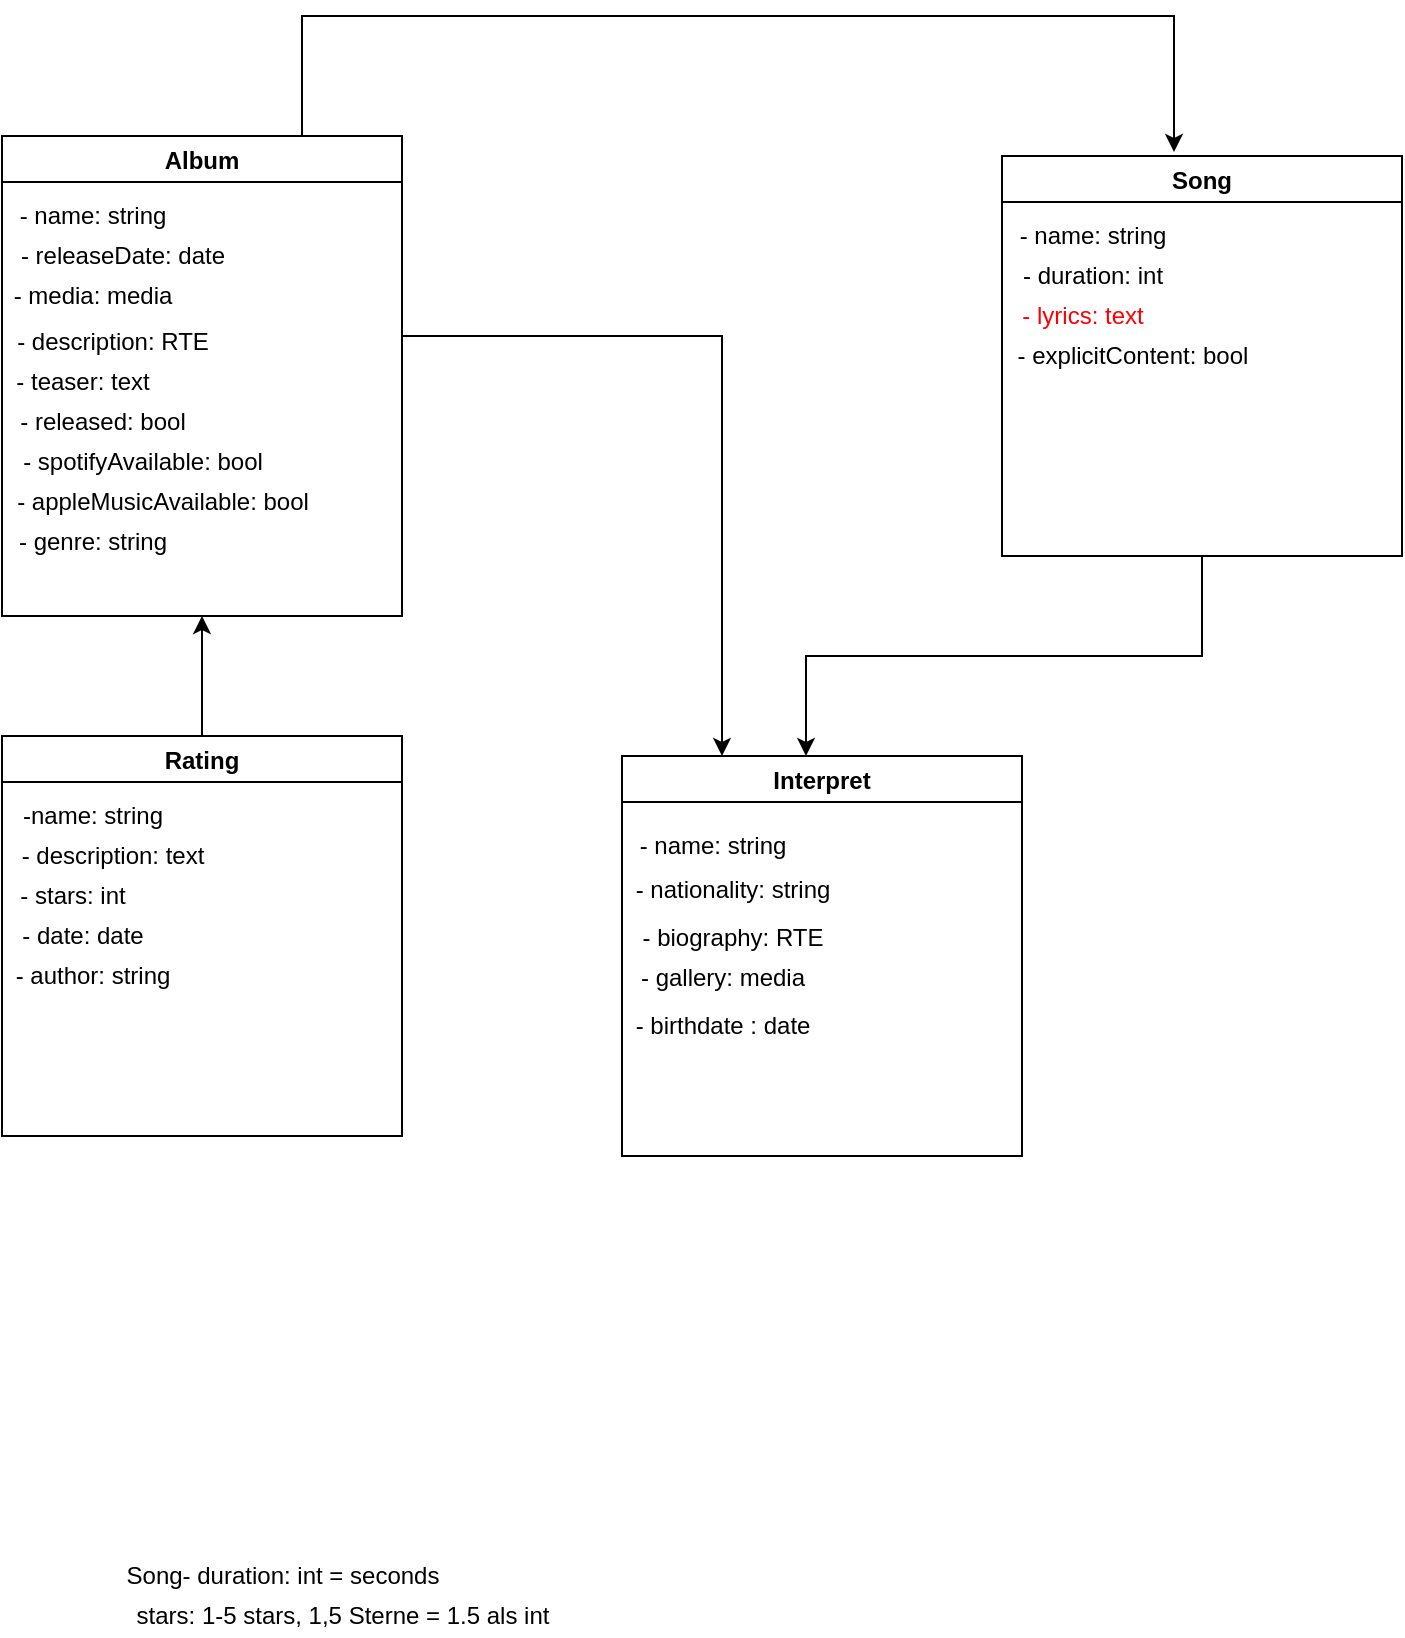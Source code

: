 <mxfile version="16.6.6" type="github" pages="10">
  <diagram id="QtePVaprWK_kAKJ1ItFh" name="UML">
    <mxGraphModel dx="712" dy="853" grid="1" gridSize="10" guides="1" tooltips="1" connect="1" arrows="1" fold="1" page="1" pageScale="1" pageWidth="827" pageHeight="1169" math="0" shadow="0">
      <root>
        <mxCell id="0" />
        <mxCell id="1" parent="0" />
        <mxCell id="PrW0b_lZdQNC7OUzNC1I-7" style="edgeStyle=orthogonalEdgeStyle;rounded=0;orthogonalLoop=1;jettySize=auto;html=1;exitX=0.75;exitY=0;exitDx=0;exitDy=0;entryX=0.43;entryY=-0.01;entryDx=0;entryDy=0;entryPerimeter=0;" parent="1" source="PrW0b_lZdQNC7OUzNC1I-1" target="PrW0b_lZdQNC7OUzNC1I-9" edge="1">
          <mxGeometry relative="1" as="geometry">
            <mxPoint x="530" y="90" as="targetPoint" />
            <Array as="points">
              <mxPoint x="200" y="70" />
              <mxPoint x="636" y="70" />
            </Array>
          </mxGeometry>
        </mxCell>
        <mxCell id="PrW0b_lZdQNC7OUzNC1I-21" style="edgeStyle=orthogonalEdgeStyle;rounded=0;orthogonalLoop=1;jettySize=auto;html=1;exitX=1;exitY=0.5;exitDx=0;exitDy=0;entryX=0.25;entryY=0;entryDx=0;entryDy=0;" parent="1" source="PrW0b_lZdQNC7OUzNC1I-1" target="PrW0b_lZdQNC7OUzNC1I-13" edge="1">
          <mxGeometry relative="1" as="geometry">
            <mxPoint x="420" y="380" as="targetPoint" />
            <Array as="points">
              <mxPoint x="410" y="230" />
            </Array>
          </mxGeometry>
        </mxCell>
        <mxCell id="PrW0b_lZdQNC7OUzNC1I-1" value="Album" style="swimlane;" parent="1" vertex="1">
          <mxGeometry x="50" y="130" width="200" height="240" as="geometry" />
        </mxCell>
        <mxCell id="PrW0b_lZdQNC7OUzNC1I-2" value="- name: string" style="text;html=1;align=center;verticalAlign=middle;resizable=0;points=[];autosize=1;strokeColor=none;fillColor=none;" parent="PrW0b_lZdQNC7OUzNC1I-1" vertex="1">
          <mxGeometry y="30" width="90" height="20" as="geometry" />
        </mxCell>
        <mxCell id="PrW0b_lZdQNC7OUzNC1I-3" value="- releaseDate: date" style="text;html=1;align=center;verticalAlign=middle;resizable=0;points=[];autosize=1;strokeColor=none;fillColor=none;" parent="PrW0b_lZdQNC7OUzNC1I-1" vertex="1">
          <mxGeometry y="50" width="120" height="20" as="geometry" />
        </mxCell>
        <mxCell id="PrW0b_lZdQNC7OUzNC1I-5" value="- media: media" style="text;html=1;align=center;verticalAlign=middle;resizable=0;points=[];autosize=1;strokeColor=none;fillColor=none;" parent="PrW0b_lZdQNC7OUzNC1I-1" vertex="1">
          <mxGeometry y="70" width="90" height="20" as="geometry" />
        </mxCell>
        <mxCell id="uJzvbrtq1FeZPgEqLkso-1" value="- description: RTE" style="text;html=1;align=center;verticalAlign=middle;resizable=0;points=[];autosize=1;strokeColor=none;fillColor=none;" parent="PrW0b_lZdQNC7OUzNC1I-1" vertex="1">
          <mxGeometry y="93" width="110" height="20" as="geometry" />
        </mxCell>
        <mxCell id="uJzvbrtq1FeZPgEqLkso-2" value="- teaser: text" style="text;html=1;align=center;verticalAlign=middle;resizable=0;points=[];autosize=1;strokeColor=none;fillColor=none;" parent="PrW0b_lZdQNC7OUzNC1I-1" vertex="1">
          <mxGeometry y="113" width="80" height="20" as="geometry" />
        </mxCell>
        <mxCell id="x7zoOwzeNTza0r4jFhFb-1" value="- released: bool" style="text;html=1;align=center;verticalAlign=middle;resizable=0;points=[];autosize=1;strokeColor=none;fillColor=none;" parent="PrW0b_lZdQNC7OUzNC1I-1" vertex="1">
          <mxGeometry y="133" width="100" height="20" as="geometry" />
        </mxCell>
        <mxCell id="x7zoOwzeNTza0r4jFhFb-3" value="- spotifyAvailable: bool" style="text;html=1;align=center;verticalAlign=middle;resizable=0;points=[];autosize=1;strokeColor=none;fillColor=none;" parent="PrW0b_lZdQNC7OUzNC1I-1" vertex="1">
          <mxGeometry y="153" width="140" height="20" as="geometry" />
        </mxCell>
        <mxCell id="x7zoOwzeNTza0r4jFhFb-14" value="- appleMusicAvailable: bool" style="text;html=1;align=center;verticalAlign=middle;resizable=0;points=[];autosize=1;strokeColor=none;fillColor=none;" parent="PrW0b_lZdQNC7OUzNC1I-1" vertex="1">
          <mxGeometry y="173" width="160" height="20" as="geometry" />
        </mxCell>
        <mxCell id="oI6Q_fqBbMfx-ASYpsbW-1" value="- genre: string" style="text;html=1;align=center;verticalAlign=middle;resizable=0;points=[];autosize=1;strokeColor=none;fillColor=none;" parent="PrW0b_lZdQNC7OUzNC1I-1" vertex="1">
          <mxGeometry y="193" width="90" height="20" as="geometry" />
        </mxCell>
        <mxCell id="PrW0b_lZdQNC7OUzNC1I-20" style="edgeStyle=orthogonalEdgeStyle;rounded=0;orthogonalLoop=1;jettySize=auto;html=1;entryX=0.46;entryY=0;entryDx=0;entryDy=0;entryPerimeter=0;" parent="1" source="PrW0b_lZdQNC7OUzNC1I-9" target="PrW0b_lZdQNC7OUzNC1I-13" edge="1">
          <mxGeometry relative="1" as="geometry" />
        </mxCell>
        <mxCell id="PrW0b_lZdQNC7OUzNC1I-9" value="Song" style="swimlane;" parent="1" vertex="1">
          <mxGeometry x="550" y="140" width="200" height="200" as="geometry" />
        </mxCell>
        <mxCell id="PrW0b_lZdQNC7OUzNC1I-10" value="- name: string" style="text;html=1;align=center;verticalAlign=middle;resizable=0;points=[];autosize=1;strokeColor=none;fillColor=none;" parent="PrW0b_lZdQNC7OUzNC1I-9" vertex="1">
          <mxGeometry y="30" width="90" height="20" as="geometry" />
        </mxCell>
        <mxCell id="PrW0b_lZdQNC7OUzNC1I-11" value="- duration: int" style="text;html=1;align=center;verticalAlign=middle;resizable=0;points=[];autosize=1;strokeColor=none;fillColor=none;" parent="PrW0b_lZdQNC7OUzNC1I-9" vertex="1">
          <mxGeometry y="50" width="90" height="20" as="geometry" />
        </mxCell>
        <mxCell id="uJzvbrtq1FeZPgEqLkso-3" value="&lt;font color=&quot;#ff0000&quot;&gt;- lyrics: text&lt;/font&gt;" style="text;html=1;align=center;verticalAlign=middle;resizable=0;points=[];autosize=1;strokeColor=none;fillColor=none;" parent="PrW0b_lZdQNC7OUzNC1I-9" vertex="1">
          <mxGeometry y="70" width="80" height="20" as="geometry" />
        </mxCell>
        <mxCell id="x7zoOwzeNTza0r4jFhFb-2" value="- explicitContent: bool" style="text;html=1;align=center;verticalAlign=middle;resizable=0;points=[];autosize=1;strokeColor=none;fillColor=none;" parent="PrW0b_lZdQNC7OUzNC1I-9" vertex="1">
          <mxGeometry y="90" width="130" height="20" as="geometry" />
        </mxCell>
        <mxCell id="PrW0b_lZdQNC7OUzNC1I-13" value="Interpret" style="swimlane;" parent="1" vertex="1">
          <mxGeometry x="360" y="440" width="200" height="200" as="geometry" />
        </mxCell>
        <mxCell id="PrW0b_lZdQNC7OUzNC1I-14" value="- name: string" style="text;html=1;align=center;verticalAlign=middle;resizable=0;points=[];autosize=1;strokeColor=none;fillColor=none;" parent="PrW0b_lZdQNC7OUzNC1I-13" vertex="1">
          <mxGeometry y="35" width="90" height="20" as="geometry" />
        </mxCell>
        <mxCell id="PrW0b_lZdQNC7OUzNC1I-15" value="- nationality: string" style="text;html=1;align=center;verticalAlign=middle;resizable=0;points=[];autosize=1;strokeColor=none;fillColor=none;" parent="PrW0b_lZdQNC7OUzNC1I-13" vertex="1">
          <mxGeometry y="57" width="110" height="20" as="geometry" />
        </mxCell>
        <mxCell id="PrW0b_lZdQNC7OUzNC1I-17" value="- biography: RTE" style="text;html=1;align=center;verticalAlign=middle;resizable=0;points=[];autosize=1;strokeColor=none;fillColor=none;" parent="PrW0b_lZdQNC7OUzNC1I-13" vertex="1">
          <mxGeometry y="81" width="110" height="20" as="geometry" />
        </mxCell>
        <mxCell id="HRtRwaKuzuj-G4ap-EYi-1" value="- gallery: media" style="text;html=1;align=center;verticalAlign=middle;resizable=0;points=[];autosize=1;strokeColor=none;fillColor=none;" parent="PrW0b_lZdQNC7OUzNC1I-13" vertex="1">
          <mxGeometry y="101" width="100" height="20" as="geometry" />
        </mxCell>
        <mxCell id="x7zoOwzeNTza0r4jFhFb-10" value="- birthdate : date" style="text;html=1;align=center;verticalAlign=middle;resizable=0;points=[];autosize=1;strokeColor=none;fillColor=none;" parent="PrW0b_lZdQNC7OUzNC1I-13" vertex="1">
          <mxGeometry y="125" width="100" height="20" as="geometry" />
        </mxCell>
        <mxCell id="x7zoOwzeNTza0r4jFhFb-15" value="Song- duration: int = seconds" style="text;html=1;align=center;verticalAlign=middle;resizable=0;points=[];autosize=1;strokeColor=none;fillColor=none;" parent="1" vertex="1">
          <mxGeometry x="105" y="840" width="170" height="20" as="geometry" />
        </mxCell>
        <mxCell id="oI6Q_fqBbMfx-ASYpsbW-8" style="edgeStyle=orthogonalEdgeStyle;rounded=0;orthogonalLoop=1;jettySize=auto;html=1;entryX=0.5;entryY=1;entryDx=0;entryDy=0;" parent="1" source="oI6Q_fqBbMfx-ASYpsbW-2" target="PrW0b_lZdQNC7OUzNC1I-1" edge="1">
          <mxGeometry relative="1" as="geometry" />
        </mxCell>
        <mxCell id="oI6Q_fqBbMfx-ASYpsbW-2" value="Rating" style="swimlane;" parent="1" vertex="1">
          <mxGeometry x="50" y="430" width="200" height="200" as="geometry" />
        </mxCell>
        <mxCell id="oI6Q_fqBbMfx-ASYpsbW-3" value="-name: string" style="text;html=1;align=center;verticalAlign=middle;resizable=0;points=[];autosize=1;strokeColor=none;fillColor=none;" parent="oI6Q_fqBbMfx-ASYpsbW-2" vertex="1">
          <mxGeometry y="30" width="90" height="20" as="geometry" />
        </mxCell>
        <mxCell id="oI6Q_fqBbMfx-ASYpsbW-4" value="- description: text" style="text;html=1;align=center;verticalAlign=middle;resizable=0;points=[];autosize=1;strokeColor=none;fillColor=none;" parent="oI6Q_fqBbMfx-ASYpsbW-2" vertex="1">
          <mxGeometry y="50" width="110" height="20" as="geometry" />
        </mxCell>
        <mxCell id="oI6Q_fqBbMfx-ASYpsbW-5" value="- stars: int" style="text;html=1;align=center;verticalAlign=middle;resizable=0;points=[];autosize=1;strokeColor=none;fillColor=none;" parent="oI6Q_fqBbMfx-ASYpsbW-2" vertex="1">
          <mxGeometry y="70" width="70" height="20" as="geometry" />
        </mxCell>
        <mxCell id="oI6Q_fqBbMfx-ASYpsbW-7" value="- date: date" style="text;html=1;align=center;verticalAlign=middle;resizable=0;points=[];autosize=1;strokeColor=none;fillColor=none;" parent="oI6Q_fqBbMfx-ASYpsbW-2" vertex="1">
          <mxGeometry y="90" width="80" height="20" as="geometry" />
        </mxCell>
        <mxCell id="tK6EGF53Pml0CGaGYps6-1" value="- author: string" style="text;html=1;align=center;verticalAlign=middle;resizable=0;points=[];autosize=1;strokeColor=none;fillColor=none;" parent="oI6Q_fqBbMfx-ASYpsbW-2" vertex="1">
          <mxGeometry y="110" width="90" height="20" as="geometry" />
        </mxCell>
        <mxCell id="oI6Q_fqBbMfx-ASYpsbW-6" value="stars: 1-5 stars, 1,5 Sterne = 1.5 als int" style="text;html=1;align=center;verticalAlign=middle;resizable=0;points=[];autosize=1;strokeColor=none;fillColor=none;" parent="1" vertex="1">
          <mxGeometry x="110" y="860" width="220" height="20" as="geometry" />
        </mxCell>
      </root>
    </mxGraphModel>
  </diagram>
  <diagram id="wYvYcVwo7TwQr_Gd8OK4" name="Views">
    <mxGraphModel dx="712" dy="853" grid="1" gridSize="10" guides="1" tooltips="1" connect="1" arrows="1" fold="1" page="1" pageScale="1" pageWidth="827" pageHeight="1169" math="0" shadow="0">
      <root>
        <mxCell id="5HoKZ9bP3cqV0RjZwThM-0" />
        <mxCell id="5HoKZ9bP3cqV0RjZwThM-1" parent="5HoKZ9bP3cqV0RjZwThM-0" />
        <mxCell id="5HoKZ9bP3cqV0RjZwThM-8" style="rounded=0;orthogonalLoop=1;jettySize=auto;html=1;entryX=0.5;entryY=0;entryDx=0;entryDy=0;" parent="5HoKZ9bP3cqV0RjZwThM-1" source="5HoKZ9bP3cqV0RjZwThM-2" target="5HoKZ9bP3cqV0RjZwThM-4" edge="1">
          <mxGeometry relative="1" as="geometry" />
        </mxCell>
        <mxCell id="5HoKZ9bP3cqV0RjZwThM-2" value="Liste &lt;br&gt;Albums" style="shape=document;whiteSpace=wrap;html=1;boundedLbl=1;" parent="5HoKZ9bP3cqV0RjZwThM-1" vertex="1">
          <mxGeometry x="110" y="170" width="120" height="80" as="geometry" />
        </mxCell>
        <mxCell id="Yk3yulgWQY6T_zvDAYb1-1" style="edgeStyle=orthogonalEdgeStyle;rounded=0;orthogonalLoop=1;jettySize=auto;html=1;entryX=1;entryY=0.25;entryDx=0;entryDy=0;" parent="5HoKZ9bP3cqV0RjZwThM-1" source="5HoKZ9bP3cqV0RjZwThM-3" target="5HoKZ9bP3cqV0RjZwThM-4" edge="1">
          <mxGeometry relative="1" as="geometry">
            <Array as="points">
              <mxPoint x="390" y="380" />
            </Array>
          </mxGeometry>
        </mxCell>
        <mxCell id="5HoKZ9bP3cqV0RjZwThM-3" value="Landingpage Album für Intepret" style="shape=document;whiteSpace=wrap;html=1;boundedLbl=1;" parent="5HoKZ9bP3cqV0RjZwThM-1" vertex="1">
          <mxGeometry x="290" y="170" width="120" height="70" as="geometry" />
        </mxCell>
        <mxCell id="5ht8nImHrlnIGP-aA74H-2" style="rounded=0;orthogonalLoop=1;jettySize=auto;html=1;entryX=1;entryY=0.5;entryDx=0;entryDy=0;fontFamily=Helvetica;fontSize=11;fontColor=#000000;startArrow=none;startFill=0;endArrow=classic;endFill=1;" parent="5HoKZ9bP3cqV0RjZwThM-1" source="5HoKZ9bP3cqV0RjZwThM-4" target="TVRqumSEgJ0NSksL8HrG-1" edge="1">
          <mxGeometry relative="1" as="geometry" />
        </mxCell>
        <mxCell id="5HoKZ9bP3cqV0RjZwThM-4" value="Detailseite Album" style="shape=document;whiteSpace=wrap;html=1;boundedLbl=1;" parent="5HoKZ9bP3cqV0RjZwThM-1" vertex="1">
          <mxGeometry x="220" y="360" width="120" height="80" as="geometry" />
        </mxCell>
        <mxCell id="5ht8nImHrlnIGP-aA74H-1" style="edgeStyle=orthogonalEdgeStyle;rounded=0;orthogonalLoop=1;jettySize=auto;html=1;fontFamily=Helvetica;fontSize=11;fontColor=#000000;" parent="5HoKZ9bP3cqV0RjZwThM-1" source="5HoKZ9bP3cqV0RjZwThM-5" target="5HoKZ9bP3cqV0RjZwThM-7" edge="1">
          <mxGeometry relative="1" as="geometry" />
        </mxCell>
        <mxCell id="5HoKZ9bP3cqV0RjZwThM-5" value="Liste Interpreten" style="shape=document;whiteSpace=wrap;html=1;boundedLbl=1;" parent="5HoKZ9bP3cqV0RjZwThM-1" vertex="1">
          <mxGeometry x="240" y="560" width="120" height="80" as="geometry" />
        </mxCell>
        <mxCell id="5HoKZ9bP3cqV0RjZwThM-7" value="Detail Interpreter" style="shape=document;whiteSpace=wrap;html=1;boundedLbl=1;" parent="5HoKZ9bP3cqV0RjZwThM-1" vertex="1">
          <mxGeometry x="670" y="560" width="120" height="80" as="geometry" />
        </mxCell>
        <mxCell id="k25EAd_-FAYIrIH_C_M4-0" value="Top Charts?" style="text;html=1;align=center;verticalAlign=middle;resizable=0;points=[];autosize=1;strokeColor=none;fillColor=none;" parent="5HoKZ9bP3cqV0RjZwThM-1" vertex="1">
          <mxGeometry x="220" y="820" width="80" height="20" as="geometry" />
        </mxCell>
        <mxCell id="Yk3yulgWQY6T_zvDAYb1-2" style="edgeStyle=orthogonalEdgeStyle;rounded=0;orthogonalLoop=1;jettySize=auto;html=1;entryX=1;entryY=0.5;entryDx=0;entryDy=0;" parent="5HoKZ9bP3cqV0RjZwThM-1" source="Yk3yulgWQY6T_zvDAYb1-0" target="5HoKZ9bP3cqV0RjZwThM-4" edge="1">
          <mxGeometry relative="1" as="geometry">
            <Array as="points">
              <mxPoint x="510" y="400" />
            </Array>
          </mxGeometry>
        </mxCell>
        <mxCell id="Yk3yulgWQY6T_zvDAYb1-0" value="Landingpage für Funk Alben" style="shape=document;whiteSpace=wrap;html=1;boundedLbl=1;" parent="5HoKZ9bP3cqV0RjZwThM-1" vertex="1">
          <mxGeometry x="450" y="170" width="120" height="80" as="geometry" />
        </mxCell>
        <mxCell id="4hvu-MyoGt5XG3-12nWn-1" style="edgeStyle=orthogonalEdgeStyle;rounded=0;orthogonalLoop=1;jettySize=auto;html=1;entryX=1;entryY=0.625;entryDx=0;entryDy=0;fontFamily=Helvetica;fontSize=12;fontColor=#000000;entryPerimeter=0;" parent="5HoKZ9bP3cqV0RjZwThM-1" source="4hvu-MyoGt5XG3-12nWn-0" target="5HoKZ9bP3cqV0RjZwThM-4" edge="1">
          <mxGeometry relative="1" as="geometry">
            <Array as="points">
              <mxPoint x="650" y="410" />
            </Array>
          </mxGeometry>
        </mxCell>
        <mxCell id="4hvu-MyoGt5XG3-12nWn-0" value="Landingpage für Worship Alben" style="shape=document;whiteSpace=wrap;html=1;boundedLbl=1;" parent="5HoKZ9bP3cqV0RjZwThM-1" vertex="1">
          <mxGeometry x="600" y="170" width="120" height="80" as="geometry" />
        </mxCell>
        <mxCell id="5ht8nImHrlnIGP-aA74H-3" style="edgeStyle=none;rounded=0;orthogonalLoop=1;jettySize=auto;html=1;entryX=0.5;entryY=0;entryDx=0;entryDy=0;fontFamily=Helvetica;fontSize=11;fontColor=#000000;" parent="5HoKZ9bP3cqV0RjZwThM-1" source="TVRqumSEgJ0NSksL8HrG-0" target="TVRqumSEgJ0NSksL8HrG-1" edge="1">
          <mxGeometry relative="1" as="geometry" />
        </mxCell>
        <mxCell id="5ht8nImHrlnIGP-aA74H-4" style="edgeStyle=none;rounded=0;orthogonalLoop=1;jettySize=auto;html=1;entryX=0;entryY=0.5;entryDx=0;entryDy=0;fontFamily=Helvetica;fontSize=11;fontColor=#000000;startArrow=classic;startFill=1;" parent="5HoKZ9bP3cqV0RjZwThM-1" source="TVRqumSEgJ0NSksL8HrG-0" target="5HoKZ9bP3cqV0RjZwThM-4" edge="1">
          <mxGeometry relative="1" as="geometry" />
        </mxCell>
        <mxCell id="TVRqumSEgJ0NSksL8HrG-0" value="Song Liste" style="shape=document;whiteSpace=wrap;html=1;boundedLbl=1;rounded=0;shadow=0;glass=0;labelBackgroundColor=#FFFFFF;sketch=0;fontFamily=Helvetica;fontSize=11;" parent="5HoKZ9bP3cqV0RjZwThM-1" vertex="1">
          <mxGeometry x="10" y="280" width="120" height="80" as="geometry" />
        </mxCell>
        <mxCell id="TVRqumSEgJ0NSksL8HrG-1" value="Song Detail" style="shape=document;whiteSpace=wrap;html=1;boundedLbl=1;rounded=0;shadow=0;glass=0;labelBackgroundColor=#FFFFFF;sketch=0;fontFamily=Helvetica;fontSize=11;fillColor=#f8cecc;strokeColor=#b85450;" parent="5HoKZ9bP3cqV0RjZwThM-1" vertex="1">
          <mxGeometry x="10" y="450" width="120" height="80" as="geometry" />
        </mxCell>
        <mxCell id="TVRqumSEgJ0NSksL8HrG-5" value="" style="endArrow=classic;startArrow=classic;html=1;rounded=0;fontFamily=Helvetica;fontSize=11;fontColor=#000000;edgeStyle=orthogonalEdgeStyle;exitX=0.5;exitY=0;exitDx=0;exitDy=0;" parent="5HoKZ9bP3cqV0RjZwThM-1" source="5HoKZ9bP3cqV0RjZwThM-3" target="5HoKZ9bP3cqV0RjZwThM-7" edge="1">
          <mxGeometry width="50" height="50" relative="1" as="geometry">
            <mxPoint x="590" y="100" as="sourcePoint" />
            <mxPoint x="740" y="480" as="targetPoint" />
            <Array as="points">
              <mxPoint x="350" y="130" />
              <mxPoint x="730" y="130" />
            </Array>
          </mxGeometry>
        </mxCell>
        <mxCell id="5ht8nImHrlnIGP-aA74H-0" value="" style="endArrow=classic;startArrow=classic;html=1;rounded=0;fontFamily=Helvetica;fontSize=11;fontColor=#000000;entryX=0.475;entryY=0.888;entryDx=0;entryDy=0;entryPerimeter=0;exitX=0.25;exitY=0;exitDx=0;exitDy=0;" parent="5HoKZ9bP3cqV0RjZwThM-1" source="5HoKZ9bP3cqV0RjZwThM-7" target="5HoKZ9bP3cqV0RjZwThM-4" edge="1">
          <mxGeometry width="50" height="50" relative="1" as="geometry">
            <mxPoint x="250" y="490" as="sourcePoint" />
            <mxPoint x="300" y="440" as="targetPoint" />
          </mxGeometry>
        </mxCell>
      </root>
    </mxGraphModel>
  </diagram>
  <diagram id="RxTgSAQtPZRyhOvXZ2T-" name="Liste Album">
    <mxGraphModel dx="1241" dy="1206" grid="1" gridSize="10" guides="1" tooltips="1" connect="1" arrows="1" fold="1" page="1" pageScale="1" pageWidth="827" pageHeight="1169" math="0" shadow="0">
      <root>
        <mxCell id="XYZBfUIqV31KoNoUFfLz-0" />
        <mxCell id="XYZBfUIqV31KoNoUFfLz-1" parent="XYZBfUIqV31KoNoUFfLz-0" />
        <mxCell id="w1SzYUPWjS1a8KffKrLX-0" value="" style="group" vertex="1" connectable="0" parent="XYZBfUIqV31KoNoUFfLz-1">
          <mxGeometry x="18" y="60" width="790.25" height="1090" as="geometry" />
        </mxCell>
        <mxCell id="CCV61Xyog9YNiKcd7rqx-2" value="" style="rounded=0;whiteSpace=wrap;html=1;fontColor=#FFFFFF;labelBorderColor=#FFFFFF;labelBackgroundColor=#FFFFFF;" parent="w1SzYUPWjS1a8KffKrLX-0" vertex="1">
          <mxGeometry width="790.25" height="1090" as="geometry" />
        </mxCell>
        <mxCell id="Co9m7869xmPnloD-0B9n-0" value="explicit" style="html=1;shadow=0;dashed=0;shape=mxgraph.bootstrap.rrect;rSize=5;strokeColor=#6C767D;strokeWidth=1;fillColor=none;fontColor=#6C767D;whiteSpace=wrap;align=center;verticalAlign=middle;spacingLeft=0;fontStyle=0;fontSize=16;spacing=5;labelBackgroundColor=default;labelBorderColor=none;" parent="w1SzYUPWjS1a8KffKrLX-0" vertex="1">
          <mxGeometry x="363.333" y="85.383" width="81.75" height="19.983" as="geometry" />
        </mxCell>
        <mxCell id="Co9m7869xmPnloD-0B9n-1" value="" style="shape=rect;fillColor=#F6F6F6;strokeColor=none;labelBackgroundColor=default;labelBorderColor=none;fontSize=13;fontColor=default;" parent="w1SzYUPWjS1a8KffKrLX-0" vertex="1">
          <mxGeometry x="18.167" y="81.75" width="327" height="27.25" as="geometry" />
        </mxCell>
        <mxCell id="Co9m7869xmPnloD-0B9n-2" value="" style="html=1;strokeWidth=1;shadow=0;dashed=0;shape=mxgraph.ios7ui.marginRect;rx=3;ry=3;rectMargin=5;fillColor=#E4E4E4;strokeColor=none;labelBackgroundColor=default;labelBorderColor=none;fontSize=13;fontColor=default;" parent="Co9m7869xmPnloD-0B9n-1" vertex="1">
          <mxGeometry width="327.0" height="27.25" as="geometry" />
        </mxCell>
        <mxCell id="Co9m7869xmPnloD-0B9n-3" value="Search" style="shape=mxgraph.ios7.icons.looking_glass;strokeColor=#878789;fillColor=none;fontColor=#878789;labelPosition=right;verticalLabelPosition=middle;align=left;verticalAlign=middle;fontSize=8;fontStyle=0;spacingTop=2;sketch=0;labelBackgroundColor=default;labelBorderColor=none;aspect=fixed;" parent="Co9m7869xmPnloD-0B9n-1" vertex="1">
          <mxGeometry x="0.5" y="0.5" width="9" height="9" relative="1" as="geometry">
            <mxPoint x="-155" y="-3" as="offset" />
          </mxGeometry>
        </mxCell>
        <mxCell id="3mufC5ddndSxMezeZAmd-2" value="" style="rounded=0;whiteSpace=wrap;html=1;shadow=0;glass=0;labelBackgroundColor=#FFFFFF;sketch=0;fontFamily=Helvetica;fontSize=8;fontColor=#333333;fillColor=#E6E6E6;strokeColor=none;" vertex="1" parent="Co9m7869xmPnloD-0B9n-1">
          <mxGeometry x="18.167" y="4.996" width="109" height="17.258" as="geometry" />
        </mxCell>
        <mxCell id="3mufC5ddndSxMezeZAmd-1" value="&lt;font style=&quot;background-color: rgb(255 , 255 , 255) ; font-size: 11px&quot; color=&quot;#868e96&quot;&gt;Nach Interpret oder Genre suchen&lt;/font&gt;" style="text;html=1;strokeColor=none;fillColor=none;align=left;verticalAlign=middle;whiteSpace=wrap;rounded=0;shadow=0;glass=0;sketch=0;fontFamily=Helvetica;fontSize=8;fontColor=#000000;" vertex="1" parent="Co9m7869xmPnloD-0B9n-1">
          <mxGeometry x="18.167" y="4.996" width="184.392" height="18.167" as="geometry" />
        </mxCell>
        <mxCell id="Co9m7869xmPnloD-0B9n-12" value="Spotify" style="html=1;shadow=0;dashed=0;shape=mxgraph.bootstrap.rrect;rSize=5;strokeColor=#6C767D;strokeWidth=1;fillColor=none;fontColor=#6C767D;whiteSpace=wrap;align=center;verticalAlign=middle;spacingLeft=0;fontStyle=0;fontSize=16;spacing=5;labelBackgroundColor=default;labelBorderColor=none;" parent="w1SzYUPWjS1a8KffKrLX-0" vertex="1">
          <mxGeometry x="454.167" y="85.383" width="81.75" height="19.983" as="geometry" />
        </mxCell>
        <mxCell id="Co9m7869xmPnloD-0B9n-13" value="Apple Music" style="html=1;shadow=0;dashed=0;shape=mxgraph.bootstrap.rrect;rSize=5;strokeColor=#6C767D;strokeWidth=1;fillColor=none;fontColor=#6C767D;whiteSpace=wrap;align=center;verticalAlign=middle;spacingLeft=0;fontStyle=0;fontSize=16;spacing=5;labelBackgroundColor=default;labelBorderColor=none;" parent="w1SzYUPWjS1a8KffKrLX-0" vertex="1">
          <mxGeometry x="545" y="85.383" width="109" height="19.983" as="geometry" />
        </mxCell>
        <mxCell id="lYz8FhX2EJper5NEBva4-56" value="" style="html=1;shadow=0;dashed=0;shape=mxgraph.bootstrap.rrect;rSize=5;strokeColor=#DEE2E6;html=1;whiteSpace=wrap;fillColor=#ffffff;fontColor=#0085FC;labelBackgroundColor=none;labelBorderColor=none;fontSize=16;" parent="w1SzYUPWjS1a8KffKrLX-0" vertex="1">
          <mxGeometry x="322.46" y="1017.33" width="147.54" height="27.25" as="geometry" />
        </mxCell>
        <mxCell id="lYz8FhX2EJper5NEBva4-57" value="&lt;&lt;" style="strokeColor=inherit;fillColor=inherit;gradientColor=inherit;fontColor=inherit;html=1;shadow=0;dashed=0;shape=mxgraph.bootstrap.leftButton;rSize=5;perimeter=none;whiteSpace=wrap;resizeHeight=1;fontSize=14;labelBackgroundColor=none;labelBorderColor=none;" parent="lYz8FhX2EJper5NEBva4-56" vertex="1">
          <mxGeometry width="30" height="27.25" relative="1" as="geometry" />
        </mxCell>
        <mxCell id="lYz8FhX2EJper5NEBva4-58" value="1" style="strokeColor=inherit;fillColor=inherit;gradientColor=inherit;fontColor=inherit;html=1;shadow=0;dashed=0;perimeter=none;whiteSpace=wrap;resizeHeight=1;fontSize=14;labelBackgroundColor=none;labelBorderColor=none;" parent="lYz8FhX2EJper5NEBva4-56" vertex="1">
          <mxGeometry width="30" height="27.25" relative="1" as="geometry">
            <mxPoint x="30" as="offset" />
          </mxGeometry>
        </mxCell>
        <mxCell id="lYz8FhX2EJper5NEBva4-59" value="2" style="strokeColor=inherit;fillColor=inherit;gradientColor=inherit;fontColor=inherit;html=1;shadow=0;dashed=0;perimeter=none;whiteSpace=wrap;resizeHeight=1;fontSize=14;labelBackgroundColor=none;labelBorderColor=none;" parent="lYz8FhX2EJper5NEBva4-56" vertex="1">
          <mxGeometry width="30" height="27.25" relative="1" as="geometry">
            <mxPoint x="60" as="offset" />
          </mxGeometry>
        </mxCell>
        <mxCell id="lYz8FhX2EJper5NEBva4-60" value="3" style="strokeColor=inherit;fillColor=inherit;gradientColor=inherit;fontColor=inherit;html=1;shadow=0;dashed=0;perimeter=none;whiteSpace=wrap;resizeHeight=1;fontSize=14;labelBackgroundColor=none;labelBorderColor=none;" parent="lYz8FhX2EJper5NEBva4-56" vertex="1">
          <mxGeometry width="30" height="27.25" relative="1" as="geometry">
            <mxPoint x="90" as="offset" />
          </mxGeometry>
        </mxCell>
        <mxCell id="lYz8FhX2EJper5NEBva4-61" value="&gt;&gt;" style="strokeColor=inherit;fillColor=inherit;gradientColor=inherit;fontColor=inherit;html=1;shadow=0;dashed=0;shape=mxgraph.bootstrap.rightButton;rSize=5;perimeter=none;whiteSpace=wrap;resizeHeight=1;fontSize=14;labelBackgroundColor=none;labelBorderColor=none;" parent="lYz8FhX2EJper5NEBva4-56" vertex="1">
          <mxGeometry x="1" width="30" height="27.25" relative="1" as="geometry">
            <mxPoint x="-28" as="offset" />
          </mxGeometry>
        </mxCell>
        <mxCell id="bOwbzEF5qDyFTc2AQZv3-0" value="veröffentlicht" style="html=1;shadow=0;dashed=0;shape=mxgraph.bootstrap.rrect;rSize=5;strokeColor=#6C767D;strokeWidth=1;fillColor=none;fontColor=#6C767D;whiteSpace=wrap;align=center;verticalAlign=middle;spacingLeft=0;fontStyle=0;fontSize=16;spacing=5;labelBackgroundColor=default;labelBorderColor=none;" parent="w1SzYUPWjS1a8KffKrLX-0" vertex="1">
          <mxGeometry x="663.083" y="85.383" width="99.917" height="19.983" as="geometry" />
        </mxCell>
        <mxCell id="l1yf5DWK2-m8T0T3oyTu-0" value="&lt;b&gt;&lt;font style=&quot;font-size: 20px&quot;&gt;Bigger Love&lt;br&gt;&lt;/font&gt;&lt;/b&gt;&lt;font color=&quot;#868e96&quot;&gt;4 Bewertungen&lt;/font&gt;&lt;br&gt;&lt;br&gt;&lt;span style=&quot;color: rgb(34 , 34 , 34) ; font-family: &amp;#34;programme&amp;#34; , &amp;#34;arial&amp;#34; , sans-serif ; font-size: 16px&quot;&gt;The 17th studio album from John Legend, released on June 19, 2020.&lt;/span&gt;&lt;br&gt;&lt;span style=&quot;color: rgba(0 , 0 , 0 , 0) ; font-family: monospace ; font-size: 0px ; background-color: rgb(248 , 249 , 250)&quot;&gt;%3CmxGraphModel%3E%3Croot%3E%3CmxCell%20id%3D%220%22%2F%3E%3CmxCell%20id%3D%221%22%20parent%3D%220%22%2F%3E%3CmxCell%20id%3D%222%22%20value%3D%22Spotify%22%20style%3D%22html%3D1%3Bshadow%3D0%3Bdashed%3D0%3Bshape%3Dmxgraph.bootstrap.rrect%3BrSize%3D5%3BstrokeColor%3D%236C767D%3BstrokeWidth%3D1%3BfillColor%3Dnone%3BfontColor%3D%236C767D%3BwhiteSpace%3Dwrap%3Balign%3Dcenter%3BverticalAlign%3Dmiddle%3BspacingLeft%3D0%3BfontStyle%3D0%3BfontSize%3D13%3Bspacing%3D5%3BlabelBackgroundColor%3Ddefault%3BlabelBorderColor%3Dnone%3B%22%20vertex%3D%221%22%20parent%3D%221%22%3E%3CmxGeometry%20x%3D%22430%22%20y%3D%22240%22%20width%3D%2250%22%20height%3D%2220%22%20as%3D%22geometry%22%2F%3E%3C%2FmxCell%3E%3C%2Froot%3E%3C%2FmxGraphModel%3E&lt;/span&gt;" style="html=1;shadow=0;dashed=0;shape=mxgraph.bootstrap.rrect;rSize=5;strokeColor=#DFDFDF;html=1;whiteSpace=wrap;fillColor=#ffffff;fontColor=#000000;verticalAlign=top;align=left;spacing=20;spacingBottom=0;fontSize=14;spacingTop=160;labelBackgroundColor=#FFFFFF;labelBorderColor=#FFFFFF;" vertex="1" parent="w1SzYUPWjS1a8KffKrLX-0">
          <mxGeometry x="18.167" y="151.692" width="236.167" height="399.667" as="geometry" />
        </mxCell>
        <mxCell id="l1yf5DWK2-m8T0T3oyTu-1" value="Image cap" style="html=1;shadow=0;dashed=0;shape=mxgraph.bootstrap.topButton;rSize=5;perimeter=none;whiteSpace=wrap;fillColor=#868E96;strokeColor=#DFDFDF;fontColor=none;resizeWidth=1;fontSize=18;labelBackgroundColor=#FFFFFF;labelBorderColor=#FFFFFF;noLabel=1;" vertex="1" parent="l1yf5DWK2-m8T0T3oyTu-0">
          <mxGeometry width="236.167" height="160" relative="1" as="geometry" />
        </mxCell>
        <mxCell id="l1yf5DWK2-m8T0T3oyTu-2" value="&lt;span style=&quot;white-space: pre&quot;&gt;&lt;span style=&quot;white-space: pre&quot;&gt; &lt;/span&gt; &lt;/span&gt;John Legend" style="html=1;shadow=0;dashed=0;shape=mxgraph.bootstrap.bottomButton;rSize=5;perimeter=none;whiteSpace=wrap;fillColor=#F7F7F7;strokeColor=#DFDFDF;fontColor=#000000;resizeWidth=1;fontSize=13;align=left;spacing=20;labelBackgroundColor=none;labelBorderColor=none;" vertex="1" parent="l1yf5DWK2-m8T0T3oyTu-0">
          <mxGeometry y="1" width="236.167" height="50" relative="1" as="geometry">
            <mxPoint y="-50" as="offset" />
          </mxGeometry>
        </mxCell>
        <mxCell id="l1yf5DWK2-m8T0T3oyTu-3" value="" style="shape=image;html=1;verticalAlign=top;verticalLabelPosition=bottom;labelBackgroundColor=#ffffff;imageAspect=0;aspect=fixed;image=https://cdn0.iconfinder.com/data/icons/eon-social-media-contact-info-2/32/user_people_person_users_man-128.png;labelBorderColor=none;fontSize=13;fontColor=#000000;fillColor=#BABABA;" vertex="1" parent="l1yf5DWK2-m8T0T3oyTu-0">
          <mxGeometry x="9.083" y="360.675" width="27.25" height="27.25" as="geometry" />
        </mxCell>
        <mxCell id="l1yf5DWK2-m8T0T3oyTu-4" value="" style="shape=image;html=1;verticalAlign=top;verticalLabelPosition=bottom;labelBackgroundColor=#ffffff;imageAspect=0;aspect=fixed;image=https://cdn4.iconfinder.com/data/icons/ionicons/512/icon-ios7-musical-note-128.png;labelBorderColor=none;fontSize=13;fontColor=#000000;fillColor=#BABABA;" vertex="1" parent="l1yf5DWK2-m8T0T3oyTu-0">
          <mxGeometry x="18.167" y="310.96" width="27.25" height="27.25" as="geometry" />
        </mxCell>
        <mxCell id="l1yf5DWK2-m8T0T3oyTu-5" value="Pop" style="text;html=1;strokeColor=none;fillColor=none;align=center;verticalAlign=middle;whiteSpace=wrap;rounded=0;labelBackgroundColor=none;labelBorderColor=none;fontSize=13;fontColor=#000000;" vertex="1" parent="l1yf5DWK2-m8T0T3oyTu-0">
          <mxGeometry x="45.417" y="310.96" width="36.333" height="29.244" as="geometry" />
        </mxCell>
        <mxCell id="l1yf5DWK2-m8T0T3oyTu-6" value="&lt;b&gt;&lt;font style=&quot;font-size: 20px&quot;&gt;Aretha Now&lt;br&gt;&lt;/font&gt;&lt;/b&gt;&lt;span style=&quot;color: rgb(134 , 142 , 150) ; background-color: rgb(255 , 255 , 255)&quot;&gt;# Bewertungen&lt;/span&gt;&lt;br&gt;&lt;br&gt;This card has supporting text below as a natural lead-in to additional content." style="html=1;shadow=0;dashed=0;shape=mxgraph.bootstrap.rrect;rSize=5;strokeColor=#DFDFDF;html=1;whiteSpace=wrap;fillColor=#ffffff;fontColor=default;verticalAlign=top;align=left;spacing=20;spacingBottom=0;fontSize=14;spacingTop=160;labelBackgroundColor=none;labelBorderColor=none;" vertex="1" parent="w1SzYUPWjS1a8KffKrLX-0">
          <mxGeometry x="272.5" y="151.692" width="236.167" height="402.392" as="geometry" />
        </mxCell>
        <mxCell id="l1yf5DWK2-m8T0T3oyTu-7" value="&lt;font&gt;Image cap&lt;/font&gt;" style="html=1;shadow=0;dashed=0;shape=mxgraph.bootstrap.topButton;rSize=5;perimeter=none;whiteSpace=wrap;fillColor=#868E96;strokeColor=#DFDFDF;fontColor=none;resizeWidth=1;fontSize=18;labelBackgroundColor=#FFFFFF;labelBorderColor=#FFFFFF;noLabel=1;" vertex="1" parent="l1yf5DWK2-m8T0T3oyTu-6">
          <mxGeometry width="236.167" height="160" relative="1" as="geometry" />
        </mxCell>
        <mxCell id="l1yf5DWK2-m8T0T3oyTu-8" value="&lt;span style=&quot;white-space: pre&quot;&gt;&lt;span style=&quot;white-space: pre&quot;&gt; &lt;/span&gt; &lt;/span&gt;Aretha Franklin" style="html=1;shadow=0;dashed=0;shape=mxgraph.bootstrap.bottomButton;rSize=5;perimeter=none;whiteSpace=wrap;fillColor=#F7F7F7;strokeColor=#DFDFDF;fontColor=#000000;resizeWidth=1;fontSize=13;align=left;spacing=20;labelBackgroundColor=none;labelBorderColor=none;" vertex="1" parent="l1yf5DWK2-m8T0T3oyTu-6">
          <mxGeometry y="1" width="236.167" height="50" relative="1" as="geometry">
            <mxPoint y="-50" as="offset" />
          </mxGeometry>
        </mxCell>
        <mxCell id="l1yf5DWK2-m8T0T3oyTu-9" value="" style="shape=image;html=1;verticalAlign=top;verticalLabelPosition=bottom;labelBackgroundColor=#ffffff;imageAspect=0;aspect=fixed;image=https://cdn0.iconfinder.com/data/icons/eon-social-media-contact-info-2/32/user_people_person_users_man-128.png;labelBorderColor=none;fontSize=13;fontColor=#000000;fillColor=#BABABA;" vertex="1" parent="l1yf5DWK2-m8T0T3oyTu-6">
          <mxGeometry x="9.083" y="363.134" width="27.25" height="27.25" as="geometry" />
        </mxCell>
        <mxCell id="l1yf5DWK2-m8T0T3oyTu-10" value="" style="shape=image;html=1;verticalAlign=top;verticalLabelPosition=bottom;labelBackgroundColor=#ffffff;imageAspect=0;aspect=fixed;image=https://cdn4.iconfinder.com/data/icons/ionicons/512/icon-ios7-musical-note-128.png;labelBorderColor=none;fontSize=13;fontColor=#000000;fillColor=#BABABA;" vertex="1" parent="l1yf5DWK2-m8T0T3oyTu-6">
          <mxGeometry x="18.167" y="314.062" width="27.25" height="27.25" as="geometry" />
        </mxCell>
        <mxCell id="l1yf5DWK2-m8T0T3oyTu-11" value="Soul" style="text;html=1;strokeColor=none;fillColor=none;align=center;verticalAlign=middle;whiteSpace=wrap;rounded=0;labelBackgroundColor=none;labelBorderColor=none;fontSize=13;fontColor=#000000;" vertex="1" parent="l1yf5DWK2-m8T0T3oyTu-6">
          <mxGeometry x="45.417" y="314.062" width="36.333" height="29.443" as="geometry" />
        </mxCell>
        <mxCell id="l1yf5DWK2-m8T0T3oyTu-12" value="&lt;b&gt;&lt;font style=&quot;font-size: 20px&quot;&gt;Album Name&lt;br&gt;&lt;/font&gt;&lt;/b&gt;&lt;span style=&quot;color: rgb(134 , 142 , 150)&quot;&gt;# Bewertungen&lt;/span&gt;&lt;br&gt;&lt;br&gt;Album Teaser text infos. Description This is a wider card with supporting text." style="html=1;shadow=0;dashed=0;shape=mxgraph.bootstrap.rrect;rSize=5;strokeColor=#DFDFDF;html=1;whiteSpace=wrap;fillColor=#ffffff;fontColor=#000000;verticalAlign=top;align=left;spacing=20;spacingBottom=0;fontSize=14;spacingTop=160;labelBackgroundColor=#FFFFFF;labelBorderColor=#FFFFFF;" vertex="1" parent="w1SzYUPWjS1a8KffKrLX-0">
          <mxGeometry x="526.833" y="151.692" width="236.167" height="402.392" as="geometry" />
        </mxCell>
        <mxCell id="l1yf5DWK2-m8T0T3oyTu-13" value="&lt;font&gt;Image cap&lt;/font&gt;" style="html=1;shadow=0;dashed=0;shape=mxgraph.bootstrap.topButton;rSize=5;perimeter=none;whiteSpace=wrap;fillColor=#868E96;strokeColor=#DFDFDF;fontColor=none;resizeWidth=1;fontSize=18;labelBackgroundColor=none;labelBorderColor=none;noLabel=1;" vertex="1" parent="l1yf5DWK2-m8T0T3oyTu-12">
          <mxGeometry width="236.167" height="160" relative="1" as="geometry" />
        </mxCell>
        <mxCell id="l1yf5DWK2-m8T0T3oyTu-14" value="&lt;span style=&quot;white-space: pre&quot;&gt;&lt;span style=&quot;white-space: pre&quot;&gt; &lt;/span&gt; &lt;/span&gt;&amp;nbsp; Interpreter Name" style="html=1;shadow=0;dashed=0;shape=mxgraph.bootstrap.bottomButton;rSize=5;perimeter=none;whiteSpace=wrap;fillColor=#F7F7F7;strokeColor=#DFDFDF;fontColor=#000000;resizeWidth=1;fontSize=13;align=left;spacing=20;labelBackgroundColor=none;labelBorderColor=none;" vertex="1" parent="l1yf5DWK2-m8T0T3oyTu-12">
          <mxGeometry y="1" width="236.167" height="50" relative="1" as="geometry">
            <mxPoint y="-50" as="offset" />
          </mxGeometry>
        </mxCell>
        <mxCell id="l1yf5DWK2-m8T0T3oyTu-15" value="" style="shape=image;html=1;verticalAlign=top;verticalLabelPosition=bottom;labelBackgroundColor=#ffffff;imageAspect=0;aspect=fixed;image=https://cdn0.iconfinder.com/data/icons/eon-social-media-contact-info-2/32/user_people_person_users_man-128.png;labelBorderColor=none;fontSize=13;fontColor=#000000;fillColor=#BABABA;" vertex="1" parent="l1yf5DWK2-m8T0T3oyTu-12">
          <mxGeometry x="18.167" y="363.134" width="27.25" height="27.25" as="geometry" />
        </mxCell>
        <mxCell id="l1yf5DWK2-m8T0T3oyTu-16" value="" style="shape=image;html=1;verticalAlign=top;verticalLabelPosition=bottom;labelBackgroundColor=#ffffff;imageAspect=0;aspect=fixed;image=https://cdn4.iconfinder.com/data/icons/ionicons/512/icon-ios7-musical-note-128.png;labelBorderColor=none;fontSize=13;fontColor=#000000;fillColor=#BABABA;" vertex="1" parent="l1yf5DWK2-m8T0T3oyTu-12">
          <mxGeometry x="18.167" y="314.062" width="27.25" height="27.25" as="geometry" />
        </mxCell>
        <mxCell id="l1yf5DWK2-m8T0T3oyTu-17" value="Genres" style="text;html=1;strokeColor=none;fillColor=none;align=center;verticalAlign=middle;whiteSpace=wrap;rounded=0;labelBackgroundColor=none;labelBorderColor=none;fontSize=13;fontColor=#000000;" vertex="1" parent="l1yf5DWK2-m8T0T3oyTu-12">
          <mxGeometry x="45.417" y="314.062" width="36.333" height="29.443" as="geometry" />
        </mxCell>
        <mxCell id="l1yf5DWK2-m8T0T3oyTu-18" value="&lt;b&gt;&lt;font style=&quot;font-size: 20px&quot;&gt;Album Name&lt;br&gt;&lt;/font&gt;&lt;/b&gt;&lt;span style=&quot;color: rgb(134 , 142 , 150)&quot;&gt;# Bewertungen&lt;/span&gt;&lt;br&gt;&lt;br&gt;Album Teaser text infos. Description This is a wider card with supporting text below" style="html=1;shadow=0;dashed=0;shape=mxgraph.bootstrap.rrect;rSize=5;strokeColor=#DFDFDF;html=1;whiteSpace=wrap;fillColor=#ffffff;fontColor=#000000;verticalAlign=top;align=left;spacing=20;spacingBottom=0;fontSize=14;spacingTop=160;labelBackgroundColor=#FFFFFF;labelBorderColor=#FFFFFF;" vertex="1" parent="w1SzYUPWjS1a8KffKrLX-0">
          <mxGeometry x="18.167" y="581.333" width="236.167" height="402.392" as="geometry" />
        </mxCell>
        <mxCell id="l1yf5DWK2-m8T0T3oyTu-19" value="&lt;font&gt;Image cap&lt;/font&gt;" style="html=1;shadow=0;dashed=0;shape=mxgraph.bootstrap.topButton;rSize=5;perimeter=none;whiteSpace=wrap;fillColor=#868E96;strokeColor=#DFDFDF;fontColor=none;resizeWidth=1;fontSize=18;labelBackgroundColor=none;labelBorderColor=none;noLabel=1;" vertex="1" parent="l1yf5DWK2-m8T0T3oyTu-18">
          <mxGeometry width="236.167" height="160" relative="1" as="geometry" />
        </mxCell>
        <mxCell id="l1yf5DWK2-m8T0T3oyTu-20" value="&lt;span style=&quot;white-space: pre&quot;&gt;&lt;span style=&quot;white-space: pre&quot;&gt; &lt;/span&gt; &lt;/span&gt;&amp;nbsp; Interpreter Name" style="html=1;shadow=0;dashed=0;shape=mxgraph.bootstrap.bottomButton;rSize=5;perimeter=none;whiteSpace=wrap;fillColor=#F7F7F7;strokeColor=#DFDFDF;fontColor=#000000;resizeWidth=1;fontSize=13;align=left;spacing=20;labelBackgroundColor=none;labelBorderColor=none;" vertex="1" parent="l1yf5DWK2-m8T0T3oyTu-18">
          <mxGeometry y="1" width="236.167" height="50" relative="1" as="geometry">
            <mxPoint y="-50" as="offset" />
          </mxGeometry>
        </mxCell>
        <mxCell id="l1yf5DWK2-m8T0T3oyTu-21" value="" style="shape=image;html=1;verticalAlign=top;verticalLabelPosition=bottom;labelBackgroundColor=#ffffff;imageAspect=0;aspect=fixed;image=https://cdn0.iconfinder.com/data/icons/eon-social-media-contact-info-2/32/user_people_person_users_man-128.png;labelBorderColor=none;fontSize=13;fontColor=#000000;fillColor=#BABABA;" vertex="1" parent="l1yf5DWK2-m8T0T3oyTu-18">
          <mxGeometry x="18.167" y="363.134" width="27.25" height="27.25" as="geometry" />
        </mxCell>
        <mxCell id="l1yf5DWK2-m8T0T3oyTu-22" value="" style="shape=image;html=1;verticalAlign=top;verticalLabelPosition=bottom;labelBackgroundColor=#ffffff;imageAspect=0;aspect=fixed;image=https://cdn4.iconfinder.com/data/icons/ionicons/512/icon-ios7-musical-note-128.png;labelBorderColor=none;fontSize=13;fontColor=#000000;fillColor=#BABABA;" vertex="1" parent="l1yf5DWK2-m8T0T3oyTu-18">
          <mxGeometry x="18.167" y="314.062" width="27.25" height="27.25" as="geometry" />
        </mxCell>
        <mxCell id="l1yf5DWK2-m8T0T3oyTu-23" value="Genres" style="text;html=1;strokeColor=none;fillColor=none;align=center;verticalAlign=middle;whiteSpace=wrap;rounded=0;labelBackgroundColor=none;labelBorderColor=none;fontSize=13;fontColor=#000000;" vertex="1" parent="l1yf5DWK2-m8T0T3oyTu-18">
          <mxGeometry x="45.417" y="314.062" width="36.333" height="29.443" as="geometry" />
        </mxCell>
        <mxCell id="l1yf5DWK2-m8T0T3oyTu-24" value="&lt;b&gt;&lt;font style=&quot;font-size: 20px&quot;&gt;Album Name&lt;br&gt;&lt;/font&gt;&lt;/b&gt;&lt;span style=&quot;color: rgb(134 , 142 , 150)&quot;&gt;# Bewertungen&lt;/span&gt;&lt;br&gt;&lt;br&gt;Album Teaser text infos. Description This is a wider card with supporting text below" style="html=1;shadow=0;dashed=0;shape=mxgraph.bootstrap.rrect;rSize=5;strokeColor=#DFDFDF;html=1;whiteSpace=wrap;fillColor=#ffffff;fontColor=#000000;verticalAlign=top;align=left;spacing=20;spacingBottom=0;fontSize=14;spacingTop=160;labelBackgroundColor=#FFFFFF;labelBorderColor=#FFFFFF;" vertex="1" parent="w1SzYUPWjS1a8KffKrLX-0">
          <mxGeometry x="272.5" y="581.333" width="236.167" height="402.392" as="geometry" />
        </mxCell>
        <mxCell id="l1yf5DWK2-m8T0T3oyTu-25" value="&lt;font&gt;Image cap&lt;/font&gt;" style="html=1;shadow=0;dashed=0;shape=mxgraph.bootstrap.topButton;rSize=5;perimeter=none;whiteSpace=wrap;fillColor=#868E96;strokeColor=#DFDFDF;fontColor=none;resizeWidth=1;fontSize=18;labelBackgroundColor=none;labelBorderColor=none;noLabel=1;" vertex="1" parent="l1yf5DWK2-m8T0T3oyTu-24">
          <mxGeometry width="236.167" height="160" relative="1" as="geometry" />
        </mxCell>
        <mxCell id="l1yf5DWK2-m8T0T3oyTu-26" value="&lt;span style=&quot;white-space: pre&quot;&gt;&lt;span style=&quot;white-space: pre&quot;&gt; &lt;/span&gt; &lt;/span&gt;&amp;nbsp; Interpreter Name" style="html=1;shadow=0;dashed=0;shape=mxgraph.bootstrap.bottomButton;rSize=5;perimeter=none;whiteSpace=wrap;fillColor=#F7F7F7;strokeColor=#DFDFDF;fontColor=#000000;resizeWidth=1;fontSize=13;align=left;spacing=20;labelBackgroundColor=none;labelBorderColor=none;" vertex="1" parent="l1yf5DWK2-m8T0T3oyTu-24">
          <mxGeometry y="1" width="236.167" height="50" relative="1" as="geometry">
            <mxPoint y="-50" as="offset" />
          </mxGeometry>
        </mxCell>
        <mxCell id="l1yf5DWK2-m8T0T3oyTu-27" value="" style="shape=image;html=1;verticalAlign=top;verticalLabelPosition=bottom;labelBackgroundColor=#ffffff;imageAspect=0;aspect=fixed;image=https://cdn0.iconfinder.com/data/icons/eon-social-media-contact-info-2/32/user_people_person_users_man-128.png;labelBorderColor=none;fontSize=13;fontColor=#000000;fillColor=#BABABA;" vertex="1" parent="l1yf5DWK2-m8T0T3oyTu-24">
          <mxGeometry x="18.167" y="363.134" width="27.25" height="27.25" as="geometry" />
        </mxCell>
        <mxCell id="l1yf5DWK2-m8T0T3oyTu-28" value="" style="shape=image;html=1;verticalAlign=top;verticalLabelPosition=bottom;labelBackgroundColor=#ffffff;imageAspect=0;aspect=fixed;image=https://cdn4.iconfinder.com/data/icons/ionicons/512/icon-ios7-musical-note-128.png;labelBorderColor=none;fontSize=13;fontColor=#000000;fillColor=#BABABA;" vertex="1" parent="l1yf5DWK2-m8T0T3oyTu-24">
          <mxGeometry x="18.167" y="314.062" width="27.25" height="27.25" as="geometry" />
        </mxCell>
        <mxCell id="l1yf5DWK2-m8T0T3oyTu-29" value="Genres" style="text;html=1;strokeColor=none;fillColor=none;align=center;verticalAlign=middle;whiteSpace=wrap;rounded=0;labelBackgroundColor=none;labelBorderColor=none;fontSize=13;fontColor=#000000;" vertex="1" parent="l1yf5DWK2-m8T0T3oyTu-24">
          <mxGeometry x="45.417" y="314.062" width="36.333" height="29.443" as="geometry" />
        </mxCell>
        <mxCell id="l1yf5DWK2-m8T0T3oyTu-30" value="&lt;b&gt;&lt;font style=&quot;font-size: 20px&quot;&gt;Album Name&lt;br&gt;&lt;/font&gt;&lt;/b&gt;&lt;span style=&quot;color: rgb(134 , 142 , 150)&quot;&gt;# Bewertungen&lt;/span&gt;&lt;br&gt;&lt;br&gt;Album Teaser text infos. Description This is a wider card with supporting text below" style="html=1;shadow=0;dashed=0;shape=mxgraph.bootstrap.rrect;rSize=5;strokeColor=#DFDFDF;html=1;whiteSpace=wrap;fillColor=#ffffff;fontColor=#000000;verticalAlign=top;align=left;spacing=20;spacingBottom=0;fontSize=14;spacingTop=160;labelBackgroundColor=#FFFFFF;labelBorderColor=#FFFFFF;" vertex="1" parent="w1SzYUPWjS1a8KffKrLX-0">
          <mxGeometry x="526.833" y="581.333" width="236.167" height="402.392" as="geometry" />
        </mxCell>
        <mxCell id="l1yf5DWK2-m8T0T3oyTu-31" value="&lt;font&gt;Image cap&lt;/font&gt;" style="html=1;shadow=0;dashed=0;shape=mxgraph.bootstrap.topButton;rSize=5;perimeter=none;whiteSpace=wrap;fillColor=#868E96;strokeColor=#DFDFDF;fontColor=none;resizeWidth=1;fontSize=18;labelBackgroundColor=none;labelBorderColor=none;noLabel=1;" vertex="1" parent="l1yf5DWK2-m8T0T3oyTu-30">
          <mxGeometry width="236.167" height="160" relative="1" as="geometry" />
        </mxCell>
        <mxCell id="l1yf5DWK2-m8T0T3oyTu-32" value="&lt;span style=&quot;white-space: pre&quot;&gt;&lt;span style=&quot;white-space: pre&quot;&gt; &lt;/span&gt; &lt;/span&gt;&amp;nbsp; Interpreter Name" style="html=1;shadow=0;dashed=0;shape=mxgraph.bootstrap.bottomButton;rSize=5;perimeter=none;whiteSpace=wrap;fillColor=#F7F7F7;strokeColor=#DFDFDF;fontColor=#000000;resizeWidth=1;fontSize=13;align=left;spacing=20;labelBackgroundColor=none;labelBorderColor=none;" vertex="1" parent="l1yf5DWK2-m8T0T3oyTu-30">
          <mxGeometry y="1" width="236.167" height="50" relative="1" as="geometry">
            <mxPoint y="-50" as="offset" />
          </mxGeometry>
        </mxCell>
        <mxCell id="l1yf5DWK2-m8T0T3oyTu-33" value="" style="shape=image;html=1;verticalAlign=top;verticalLabelPosition=bottom;labelBackgroundColor=#ffffff;imageAspect=0;aspect=fixed;image=https://cdn0.iconfinder.com/data/icons/eon-social-media-contact-info-2/32/user_people_person_users_man-128.png;labelBorderColor=none;fontSize=13;fontColor=#000000;fillColor=#BABABA;" vertex="1" parent="l1yf5DWK2-m8T0T3oyTu-30">
          <mxGeometry x="18.167" y="363.134" width="27.25" height="27.25" as="geometry" />
        </mxCell>
        <mxCell id="l1yf5DWK2-m8T0T3oyTu-34" value="" style="shape=image;html=1;verticalAlign=top;verticalLabelPosition=bottom;labelBackgroundColor=#ffffff;imageAspect=0;aspect=fixed;image=https://cdn4.iconfinder.com/data/icons/ionicons/512/icon-ios7-musical-note-128.png;labelBorderColor=none;fontSize=13;fontColor=#000000;fillColor=#BABABA;" vertex="1" parent="l1yf5DWK2-m8T0T3oyTu-30">
          <mxGeometry x="18.167" y="314.062" width="27.25" height="27.25" as="geometry" />
        </mxCell>
        <mxCell id="l1yf5DWK2-m8T0T3oyTu-35" value="Genres" style="text;html=1;strokeColor=none;fillColor=none;align=center;verticalAlign=middle;whiteSpace=wrap;rounded=0;labelBackgroundColor=none;labelBorderColor=none;fontSize=13;fontColor=#000000;" vertex="1" parent="l1yf5DWK2-m8T0T3oyTu-30">
          <mxGeometry x="45.417" y="314.062" width="36.333" height="29.443" as="geometry" />
        </mxCell>
        <mxCell id="bOwbzEF5qDyFTc2AQZv3-5" value="" style="group" parent="w1SzYUPWjS1a8KffKrLX-0" vertex="1" connectable="0">
          <mxGeometry x="228.9" y="566.8" width="36.333" height="36.333" as="geometry" />
        </mxCell>
        <mxCell id="bOwbzEF5qDyFTc2AQZv3-4" value="" style="whiteSpace=wrap;html=1;aspect=fixed;fontSize=16;fillColor=default;rounded=1;strokeWidth=1;strokeColor=#868E96;" parent="bOwbzEF5qDyFTc2AQZv3-5" vertex="1">
          <mxGeometry width="36.333" height="36.333" as="geometry" />
        </mxCell>
        <mxCell id="bOwbzEF5qDyFTc2AQZv3-2" value="" style="sketch=0;pointerEvents=1;shadow=0;dashed=0;html=1;strokeColor=none;fillColor=#505050;labelPosition=center;verticalLabelPosition=bottom;verticalAlign=top;outlineConnect=0;align=center;shape=mxgraph.office.concepts.clock;fontSize=16;" parent="bOwbzEF5qDyFTc2AQZv3-5" vertex="1">
          <mxGeometry x="5.29" y="5.29" width="25.746" height="25.746" as="geometry" />
        </mxCell>
        <mxCell id="1RiHb1fJmZ6mdOuoGuHt-0" value="" style="html=1;shadow=0;dashed=0;shape=mxgraph.bootstrap.rrect;rSize=5;strokeColor=none;html=1;whiteSpace=wrap;fillColor=#6C767D;fontColor=#ffffff;sketch=0;rounded=0;glass=0;labelBackgroundColor=#FFFFFF;fontFamily=Helvetica;fontSize=11;" vertex="1" parent="w1SzYUPWjS1a8KffKrLX-0">
          <mxGeometry x="281.585" y="27.25" width="163.5" height="27.25" as="geometry" />
        </mxCell>
        <mxCell id="1RiHb1fJmZ6mdOuoGuHt-1" value="&lt;font color=&quot;#ffffff&quot;&gt;Alben&lt;/font&gt;" style="html=1;shadow=0;dashed=0;shape=mxgraph.bootstrap.leftButton;rSize=5;perimeter=none;whiteSpace=wrap;resizeHeight=1;sketch=0;rounded=0;glass=0;labelBackgroundColor=none;fontFamily=Helvetica;fontSize=14;strokeWidth=1;fillColor=#808080;" vertex="1" parent="1RiHb1fJmZ6mdOuoGuHt-0">
          <mxGeometry width="60" height="27.25" relative="1" as="geometry" />
        </mxCell>
        <mxCell id="1RiHb1fJmZ6mdOuoGuHt-2" value="Songs" style="strokeColor=#666666;fillColor=#BABABA;gradientColor=inherit;fontColor=#333333;html=1;shadow=0;dashed=0;perimeter=none;whiteSpace=wrap;resizeHeight=1;sketch=0;rounded=0;glass=0;labelBackgroundColor=none;fontFamily=Helvetica;fontSize=14;" vertex="1" parent="1RiHb1fJmZ6mdOuoGuHt-0">
          <mxGeometry width="60" height="27.25" relative="1" as="geometry">
            <mxPoint x="60" as="offset" />
          </mxGeometry>
        </mxCell>
        <mxCell id="1RiHb1fJmZ6mdOuoGuHt-3" value="Interpreten" style="strokeColor=#666666;fillColor=#BABABA;gradientColor=inherit;fontColor=#333333;html=1;shadow=0;dashed=0;shape=mxgraph.bootstrap.rightButton;rSize=5;perimeter=none;whiteSpace=wrap;resizeHeight=1;sketch=0;rounded=0;glass=0;labelBackgroundColor=none;fontFamily=Helvetica;fontSize=14;" vertex="1" parent="1RiHb1fJmZ6mdOuoGuHt-0">
          <mxGeometry x="1" width="89" height="27.25" relative="1" as="geometry">
            <mxPoint x="-45" as="offset" />
          </mxGeometry>
        </mxCell>
        <mxCell id="wGUTo3S6qRpG2gHA97Oc-0" value="Listenansicht Hauptentität" style="text;html=1;strokeColor=none;fillColor=none;align=center;verticalAlign=middle;whiteSpace=wrap;rounded=0;shadow=0;glass=0;labelBackgroundColor=none;sketch=0;fontFamily=Helvetica;fontSize=14;fontColor=#000000;" vertex="1" parent="XYZBfUIqV31KoNoUFfLz-1">
          <mxGeometry x="22" y="10" width="178" height="30" as="geometry" />
        </mxCell>
      </root>
    </mxGraphModel>
  </diagram>
  <diagram name="Filter Liste Album" id="u9u3CJ6x37wHCyja1Hyg">
    <mxGraphModel dx="1241" dy="1206" grid="1" gridSize="10" guides="1" tooltips="1" connect="1" arrows="1" fold="1" page="1" pageScale="1" pageWidth="827" pageHeight="1169" math="0" shadow="0">
      <root>
        <mxCell id="lrAakH8B28mnRwmRRT2E-0" />
        <mxCell id="lrAakH8B28mnRwmRRT2E-1" parent="lrAakH8B28mnRwmRRT2E-0" />
        <mxCell id="jPHjzee0qQqMxTMzlz3i-0" value="" style="group" vertex="1" connectable="0" parent="lrAakH8B28mnRwmRRT2E-1">
          <mxGeometry x="10" y="10" width="803.08" height="1080" as="geometry" />
        </mxCell>
        <mxCell id="lrAakH8B28mnRwmRRT2E-2" value="" style="rounded=0;whiteSpace=wrap;html=1;fontColor=#FFFFFF;labelBorderColor=#FFFFFF;labelBackgroundColor=#FFFFFF;" parent="jPHjzee0qQqMxTMzlz3i-0" vertex="1">
          <mxGeometry width="803.08" height="1080" as="geometry" />
        </mxCell>
        <mxCell id="lrAakH8B28mnRwmRRT2E-7" value="explicit" style="html=1;shadow=0;dashed=0;shape=mxgraph.bootstrap.rrect;rSize=5;strokeColor=#6C767D;strokeWidth=1;fillColor=none;fontColor=#6C767D;whiteSpace=wrap;align=center;verticalAlign=middle;spacingLeft=0;fontStyle=0;fontSize=16;spacing=5;labelBackgroundColor=default;labelBorderColor=none;" parent="jPHjzee0qQqMxTMzlz3i-0" vertex="1">
          <mxGeometry x="369.232" y="85.846" width="83.077" height="20.308" as="geometry" />
        </mxCell>
        <mxCell id="lrAakH8B28mnRwmRRT2E-8" value="" style="shape=rect;fillColor=#F6F6F6;strokeColor=none;labelBackgroundColor=default;labelBorderColor=none;fontSize=13;fontColor=default;" parent="jPHjzee0qQqMxTMzlz3i-0" vertex="1">
          <mxGeometry x="18.462" y="83.077" width="332.309" height="27.692" as="geometry" />
        </mxCell>
        <mxCell id="lrAakH8B28mnRwmRRT2E-9" value="" style="html=1;strokeWidth=1;shadow=0;dashed=0;shape=mxgraph.ios7ui.marginRect;rx=3;ry=3;rectMargin=5;fillColor=#E4E4E4;strokeColor=none;labelBackgroundColor=default;labelBorderColor=none;fontSize=13;fontColor=default;" parent="lrAakH8B28mnRwmRRT2E-8" vertex="1">
          <mxGeometry width="332.309" height="27.692" as="geometry" />
        </mxCell>
        <mxCell id="lrAakH8B28mnRwmRRT2E-10" value="Search" style="shape=mxgraph.ios7.icons.looking_glass;strokeColor=#878789;fillColor=none;fontColor=#878789;labelPosition=right;verticalLabelPosition=middle;align=left;verticalAlign=middle;fontSize=6;fontStyle=0;spacingTop=2;sketch=0;labelBackgroundColor=default;labelBorderColor=none;" parent="lrAakH8B28mnRwmRRT2E-8" vertex="1">
          <mxGeometry x="0.5" y="0.5" width="6" height="6" relative="1" as="geometry">
            <mxPoint x="-17" y="-3" as="offset" />
          </mxGeometry>
        </mxCell>
        <mxCell id="lrAakH8B28mnRwmRRT2E-11" value="Spotify" style="html=1;shadow=0;dashed=0;shape=mxgraph.bootstrap.rrect;rSize=5;strokeColor=#6C767D;strokeWidth=1;fillColor=none;fontColor=#6C767D;whiteSpace=wrap;align=center;verticalAlign=middle;spacingLeft=0;fontStyle=0;fontSize=16;spacing=5;labelBackgroundColor=default;labelBorderColor=none;" parent="jPHjzee0qQqMxTMzlz3i-0" vertex="1">
          <mxGeometry x="461.54" y="85.846" width="83.077" height="20.308" as="geometry" />
        </mxCell>
        <mxCell id="lrAakH8B28mnRwmRRT2E-12" value="Apple Music" style="html=1;shadow=0;dashed=0;shape=mxgraph.bootstrap.rrect;rSize=5;strokeColor=#6C767D;strokeWidth=1;fillColor=none;fontColor=#6C767D;whiteSpace=wrap;align=center;verticalAlign=middle;spacingLeft=0;fontStyle=0;fontSize=16;spacing=5;labelBackgroundColor=default;labelBorderColor=none;" parent="jPHjzee0qQqMxTMzlz3i-0" vertex="1">
          <mxGeometry x="553.848" y="85.846" width="110.77" height="20.308" as="geometry" />
        </mxCell>
        <mxCell id="lrAakH8B28mnRwmRRT2E-13" value="&lt;font style=&quot;font-size: 16px;&quot;&gt;veröffentlicht&lt;/font&gt;" style="html=1;shadow=0;dashed=0;shape=mxgraph.bootstrap.rrect;rSize=5;strokeColor=none;strokeWidth=1;fillColor=#6C767D;fontColor=#FFFFFF;whiteSpace=wrap;align=center;verticalAlign=middle;spacingLeft=0;fontStyle=0;fontSize=16;spacing=5;labelBackgroundColor=#757575;labelBorderColor=none;" parent="jPHjzee0qQqMxTMzlz3i-0" vertex="1">
          <mxGeometry x="673.849" y="85.846" width="101.539" height="20.308" as="geometry" />
        </mxCell>
        <mxCell id="lrAakH8B28mnRwmRRT2E-68" value="" style="html=1;shadow=0;dashed=0;shape=mxgraph.bootstrap.rrect;rSize=5;strokeColor=#DEE2E6;html=1;whiteSpace=wrap;fillColor=#ffffff;fontColor=#0085FC;labelBackgroundColor=none;labelBorderColor=none;fontSize=16;" parent="jPHjzee0qQqMxTMzlz3i-0" vertex="1">
          <mxGeometry x="332.31" y="1032.92" width="147.69" height="27.69" as="geometry" />
        </mxCell>
        <mxCell id="lrAakH8B28mnRwmRRT2E-69" value="&lt;&lt;" style="strokeColor=inherit;fillColor=inherit;gradientColor=inherit;fontColor=inherit;html=1;shadow=0;dashed=0;shape=mxgraph.bootstrap.leftButton;rSize=5;perimeter=none;whiteSpace=wrap;resizeHeight=1;fontSize=14;labelBackgroundColor=none;labelBorderColor=none;" parent="lrAakH8B28mnRwmRRT2E-68" vertex="1">
          <mxGeometry width="30" height="27.69" relative="1" as="geometry" />
        </mxCell>
        <mxCell id="lrAakH8B28mnRwmRRT2E-70" value="1" style="strokeColor=inherit;fillColor=inherit;gradientColor=inherit;fontColor=inherit;html=1;shadow=0;dashed=0;perimeter=none;whiteSpace=wrap;resizeHeight=1;fontSize=14;labelBackgroundColor=none;labelBorderColor=none;" parent="lrAakH8B28mnRwmRRT2E-68" vertex="1">
          <mxGeometry width="30" height="27.69" relative="1" as="geometry">
            <mxPoint x="30" as="offset" />
          </mxGeometry>
        </mxCell>
        <mxCell id="lrAakH8B28mnRwmRRT2E-71" value="2" style="strokeColor=inherit;fillColor=inherit;gradientColor=inherit;fontColor=inherit;html=1;shadow=0;dashed=0;perimeter=none;whiteSpace=wrap;resizeHeight=1;fontSize=14;labelBackgroundColor=none;labelBorderColor=none;" parent="lrAakH8B28mnRwmRRT2E-68" vertex="1">
          <mxGeometry width="30" height="27.69" relative="1" as="geometry">
            <mxPoint x="60" as="offset" />
          </mxGeometry>
        </mxCell>
        <mxCell id="lrAakH8B28mnRwmRRT2E-72" value="3" style="strokeColor=inherit;fillColor=inherit;gradientColor=inherit;fontColor=inherit;html=1;shadow=0;dashed=0;perimeter=none;whiteSpace=wrap;resizeHeight=1;fontSize=14;labelBackgroundColor=none;labelBorderColor=none;" parent="lrAakH8B28mnRwmRRT2E-68" vertex="1">
          <mxGeometry width="30" height="27.69" relative="1" as="geometry">
            <mxPoint x="90" as="offset" />
          </mxGeometry>
        </mxCell>
        <mxCell id="lrAakH8B28mnRwmRRT2E-73" value="&gt;&gt;" style="strokeColor=inherit;fillColor=inherit;gradientColor=inherit;fontColor=inherit;html=1;shadow=0;dashed=0;shape=mxgraph.bootstrap.rightButton;rSize=5;perimeter=none;whiteSpace=wrap;resizeHeight=1;fontSize=14;labelBackgroundColor=none;labelBorderColor=none;" parent="lrAakH8B28mnRwmRRT2E-68" vertex="1">
          <mxGeometry x="1" width="30" height="27.69" relative="1" as="geometry">
            <mxPoint x="-28" as="offset" />
          </mxGeometry>
        </mxCell>
        <mxCell id="Y82pO2PVZrqaAOHM0W95-6" value="&lt;b&gt;&lt;font style=&quot;font-size: 20px&quot;&gt;Album Name&lt;br&gt;&lt;/font&gt;&lt;/b&gt;&lt;span style=&quot;color: rgb(134 , 142 , 150)&quot;&gt;# Bewertungen&lt;/span&gt;&lt;br&gt;&lt;br&gt;Album Teaser text infos. Description This is a wider card with supporting text below" style="html=1;shadow=0;dashed=0;shape=mxgraph.bootstrap.rrect;rSize=5;strokeColor=#DFDFDF;html=1;whiteSpace=wrap;fillColor=#ffffff;fontColor=#000000;verticalAlign=top;align=left;spacing=20;spacingBottom=0;fontSize=14;spacingTop=160;labelBackgroundColor=#FFFFFF;labelBorderColor=#FFFFFF;" vertex="1" parent="jPHjzee0qQqMxTMzlz3i-0">
          <mxGeometry x="18.462" y="590.769" width="240.001" height="408.923" as="geometry" />
        </mxCell>
        <mxCell id="Y82pO2PVZrqaAOHM0W95-7" value="&lt;font&gt;Image cap&lt;/font&gt;" style="html=1;shadow=0;dashed=0;shape=mxgraph.bootstrap.topButton;rSize=5;perimeter=none;whiteSpace=wrap;fillColor=#868E96;strokeColor=#DFDFDF;fontColor=none;resizeWidth=1;fontSize=18;labelBackgroundColor=none;labelBorderColor=none;noLabel=1;" vertex="1" parent="Y82pO2PVZrqaAOHM0W95-6">
          <mxGeometry width="240.001" height="160" relative="1" as="geometry" />
        </mxCell>
        <mxCell id="Y82pO2PVZrqaAOHM0W95-8" value="&lt;span style=&quot;white-space: pre&quot;&gt;&lt;span style=&quot;white-space: pre&quot;&gt; &lt;/span&gt; &lt;/span&gt;&amp;nbsp; Interpreter Name" style="html=1;shadow=0;dashed=0;shape=mxgraph.bootstrap.bottomButton;rSize=5;perimeter=none;whiteSpace=wrap;fillColor=#F7F7F7;strokeColor=#DFDFDF;fontColor=#000000;resizeWidth=1;fontSize=13;align=left;spacing=20;labelBackgroundColor=none;labelBorderColor=none;" vertex="1" parent="Y82pO2PVZrqaAOHM0W95-6">
          <mxGeometry y="1" width="240.001" height="50" relative="1" as="geometry">
            <mxPoint y="-50" as="offset" />
          </mxGeometry>
        </mxCell>
        <mxCell id="Y82pO2PVZrqaAOHM0W95-9" value="" style="shape=image;html=1;verticalAlign=top;verticalLabelPosition=bottom;labelBackgroundColor=#ffffff;imageAspect=0;aspect=fixed;image=https://cdn0.iconfinder.com/data/icons/eon-social-media-contact-info-2/32/user_people_person_users_man-128.png;labelBorderColor=none;fontSize=13;fontColor=#000000;fillColor=#BABABA;" vertex="1" parent="Y82pO2PVZrqaAOHM0W95-6">
          <mxGeometry x="18.462" y="369.028" width="27.692" height="27.692" as="geometry" />
        </mxCell>
        <mxCell id="Y82pO2PVZrqaAOHM0W95-10" value="" style="shape=image;html=1;verticalAlign=top;verticalLabelPosition=bottom;labelBackgroundColor=#ffffff;imageAspect=0;aspect=fixed;image=https://cdn4.iconfinder.com/data/icons/ionicons/512/icon-ios7-musical-note-128.png;labelBorderColor=none;fontSize=13;fontColor=#000000;fillColor=#BABABA;" vertex="1" parent="Y82pO2PVZrqaAOHM0W95-6">
          <mxGeometry x="18.462" y="319.159" width="27.692" height="27.692" as="geometry" />
        </mxCell>
        <mxCell id="Y82pO2PVZrqaAOHM0W95-11" value="Genres" style="text;html=1;strokeColor=none;fillColor=none;align=center;verticalAlign=middle;whiteSpace=wrap;rounded=0;labelBackgroundColor=none;labelBorderColor=none;fontSize=13;fontColor=#000000;" vertex="1" parent="Y82pO2PVZrqaAOHM0W95-6">
          <mxGeometry x="46.154" y="319.159" width="36.923" height="29.921" as="geometry" />
        </mxCell>
        <mxCell id="Y82pO2PVZrqaAOHM0W95-12" value="&lt;b&gt;&lt;font style=&quot;font-size: 20px&quot;&gt;Album Name&lt;br&gt;&lt;/font&gt;&lt;/b&gt;&lt;span style=&quot;color: rgb(134 , 142 , 150)&quot;&gt;# Bewertungen&lt;/span&gt;&lt;br&gt;&lt;br&gt;Album Teaser text infos. Description This is a wider card with supporting text below" style="html=1;shadow=0;dashed=0;shape=mxgraph.bootstrap.rrect;rSize=5;strokeColor=#DFDFDF;html=1;whiteSpace=wrap;fillColor=#ffffff;fontColor=#000000;verticalAlign=top;align=left;spacing=20;spacingBottom=0;fontSize=14;spacingTop=160;labelBackgroundColor=#FFFFFF;labelBorderColor=#FFFFFF;" vertex="1" parent="jPHjzee0qQqMxTMzlz3i-0">
          <mxGeometry x="276.924" y="590.769" width="240.001" height="408.923" as="geometry" />
        </mxCell>
        <mxCell id="Y82pO2PVZrqaAOHM0W95-13" value="&lt;font&gt;Image cap&lt;/font&gt;" style="html=1;shadow=0;dashed=0;shape=mxgraph.bootstrap.topButton;rSize=5;perimeter=none;whiteSpace=wrap;fillColor=#868E96;strokeColor=#DFDFDF;fontColor=none;resizeWidth=1;fontSize=18;labelBackgroundColor=none;labelBorderColor=none;noLabel=1;" vertex="1" parent="Y82pO2PVZrqaAOHM0W95-12">
          <mxGeometry width="240.001" height="160" relative="1" as="geometry" />
        </mxCell>
        <mxCell id="Y82pO2PVZrqaAOHM0W95-14" value="&lt;span style=&quot;white-space: pre&quot;&gt;&lt;span style=&quot;white-space: pre&quot;&gt; &lt;/span&gt; &lt;/span&gt;&amp;nbsp; Interpreter Name" style="html=1;shadow=0;dashed=0;shape=mxgraph.bootstrap.bottomButton;rSize=5;perimeter=none;whiteSpace=wrap;fillColor=#F7F7F7;strokeColor=#DFDFDF;fontColor=#000000;resizeWidth=1;fontSize=13;align=left;spacing=20;labelBackgroundColor=none;labelBorderColor=none;" vertex="1" parent="Y82pO2PVZrqaAOHM0W95-12">
          <mxGeometry y="1" width="240.001" height="50" relative="1" as="geometry">
            <mxPoint y="-50" as="offset" />
          </mxGeometry>
        </mxCell>
        <mxCell id="Y82pO2PVZrqaAOHM0W95-15" value="" style="shape=image;html=1;verticalAlign=top;verticalLabelPosition=bottom;labelBackgroundColor=#ffffff;imageAspect=0;aspect=fixed;image=https://cdn0.iconfinder.com/data/icons/eon-social-media-contact-info-2/32/user_people_person_users_man-128.png;labelBorderColor=none;fontSize=13;fontColor=#000000;fillColor=#BABABA;" vertex="1" parent="Y82pO2PVZrqaAOHM0W95-12">
          <mxGeometry x="18.462" y="369.028" width="27.692" height="27.692" as="geometry" />
        </mxCell>
        <mxCell id="Y82pO2PVZrqaAOHM0W95-16" value="" style="shape=image;html=1;verticalAlign=top;verticalLabelPosition=bottom;labelBackgroundColor=#ffffff;imageAspect=0;aspect=fixed;image=https://cdn4.iconfinder.com/data/icons/ionicons/512/icon-ios7-musical-note-128.png;labelBorderColor=none;fontSize=13;fontColor=#000000;fillColor=#BABABA;" vertex="1" parent="Y82pO2PVZrqaAOHM0W95-12">
          <mxGeometry x="18.462" y="319.159" width="27.692" height="27.692" as="geometry" />
        </mxCell>
        <mxCell id="Y82pO2PVZrqaAOHM0W95-17" value="Genres" style="text;html=1;strokeColor=none;fillColor=none;align=center;verticalAlign=middle;whiteSpace=wrap;rounded=0;labelBackgroundColor=none;labelBorderColor=none;fontSize=13;fontColor=#000000;" vertex="1" parent="Y82pO2PVZrqaAOHM0W95-12">
          <mxGeometry x="46.154" y="319.159" width="36.923" height="29.921" as="geometry" />
        </mxCell>
        <mxCell id="Y82pO2PVZrqaAOHM0W95-18" value="&lt;b&gt;&lt;font style=&quot;font-size: 20px&quot;&gt;Album Name&lt;br&gt;&lt;/font&gt;&lt;/b&gt;&lt;span style=&quot;color: rgb(134 , 142 , 150)&quot;&gt;# Bewertungen&lt;/span&gt;&lt;br&gt;&lt;br&gt;Album Teaser text infos. Description This is a wider card with supporting text below" style="html=1;shadow=0;dashed=0;shape=mxgraph.bootstrap.rrect;rSize=5;strokeColor=#DFDFDF;html=1;whiteSpace=wrap;fillColor=#ffffff;fontColor=#000000;verticalAlign=top;align=left;spacing=20;spacingBottom=0;fontSize=14;spacingTop=160;labelBackgroundColor=#FFFFFF;labelBorderColor=#FFFFFF;" vertex="1" parent="jPHjzee0qQqMxTMzlz3i-0">
          <mxGeometry x="535.387" y="590.769" width="240.001" height="408.923" as="geometry" />
        </mxCell>
        <mxCell id="Y82pO2PVZrqaAOHM0W95-19" value="&lt;font&gt;Image cap&lt;/font&gt;" style="html=1;shadow=0;dashed=0;shape=mxgraph.bootstrap.topButton;rSize=5;perimeter=none;whiteSpace=wrap;fillColor=#868E96;strokeColor=#DFDFDF;fontColor=none;resizeWidth=1;fontSize=18;labelBackgroundColor=none;labelBorderColor=none;noLabel=1;" vertex="1" parent="Y82pO2PVZrqaAOHM0W95-18">
          <mxGeometry width="240.001" height="160" relative="1" as="geometry" />
        </mxCell>
        <mxCell id="Y82pO2PVZrqaAOHM0W95-20" value="&lt;span style=&quot;white-space: pre&quot;&gt;&lt;span style=&quot;white-space: pre&quot;&gt; &lt;/span&gt; &lt;/span&gt;&amp;nbsp; Interpreter Name" style="html=1;shadow=0;dashed=0;shape=mxgraph.bootstrap.bottomButton;rSize=5;perimeter=none;whiteSpace=wrap;fillColor=#F7F7F7;strokeColor=#DFDFDF;fontColor=#000000;resizeWidth=1;fontSize=13;align=left;spacing=20;labelBackgroundColor=none;labelBorderColor=none;" vertex="1" parent="Y82pO2PVZrqaAOHM0W95-18">
          <mxGeometry y="1" width="240.001" height="50" relative="1" as="geometry">
            <mxPoint y="-50" as="offset" />
          </mxGeometry>
        </mxCell>
        <mxCell id="Y82pO2PVZrqaAOHM0W95-21" value="" style="shape=image;html=1;verticalAlign=top;verticalLabelPosition=bottom;labelBackgroundColor=#ffffff;imageAspect=0;aspect=fixed;image=https://cdn0.iconfinder.com/data/icons/eon-social-media-contact-info-2/32/user_people_person_users_man-128.png;labelBorderColor=none;fontSize=13;fontColor=#000000;fillColor=#BABABA;" vertex="1" parent="Y82pO2PVZrqaAOHM0W95-18">
          <mxGeometry x="18.462" y="369.028" width="27.692" height="27.692" as="geometry" />
        </mxCell>
        <mxCell id="Y82pO2PVZrqaAOHM0W95-22" value="" style="shape=image;html=1;verticalAlign=top;verticalLabelPosition=bottom;labelBackgroundColor=#ffffff;imageAspect=0;aspect=fixed;image=https://cdn4.iconfinder.com/data/icons/ionicons/512/icon-ios7-musical-note-128.png;labelBorderColor=none;fontSize=13;fontColor=#000000;fillColor=#BABABA;" vertex="1" parent="Y82pO2PVZrqaAOHM0W95-18">
          <mxGeometry x="18.462" y="319.159" width="27.692" height="27.692" as="geometry" />
        </mxCell>
        <mxCell id="Y82pO2PVZrqaAOHM0W95-23" value="Genres" style="text;html=1;strokeColor=none;fillColor=none;align=center;verticalAlign=middle;whiteSpace=wrap;rounded=0;labelBackgroundColor=none;labelBorderColor=none;fontSize=13;fontColor=#000000;" vertex="1" parent="Y82pO2PVZrqaAOHM0W95-18">
          <mxGeometry x="46.154" y="319.159" width="36.923" height="29.921" as="geometry" />
        </mxCell>
        <mxCell id="l6mpsZfzjQ4Sn6t9QlXL-0" value="" style="html=1;strokeWidth=1;shadow=0;dashed=0;shape=mxgraph.ios7ui.marginRect;rx=3;ry=3;rectMargin=5;fillColor=#E4E4E4;strokeColor=none;labelBackgroundColor=default;labelBorderColor=none;fontSize=13;fontColor=default;" vertex="1" parent="jPHjzee0qQqMxTMzlz3i-0">
          <mxGeometry x="18.462" y="83.077" width="332.309" height="27.692" as="geometry" />
        </mxCell>
        <mxCell id="l6mpsZfzjQ4Sn6t9QlXL-1" value="&lt;font style=&quot;background-color: rgb(255 , 255 , 255) ; font-size: 11px&quot; color=&quot;#868e96&quot;&gt;Nach Interpret oder Genre suchen&lt;/font&gt;" style="text;html=1;strokeColor=none;fillColor=none;align=left;verticalAlign=middle;whiteSpace=wrap;rounded=0;shadow=0;glass=0;sketch=0;fontFamily=Helvetica;fontSize=8;fontColor=#000000;" vertex="1" parent="jPHjzee0qQqMxTMzlz3i-0">
          <mxGeometry x="36.923" y="88.154" width="187.385" height="18.462" as="geometry" />
        </mxCell>
        <mxCell id="e8uKhSCqiVbhJLWWdKQe-0" style="edgeStyle=none;rounded=0;orthogonalLoop=1;jettySize=auto;html=1;exitX=1;exitY=1;exitDx=0;exitDy=0;fontFamily=Helvetica;fontSize=14;fontColor=#000000;startArrow=classic;startFill=1;" edge="1" parent="jPHjzee0qQqMxTMzlz3i-0" source="lrAakH8B28mnRwmRRT2E-2" target="lrAakH8B28mnRwmRRT2E-2">
          <mxGeometry relative="1" as="geometry" />
        </mxCell>
        <mxCell id="7wE3k80EgkNkT6DlYarK-0" value="" style="html=1;shadow=0;dashed=0;shape=mxgraph.bootstrap.rrect;rSize=5;strokeColor=none;html=1;whiteSpace=wrap;fillColor=#6C767D;fontColor=#ffffff;sketch=0;rounded=0;glass=0;labelBackgroundColor=#FFFFFF;fontFamily=Helvetica;fontSize=11;" vertex="1" parent="jPHjzee0qQqMxTMzlz3i-0">
          <mxGeometry x="295.384" y="36.923" width="166.154" height="27.692" as="geometry" />
        </mxCell>
        <mxCell id="7wE3k80EgkNkT6DlYarK-1" value="&lt;font color=&quot;#ffffff&quot;&gt;Alben&lt;/font&gt;" style="html=1;shadow=0;dashed=0;shape=mxgraph.bootstrap.leftButton;rSize=5;perimeter=none;whiteSpace=wrap;resizeHeight=1;sketch=0;rounded=0;glass=0;labelBackgroundColor=none;fontFamily=Helvetica;fontSize=14;strokeWidth=1;fillColor=#808080;" vertex="1" parent="7wE3k80EgkNkT6DlYarK-0">
          <mxGeometry width="60" height="27.692" relative="1" as="geometry" />
        </mxCell>
        <mxCell id="7wE3k80EgkNkT6DlYarK-2" value="Songs" style="strokeColor=#666666;fillColor=#BABABA;gradientColor=inherit;fontColor=#333333;html=1;shadow=0;dashed=0;perimeter=none;whiteSpace=wrap;resizeHeight=1;sketch=0;rounded=0;glass=0;labelBackgroundColor=none;fontFamily=Helvetica;fontSize=14;" vertex="1" parent="7wE3k80EgkNkT6DlYarK-0">
          <mxGeometry width="60" height="27.692" relative="1" as="geometry">
            <mxPoint x="60" as="offset" />
          </mxGeometry>
        </mxCell>
        <mxCell id="7wE3k80EgkNkT6DlYarK-3" value="Interpreten" style="strokeColor=#666666;fillColor=#BABABA;gradientColor=inherit;fontColor=#333333;html=1;shadow=0;dashed=0;shape=mxgraph.bootstrap.rightButton;rSize=5;perimeter=none;whiteSpace=wrap;resizeHeight=1;sketch=0;rounded=0;glass=0;labelBackgroundColor=none;fontFamily=Helvetica;fontSize=14;" vertex="1" parent="7wE3k80EgkNkT6DlYarK-0">
          <mxGeometry x="1" width="89" height="27.692" relative="1" as="geometry">
            <mxPoint x="-49" as="offset" />
          </mxGeometry>
        </mxCell>
        <mxCell id="zqHTI1_2XCz1cLoUA0og-0" value="&lt;b&gt;&lt;font style=&quot;font-size: 20px&quot;&gt;Album Name&lt;br&gt;&lt;/font&gt;&lt;/b&gt;&lt;span style=&quot;color: rgb(134 , 142 , 150)&quot;&gt;# Bewertungen&lt;/span&gt;&lt;br&gt;&lt;br&gt;Album Teaser text infos. Description This is a wider card with supporting text below" style="html=1;shadow=0;dashed=0;shape=mxgraph.bootstrap.rrect;rSize=5;strokeColor=#DFDFDF;html=1;whiteSpace=wrap;fillColor=#ffffff;fontColor=#000000;verticalAlign=top;align=left;spacing=20;spacingBottom=0;fontSize=14;spacingTop=160;labelBackgroundColor=#FFFFFF;labelBorderColor=#FFFFFF;" vertex="1" parent="jPHjzee0qQqMxTMzlz3i-0">
          <mxGeometry x="18.462" y="159.999" width="240.001" height="408.923" as="geometry" />
        </mxCell>
        <mxCell id="zqHTI1_2XCz1cLoUA0og-1" value="&lt;font&gt;Image cap&lt;/font&gt;" style="html=1;shadow=0;dashed=0;shape=mxgraph.bootstrap.topButton;rSize=5;perimeter=none;whiteSpace=wrap;fillColor=#868E96;strokeColor=#DFDFDF;fontColor=none;resizeWidth=1;fontSize=18;labelBackgroundColor=none;labelBorderColor=none;noLabel=1;" vertex="1" parent="zqHTI1_2XCz1cLoUA0og-0">
          <mxGeometry width="240.001" height="160" relative="1" as="geometry" />
        </mxCell>
        <mxCell id="zqHTI1_2XCz1cLoUA0og-2" value="&lt;span style=&quot;white-space: pre&quot;&gt;&lt;span style=&quot;white-space: pre&quot;&gt; &lt;/span&gt; &lt;/span&gt;&amp;nbsp; Interpreter Name" style="html=1;shadow=0;dashed=0;shape=mxgraph.bootstrap.bottomButton;rSize=5;perimeter=none;whiteSpace=wrap;fillColor=#F7F7F7;strokeColor=#DFDFDF;fontColor=#000000;resizeWidth=1;fontSize=13;align=left;spacing=20;labelBackgroundColor=none;labelBorderColor=none;" vertex="1" parent="zqHTI1_2XCz1cLoUA0og-0">
          <mxGeometry y="1" width="240.001" height="50" relative="1" as="geometry">
            <mxPoint y="-50" as="offset" />
          </mxGeometry>
        </mxCell>
        <mxCell id="zqHTI1_2XCz1cLoUA0og-3" value="" style="shape=image;html=1;verticalAlign=top;verticalLabelPosition=bottom;labelBackgroundColor=#ffffff;imageAspect=0;aspect=fixed;image=https://cdn0.iconfinder.com/data/icons/eon-social-media-contact-info-2/32/user_people_person_users_man-128.png;labelBorderColor=none;fontSize=13;fontColor=#000000;fillColor=#BABABA;" vertex="1" parent="zqHTI1_2XCz1cLoUA0og-0">
          <mxGeometry x="18.462" y="369.028" width="27.692" height="27.692" as="geometry" />
        </mxCell>
        <mxCell id="zqHTI1_2XCz1cLoUA0og-4" value="" style="shape=image;html=1;verticalAlign=top;verticalLabelPosition=bottom;labelBackgroundColor=#ffffff;imageAspect=0;aspect=fixed;image=https://cdn4.iconfinder.com/data/icons/ionicons/512/icon-ios7-musical-note-128.png;labelBorderColor=none;fontSize=13;fontColor=#000000;fillColor=#BABABA;" vertex="1" parent="zqHTI1_2XCz1cLoUA0og-0">
          <mxGeometry x="18.462" y="319.159" width="27.692" height="27.692" as="geometry" />
        </mxCell>
        <mxCell id="zqHTI1_2XCz1cLoUA0og-5" value="Genres" style="text;html=1;strokeColor=none;fillColor=none;align=center;verticalAlign=middle;whiteSpace=wrap;rounded=0;labelBackgroundColor=none;labelBorderColor=none;fontSize=13;fontColor=#000000;" vertex="1" parent="zqHTI1_2XCz1cLoUA0og-0">
          <mxGeometry x="46.154" y="319.159" width="36.923" height="29.921" as="geometry" />
        </mxCell>
        <mxCell id="zqHTI1_2XCz1cLoUA0og-6" value="&lt;b&gt;&lt;font style=&quot;font-size: 20px&quot;&gt;Album Name&lt;br&gt;&lt;/font&gt;&lt;/b&gt;&lt;span style=&quot;color: rgb(134 , 142 , 150)&quot;&gt;# Bewertungen&lt;/span&gt;&lt;br&gt;&lt;br&gt;Album Teaser text infos. Description This is a wider card with supporting text below" style="html=1;shadow=0;dashed=0;shape=mxgraph.bootstrap.rrect;rSize=5;strokeColor=#DFDFDF;html=1;whiteSpace=wrap;fillColor=#ffffff;fontColor=#000000;verticalAlign=top;align=left;spacing=20;spacingBottom=0;fontSize=14;spacingTop=160;labelBackgroundColor=#FFFFFF;labelBorderColor=#FFFFFF;" vertex="1" parent="jPHjzee0qQqMxTMzlz3i-0">
          <mxGeometry x="276.924" y="159.999" width="240.001" height="408.923" as="geometry" />
        </mxCell>
        <mxCell id="zqHTI1_2XCz1cLoUA0og-7" value="&lt;font&gt;Image cap&lt;/font&gt;" style="html=1;shadow=0;dashed=0;shape=mxgraph.bootstrap.topButton;rSize=5;perimeter=none;whiteSpace=wrap;fillColor=#868E96;strokeColor=#DFDFDF;fontColor=none;resizeWidth=1;fontSize=18;labelBackgroundColor=none;labelBorderColor=none;noLabel=1;" vertex="1" parent="zqHTI1_2XCz1cLoUA0og-6">
          <mxGeometry width="240.001" height="160" relative="1" as="geometry" />
        </mxCell>
        <mxCell id="zqHTI1_2XCz1cLoUA0og-8" value="&lt;span style=&quot;white-space: pre&quot;&gt;&lt;span style=&quot;white-space: pre&quot;&gt; &lt;/span&gt; &lt;/span&gt;&amp;nbsp; Interpreter Name" style="html=1;shadow=0;dashed=0;shape=mxgraph.bootstrap.bottomButton;rSize=5;perimeter=none;whiteSpace=wrap;fillColor=#F7F7F7;strokeColor=#DFDFDF;fontColor=#000000;resizeWidth=1;fontSize=13;align=left;spacing=20;labelBackgroundColor=none;labelBorderColor=none;" vertex="1" parent="zqHTI1_2XCz1cLoUA0og-6">
          <mxGeometry y="1" width="240.001" height="50" relative="1" as="geometry">
            <mxPoint y="-50" as="offset" />
          </mxGeometry>
        </mxCell>
        <mxCell id="zqHTI1_2XCz1cLoUA0og-9" value="" style="shape=image;html=1;verticalAlign=top;verticalLabelPosition=bottom;labelBackgroundColor=#ffffff;imageAspect=0;aspect=fixed;image=https://cdn0.iconfinder.com/data/icons/eon-social-media-contact-info-2/32/user_people_person_users_man-128.png;labelBorderColor=none;fontSize=13;fontColor=#000000;fillColor=#BABABA;" vertex="1" parent="zqHTI1_2XCz1cLoUA0og-6">
          <mxGeometry x="18.462" y="369.028" width="27.692" height="27.692" as="geometry" />
        </mxCell>
        <mxCell id="zqHTI1_2XCz1cLoUA0og-10" value="" style="shape=image;html=1;verticalAlign=top;verticalLabelPosition=bottom;labelBackgroundColor=#ffffff;imageAspect=0;aspect=fixed;image=https://cdn4.iconfinder.com/data/icons/ionicons/512/icon-ios7-musical-note-128.png;labelBorderColor=none;fontSize=13;fontColor=#000000;fillColor=#BABABA;" vertex="1" parent="zqHTI1_2XCz1cLoUA0og-6">
          <mxGeometry x="18.462" y="319.159" width="27.692" height="27.692" as="geometry" />
        </mxCell>
        <mxCell id="zqHTI1_2XCz1cLoUA0og-11" value="Genres" style="text;html=1;strokeColor=none;fillColor=none;align=center;verticalAlign=middle;whiteSpace=wrap;rounded=0;labelBackgroundColor=none;labelBorderColor=none;fontSize=13;fontColor=#000000;" vertex="1" parent="zqHTI1_2XCz1cLoUA0og-6">
          <mxGeometry x="46.154" y="319.159" width="36.923" height="29.921" as="geometry" />
        </mxCell>
        <mxCell id="zqHTI1_2XCz1cLoUA0og-12" value="&lt;b&gt;&lt;font style=&quot;font-size: 20px&quot;&gt;Album Name&lt;br&gt;&lt;/font&gt;&lt;/b&gt;&lt;span style=&quot;color: rgb(134 , 142 , 150)&quot;&gt;# Bewertungen&lt;/span&gt;&lt;br&gt;&lt;br&gt;Album Teaser text infos. Description This is a wider card with supporting text below" style="html=1;shadow=0;dashed=0;shape=mxgraph.bootstrap.rrect;rSize=5;strokeColor=#DFDFDF;html=1;whiteSpace=wrap;fillColor=#ffffff;fontColor=#000000;verticalAlign=top;align=left;spacing=20;spacingBottom=0;fontSize=14;spacingTop=160;labelBackgroundColor=#FFFFFF;labelBorderColor=#FFFFFF;" vertex="1" parent="jPHjzee0qQqMxTMzlz3i-0">
          <mxGeometry x="535.387" y="159.999" width="240.001" height="408.923" as="geometry" />
        </mxCell>
        <mxCell id="zqHTI1_2XCz1cLoUA0og-13" value="&lt;font&gt;Image cap&lt;/font&gt;" style="html=1;shadow=0;dashed=0;shape=mxgraph.bootstrap.topButton;rSize=5;perimeter=none;whiteSpace=wrap;fillColor=#868E96;strokeColor=#DFDFDF;fontColor=none;resizeWidth=1;fontSize=18;labelBackgroundColor=none;labelBorderColor=none;noLabel=1;" vertex="1" parent="zqHTI1_2XCz1cLoUA0og-12">
          <mxGeometry width="240.001" height="160" relative="1" as="geometry" />
        </mxCell>
        <mxCell id="zqHTI1_2XCz1cLoUA0og-14" value="&lt;span style=&quot;white-space: pre&quot;&gt;&lt;span style=&quot;white-space: pre&quot;&gt; &lt;/span&gt; &lt;/span&gt;&amp;nbsp; Interpreter Name" style="html=1;shadow=0;dashed=0;shape=mxgraph.bootstrap.bottomButton;rSize=5;perimeter=none;whiteSpace=wrap;fillColor=#F7F7F7;strokeColor=#DFDFDF;fontColor=#000000;resizeWidth=1;fontSize=13;align=left;spacing=20;labelBackgroundColor=none;labelBorderColor=none;" vertex="1" parent="zqHTI1_2XCz1cLoUA0og-12">
          <mxGeometry y="1" width="240.001" height="50" relative="1" as="geometry">
            <mxPoint y="-50" as="offset" />
          </mxGeometry>
        </mxCell>
        <mxCell id="zqHTI1_2XCz1cLoUA0og-15" value="" style="shape=image;html=1;verticalAlign=top;verticalLabelPosition=bottom;labelBackgroundColor=#ffffff;imageAspect=0;aspect=fixed;image=https://cdn0.iconfinder.com/data/icons/eon-social-media-contact-info-2/32/user_people_person_users_man-128.png;labelBorderColor=none;fontSize=13;fontColor=#000000;fillColor=#BABABA;" vertex="1" parent="zqHTI1_2XCz1cLoUA0og-12">
          <mxGeometry x="18.462" y="369.028" width="27.692" height="27.692" as="geometry" />
        </mxCell>
        <mxCell id="zqHTI1_2XCz1cLoUA0og-16" value="" style="shape=image;html=1;verticalAlign=top;verticalLabelPosition=bottom;labelBackgroundColor=#ffffff;imageAspect=0;aspect=fixed;image=https://cdn4.iconfinder.com/data/icons/ionicons/512/icon-ios7-musical-note-128.png;labelBorderColor=none;fontSize=13;fontColor=#000000;fillColor=#BABABA;" vertex="1" parent="zqHTI1_2XCz1cLoUA0og-12">
          <mxGeometry x="18.462" y="319.159" width="27.692" height="27.692" as="geometry" />
        </mxCell>
        <mxCell id="zqHTI1_2XCz1cLoUA0og-17" value="Genres" style="text;html=1;strokeColor=none;fillColor=none;align=center;verticalAlign=middle;whiteSpace=wrap;rounded=0;labelBackgroundColor=none;labelBorderColor=none;fontSize=13;fontColor=#000000;" vertex="1" parent="zqHTI1_2XCz1cLoUA0og-12">
          <mxGeometry x="46.154" y="319.159" width="36.923" height="29.921" as="geometry" />
        </mxCell>
      </root>
    </mxGraphModel>
  </diagram>
  <diagram id="S2Iw6PCAuiq5i_ZhvmaS" name="Detailseite Album">
    <mxGraphModel dx="1507" dy="1464" grid="1" gridSize="10" guides="1" tooltips="1" connect="1" arrows="1" fold="1" page="1" pageScale="1" pageWidth="827" pageHeight="1169" math="0" shadow="0">
      <root>
        <mxCell id="4_jjUXFNRmKOS6LjU5Za-0" />
        <mxCell id="4_jjUXFNRmKOS6LjU5Za-1" parent="4_jjUXFNRmKOS6LjU5Za-0" />
        <mxCell id="kaWDknDuUTWrD3hoHv2B-0" value="" style="rounded=0;whiteSpace=wrap;html=1;fontColor=#FFFFFF;labelBorderColor=#FFFFFF;labelBackgroundColor=#FFFFFF;" parent="4_jjUXFNRmKOS6LjU5Za-1" vertex="1">
          <mxGeometry x="10" y="70" width="790" height="930" as="geometry" />
        </mxCell>
        <mxCell id="W_E1ESNBZF1y77AtQDiW-0" value="" style="group" vertex="1" connectable="0" parent="4_jjUXFNRmKOS6LjU5Za-1">
          <mxGeometry x="30" y="90" width="770" height="810" as="geometry" />
        </mxCell>
        <mxCell id="VQd-kak4hTA449HYvydm-0" value="" style="shape=image;html=1;verticalAlign=top;verticalLabelPosition=bottom;labelBackgroundColor=#ffffff;imageAspect=0;aspect=fixed;image=https://cdn4.iconfinder.com/data/icons/ionicons/512/icon-image-128.png;labelBorderColor=none;fontSize=16;fontColor=default;fillColor=#BABABA;" parent="W_E1ESNBZF1y77AtQDiW-0" vertex="1">
          <mxGeometry x="410" width="360" height="360" as="geometry" />
        </mxCell>
        <mxCell id="VQd-kak4hTA449HYvydm-1" value="&lt;h1&gt;&lt;b&gt;Album Titel&lt;/b&gt;&lt;/h1&gt;" style="text;html=1;strokeColor=none;fillColor=none;align=left;verticalAlign=middle;whiteSpace=wrap;rounded=0;labelBackgroundColor=default;labelBorderColor=none;fontSize=16;fontColor=default;" parent="W_E1ESNBZF1y77AtQDiW-0" vertex="1">
          <mxGeometry y="60" width="200" height="30" as="geometry" />
        </mxCell>
        <mxCell id="VQd-kak4hTA449HYvydm-2" value="&lt;span&gt;Album lange Beschreibung. Lorem ipsum dolor sit amet, consectetur adipisicing elit, sed do eiusmod tempor incididunt ut labore et dolore magna aliqua.&amp;nbsp;&lt;/span&gt;Lorem ipsum dolor sit amet, consectetur adipisicing elit, sed do eiusmod tempor incididunt ut labore et dolore magna aliqua." style="text;html=1;strokeColor=none;fillColor=none;align=left;verticalAlign=middle;whiteSpace=wrap;rounded=0;labelBackgroundColor=default;labelBorderColor=none;fontSize=16;fontColor=default;" parent="W_E1ESNBZF1y77AtQDiW-0" vertex="1">
          <mxGeometry y="150" width="366" height="140" as="geometry" />
        </mxCell>
        <mxCell id="HBChk8OQGkviFOlTgscv-0" value="" style="shape=image;html=1;verticalAlign=top;verticalLabelPosition=bottom;labelBackgroundColor=#ffffff;imageAspect=0;aspect=fixed;image=https://cdn0.iconfinder.com/data/icons/eon-social-media-contact-info-2/32/user_people_person_users_man-128.png;labelBorderColor=none;fontSize=13;fontColor=#000000;fillColor=#BABABA;" parent="W_E1ESNBZF1y77AtQDiW-0" vertex="1">
          <mxGeometry y="110" width="30" height="30" as="geometry" />
        </mxCell>
        <mxCell id="HBChk8OQGkviFOlTgscv-1" value="&lt;u&gt;Interpret(en)&lt;/u&gt;" style="text;html=1;strokeColor=none;fillColor=none;align=center;verticalAlign=middle;whiteSpace=wrap;rounded=0;labelBackgroundColor=default;labelBorderColor=none;fontSize=16;fontColor=default;" parent="W_E1ESNBZF1y77AtQDiW-0" vertex="1">
          <mxGeometry x="40" y="110" width="100" height="30" as="geometry" />
        </mxCell>
        <mxCell id="HBChk8OQGkviFOlTgscv-2" value="" style="sketch=0;pointerEvents=1;shadow=0;dashed=0;html=1;strokeColor=none;fillColor=#505050;labelPosition=center;verticalLabelPosition=bottom;verticalAlign=top;outlineConnect=0;align=center;shape=mxgraph.office.concepts.clock;labelBackgroundColor=default;labelBorderColor=none;fontSize=16;fontColor=default;" parent="W_E1ESNBZF1y77AtQDiW-0" vertex="1">
          <mxGeometry x="190" y="110" width="27" height="27" as="geometry" />
        </mxCell>
        <mxCell id="HBChk8OQGkviFOlTgscv-3" value="Dauer" style="text;html=1;strokeColor=none;fillColor=none;align=center;verticalAlign=middle;whiteSpace=wrap;rounded=0;labelBackgroundColor=default;labelBorderColor=none;fontSize=16;fontColor=default;" parent="W_E1ESNBZF1y77AtQDiW-0" vertex="1">
          <mxGeometry x="230" y="110" width="60" height="30" as="geometry" />
        </mxCell>
        <mxCell id="UibiB1NnwAhN-xpZr1Sm-0" value="&lt;font style=&quot;font-size: 16px&quot;&gt;Erschienen am: Erscheinungsdatum&lt;/font&gt;" style="text;html=1;strokeColor=none;fillColor=none;align=left;verticalAlign=middle;whiteSpace=wrap;rounded=0;" parent="W_E1ESNBZF1y77AtQDiW-0" vertex="1">
          <mxGeometry y="300" width="270" height="30" as="geometry" />
        </mxCell>
        <mxCell id="c9f7CjtJihL6IuMemqI6-0" value="" style="shape=image;html=1;verticalAlign=top;verticalLabelPosition=bottom;labelBackgroundColor=#ffffff;imageAspect=0;aspect=fixed;image=https://cdn2.iconfinder.com/data/icons/social-media-2420/512/Spotify-128.png;rounded=1;fontSize=16;strokeColor=#868E96;strokeWidth=1;fillColor=default;" parent="W_E1ESNBZF1y77AtQDiW-0" vertex="1">
          <mxGeometry y="350" width="30" height="30" as="geometry" />
        </mxCell>
        <mxCell id="c9f7CjtJihL6IuMemqI6-2" value="" style="shape=image;html=1;verticalAlign=top;verticalLabelPosition=bottom;labelBackgroundColor=#ffffff;imageAspect=0;aspect=fixed;image=https://cdn1.iconfinder.com/data/icons/social-media-vol-3-1/24/_apple-128.png;rounded=1;fontSize=13;strokeColor=#868E96;strokeWidth=1;fillColor=default;" parent="W_E1ESNBZF1y77AtQDiW-0" vertex="1">
          <mxGeometry y="397" width="30" height="30" as="geometry" />
        </mxCell>
        <mxCell id="cA3rI5sdmxBtmMHDn6Dn-1" value="" style="rounded=1;whiteSpace=wrap;html=1;fontColor=#868E96;" vertex="1" parent="W_E1ESNBZF1y77AtQDiW-0">
          <mxGeometry y="471" width="750" height="36" as="geometry" />
        </mxCell>
        <mxCell id="c9f7CjtJihL6IuMemqI6-3" value="verfügbar" style="text;html=1;strokeColor=none;fillColor=none;align=center;verticalAlign=middle;whiteSpace=wrap;rounded=0;fontSize=13;" parent="W_E1ESNBZF1y77AtQDiW-0" vertex="1">
          <mxGeometry x="40" y="350" width="60" height="30" as="geometry" />
        </mxCell>
        <mxCell id="c9f7CjtJihL6IuMemqI6-4" value="nicht verfügabar" style="text;html=1;strokeColor=none;fillColor=none;align=left;verticalAlign=middle;whiteSpace=wrap;rounded=0;fontSize=13;" parent="W_E1ESNBZF1y77AtQDiW-0" vertex="1">
          <mxGeometry x="40" y="397" width="110" height="30" as="geometry" />
        </mxCell>
        <mxCell id="c9f7CjtJihL6IuMemqI6-5" value="weitere Alben des*der Künstlers*in" style="html=1;shadow=0;dashed=0;shape=mxgraph.bootstrap.rrect;rSize=5;strokeColor=none;strokeWidth=1;fillColor=none;fontColor=#0085FC;whiteSpace=wrap;align=left;verticalAlign=middle;spacingLeft=0;fontStyle=0;fontSize=16;spacing=5;rounded=1;" parent="W_E1ESNBZF1y77AtQDiW-0" vertex="1">
          <mxGeometry x="440" y="345" width="260" height="40" as="geometry" />
        </mxCell>
        <mxCell id="uST9eODFDhkYI_63Bptu-0" value="" style="html=1;shadow=0;dashed=0;shape=mxgraph.bootstrap.rrect;rSize=5;strokeColor=#DFDFDF;html=1;whiteSpace=wrap;fillColor=#FFFFFF;fontColor=#000000;rounded=1;fontSize=13;" parent="W_E1ESNBZF1y77AtQDiW-0" vertex="1">
          <mxGeometry y="540" width="750" height="90" as="geometry" />
        </mxCell>
        <mxCell id="uST9eODFDhkYI_63Bptu-1" value="&lt;b&gt;&lt;u&gt;Song Name&lt;/u&gt;&lt;/b&gt;" style="strokeColor=inherit;fillColor=inherit;gradientColor=inherit;fontColor=inherit;html=1;shadow=0;dashed=0;shape=mxgraph.bootstrap.topButton;rSize=5;perimeter=none;whiteSpace=wrap;resizeWidth=1;align=left;spacing=10;rounded=1;fontSize=13;" parent="uST9eODFDhkYI_63Bptu-0" vertex="1">
          <mxGeometry width="750" height="30" relative="1" as="geometry" />
        </mxCell>
        <mxCell id="uST9eODFDhkYI_63Bptu-2" value="&lt;b&gt;&lt;u&gt;Song Name&lt;/u&gt;&lt;/b&gt;" style="strokeColor=inherit;fillColor=inherit;gradientColor=inherit;fontColor=inherit;html=1;shadow=0;dashed=0;perimeter=none;whiteSpace=wrap;resizeWidth=1;align=left;spacing=10;rounded=1;fontSize=13;" parent="uST9eODFDhkYI_63Bptu-0" vertex="1">
          <mxGeometry width="750" height="30" relative="1" as="geometry">
            <mxPoint y="30" as="offset" />
          </mxGeometry>
        </mxCell>
        <mxCell id="uST9eODFDhkYI_63Bptu-3" value="&lt;b&gt;&lt;u&gt;Song Name&lt;/u&gt;&lt;/b&gt;" style="strokeColor=inherit;fillColor=inherit;gradientColor=inherit;fontColor=inherit;html=1;shadow=0;dashed=0;shape=mxgraph.bootstrap.bottomButton;rSize=5;perimeter=none;whiteSpace=wrap;resizeWidth=1;resizeHeight=0;align=left;spacing=10;rounded=1;fontSize=13;" parent="uST9eODFDhkYI_63Bptu-0" vertex="1">
          <mxGeometry y="1" width="750" height="30" relative="1" as="geometry">
            <mxPoint y="-30" as="offset" />
          </mxGeometry>
        </mxCell>
        <mxCell id="uST9eODFDhkYI_63Bptu-4" value="E" style="whiteSpace=wrap;html=1;aspect=fixed;rounded=1;fontSize=13;strokeColor=#868E96;strokeWidth=1;fillColor=default;" parent="uST9eODFDhkYI_63Bptu-0" vertex="1">
          <mxGeometry x="720" y="35" width="20" height="20" as="geometry" />
        </mxCell>
        <mxCell id="uST9eODFDhkYI_63Bptu-6" value="Interpret" style="text;html=1;strokeColor=none;fillColor=none;align=left;verticalAlign=middle;whiteSpace=wrap;rounded=0;fontSize=13;" parent="uST9eODFDhkYI_63Bptu-0" vertex="1">
          <mxGeometry x="230" width="60" height="30" as="geometry" />
        </mxCell>
        <mxCell id="uST9eODFDhkYI_63Bptu-13" value="Interpret, Interpret" style="text;html=1;strokeColor=none;fillColor=none;align=left;verticalAlign=middle;whiteSpace=wrap;rounded=0;fontSize=13;" parent="uST9eODFDhkYI_63Bptu-0" vertex="1">
          <mxGeometry x="230" y="30" width="120" height="30" as="geometry" />
        </mxCell>
        <mxCell id="uST9eODFDhkYI_63Bptu-14" value="Interpret" style="text;html=1;strokeColor=none;fillColor=none;align=left;verticalAlign=middle;whiteSpace=wrap;rounded=0;fontSize=13;" parent="uST9eODFDhkYI_63Bptu-0" vertex="1">
          <mxGeometry x="230" y="60" width="60" height="30" as="geometry" />
        </mxCell>
        <mxCell id="cA3rI5sdmxBtmMHDn6Dn-17" value="03:02 min" style="text;html=1;strokeColor=none;fillColor=none;align=left;verticalAlign=middle;whiteSpace=wrap;rounded=0;fontSize=13;" vertex="1" parent="uST9eODFDhkYI_63Bptu-0">
          <mxGeometry x="520" width="60" height="30" as="geometry" />
        </mxCell>
        <mxCell id="cA3rI5sdmxBtmMHDn6Dn-18" value="03:02 min" style="text;html=1;strokeColor=none;fillColor=none;align=left;verticalAlign=middle;whiteSpace=wrap;rounded=0;fontSize=13;" vertex="1" parent="uST9eODFDhkYI_63Bptu-0">
          <mxGeometry x="520" y="30" width="60" height="30" as="geometry" />
        </mxCell>
        <mxCell id="cA3rI5sdmxBtmMHDn6Dn-19" value="xx:yy min" style="text;html=1;strokeColor=none;fillColor=none;align=left;verticalAlign=middle;whiteSpace=wrap;rounded=0;fontSize=13;" vertex="1" parent="uST9eODFDhkYI_63Bptu-0">
          <mxGeometry x="520" y="60" width="60" height="30" as="geometry" />
        </mxCell>
        <mxCell id="uST9eODFDhkYI_63Bptu-16" value="12.000+ Mal angehört" style="text;html=1;strokeColor=none;fillColor=none;align=left;verticalAlign=middle;whiteSpace=wrap;rounded=0;fontSize=13;" parent="W_E1ESNBZF1y77AtQDiW-0" vertex="1">
          <mxGeometry x="480" y="397" width="130" height="30" as="geometry" />
        </mxCell>
        <mxCell id="uST9eODFDhkYI_63Bptu-17" value="" style="shape=image;html=1;verticalAlign=top;verticalLabelPosition=bottom;labelBackgroundColor=#ffffff;imageAspect=0;aspect=fixed;image=https://cdn4.iconfinder.com/data/icons/48-bubbles/48/21.Music-128.png;rounded=1;fontSize=13;strokeColor=#868E96;strokeWidth=1;fillColor=default;" parent="W_E1ESNBZF1y77AtQDiW-0" vertex="1">
          <mxGeometry x="440" y="397" width="30" height="30" as="geometry" />
        </mxCell>
        <mxCell id="cA3rI5sdmxBtmMHDn6Dn-9" value="" style="html=1;shadow=0;dashed=0;shape=mxgraph.bootstrap.rrect;rSize=5;strokeColor=#DFDFDF;html=1;whiteSpace=wrap;fillColor=#FFFFFF;fontColor=#000000;rounded=1;fontSize=13;" vertex="1" parent="W_E1ESNBZF1y77AtQDiW-0">
          <mxGeometry y="630" width="750" height="90" as="geometry" />
        </mxCell>
        <mxCell id="cA3rI5sdmxBtmMHDn6Dn-10" value="&lt;b&gt;&lt;u&gt;Song Name&lt;/u&gt;&lt;/b&gt;" style="strokeColor=inherit;fillColor=inherit;gradientColor=inherit;fontColor=inherit;html=1;shadow=0;dashed=0;shape=mxgraph.bootstrap.topButton;rSize=5;perimeter=none;whiteSpace=wrap;resizeWidth=1;align=left;spacing=10;rounded=1;fontSize=13;" vertex="1" parent="cA3rI5sdmxBtmMHDn6Dn-9">
          <mxGeometry width="750" height="30" relative="1" as="geometry" />
        </mxCell>
        <mxCell id="cA3rI5sdmxBtmMHDn6Dn-11" value="&lt;b&gt;&lt;u&gt;Song Name&lt;/u&gt;&lt;/b&gt;" style="strokeColor=inherit;fillColor=inherit;gradientColor=inherit;fontColor=inherit;html=1;shadow=0;dashed=0;perimeter=none;whiteSpace=wrap;resizeWidth=1;align=left;spacing=10;rounded=1;fontSize=13;" vertex="1" parent="cA3rI5sdmxBtmMHDn6Dn-9">
          <mxGeometry width="750" height="30" relative="1" as="geometry">
            <mxPoint y="30" as="offset" />
          </mxGeometry>
        </mxCell>
        <mxCell id="cA3rI5sdmxBtmMHDn6Dn-12" value="&lt;b&gt;&lt;u&gt;Song Name&lt;/u&gt;&lt;/b&gt;" style="strokeColor=inherit;fillColor=inherit;gradientColor=inherit;fontColor=inherit;html=1;shadow=0;dashed=0;shape=mxgraph.bootstrap.bottomButton;rSize=5;perimeter=none;whiteSpace=wrap;resizeWidth=1;resizeHeight=0;align=left;spacing=10;rounded=1;fontSize=13;" vertex="1" parent="cA3rI5sdmxBtmMHDn6Dn-9">
          <mxGeometry y="1" width="750" height="30" relative="1" as="geometry">
            <mxPoint y="-30" as="offset" />
          </mxGeometry>
        </mxCell>
        <mxCell id="cA3rI5sdmxBtmMHDn6Dn-13" value="E" style="whiteSpace=wrap;html=1;aspect=fixed;rounded=1;fontSize=13;strokeColor=#868E96;strokeWidth=1;fillColor=default;" vertex="1" parent="cA3rI5sdmxBtmMHDn6Dn-9">
          <mxGeometry x="720" y="65" width="20" height="20" as="geometry" />
        </mxCell>
        <mxCell id="cA3rI5sdmxBtmMHDn6Dn-14" value="Interpret" style="text;html=1;strokeColor=none;fillColor=none;align=left;verticalAlign=middle;whiteSpace=wrap;rounded=0;fontSize=13;" vertex="1" parent="cA3rI5sdmxBtmMHDn6Dn-9">
          <mxGeometry x="230" width="60" height="30" as="geometry" />
        </mxCell>
        <mxCell id="cA3rI5sdmxBtmMHDn6Dn-15" value="Interpret, Interpret" style="text;html=1;strokeColor=none;fillColor=none;align=left;verticalAlign=middle;whiteSpace=wrap;rounded=0;fontSize=13;" vertex="1" parent="cA3rI5sdmxBtmMHDn6Dn-9">
          <mxGeometry x="230" y="30" width="120" height="30" as="geometry" />
        </mxCell>
        <mxCell id="cA3rI5sdmxBtmMHDn6Dn-16" value="Interpret" style="text;html=1;strokeColor=none;fillColor=none;align=left;verticalAlign=middle;whiteSpace=wrap;rounded=0;fontSize=13;" vertex="1" parent="cA3rI5sdmxBtmMHDn6Dn-9">
          <mxGeometry x="230" y="60" width="60" height="30" as="geometry" />
        </mxCell>
        <mxCell id="cA3rI5sdmxBtmMHDn6Dn-31" value="xx:yy min" style="text;html=1;strokeColor=none;fillColor=none;align=left;verticalAlign=middle;whiteSpace=wrap;rounded=0;fontSize=13;" vertex="1" parent="cA3rI5sdmxBtmMHDn6Dn-9">
          <mxGeometry x="520" width="60" height="30" as="geometry" />
        </mxCell>
        <mxCell id="cA3rI5sdmxBtmMHDn6Dn-32" value="xx:yy min" style="text;html=1;strokeColor=none;fillColor=none;align=left;verticalAlign=middle;whiteSpace=wrap;rounded=0;fontSize=13;" vertex="1" parent="cA3rI5sdmxBtmMHDn6Dn-9">
          <mxGeometry x="520" y="30" width="60" height="30" as="geometry" />
        </mxCell>
        <mxCell id="cA3rI5sdmxBtmMHDn6Dn-33" value="xx:yy min" style="text;html=1;strokeColor=none;fillColor=none;align=left;verticalAlign=middle;whiteSpace=wrap;rounded=0;fontSize=13;" vertex="1" parent="cA3rI5sdmxBtmMHDn6Dn-9">
          <mxGeometry x="520" y="60" width="60" height="30" as="geometry" />
        </mxCell>
        <mxCell id="cA3rI5sdmxBtmMHDn6Dn-34" value="" style="html=1;shadow=0;dashed=0;shape=mxgraph.bootstrap.rrect;rSize=5;strokeColor=#DFDFDF;html=1;whiteSpace=wrap;fillColor=#FFFFFF;fontColor=#000000;rounded=1;fontSize=13;" vertex="1" parent="W_E1ESNBZF1y77AtQDiW-0">
          <mxGeometry y="720" width="750" height="90" as="geometry" />
        </mxCell>
        <mxCell id="cA3rI5sdmxBtmMHDn6Dn-35" value="&lt;b&gt;&lt;u&gt;Song Name&lt;/u&gt;&lt;/b&gt;" style="strokeColor=inherit;fillColor=inherit;gradientColor=inherit;fontColor=inherit;html=1;shadow=0;dashed=0;shape=mxgraph.bootstrap.topButton;rSize=5;perimeter=none;whiteSpace=wrap;resizeWidth=1;align=left;spacing=10;rounded=1;fontSize=13;" vertex="1" parent="cA3rI5sdmxBtmMHDn6Dn-34">
          <mxGeometry width="750" height="30" relative="1" as="geometry" />
        </mxCell>
        <mxCell id="cA3rI5sdmxBtmMHDn6Dn-36" value="&lt;b&gt;&lt;u&gt;Song Name&lt;/u&gt;&lt;/b&gt;" style="strokeColor=inherit;fillColor=inherit;gradientColor=inherit;fontColor=inherit;html=1;shadow=0;dashed=0;perimeter=none;whiteSpace=wrap;resizeWidth=1;align=left;spacing=10;rounded=1;fontSize=13;" vertex="1" parent="cA3rI5sdmxBtmMHDn6Dn-34">
          <mxGeometry width="750" height="30" relative="1" as="geometry">
            <mxPoint y="30" as="offset" />
          </mxGeometry>
        </mxCell>
        <mxCell id="cA3rI5sdmxBtmMHDn6Dn-37" value="&lt;b&gt;&lt;u&gt;Song Name&lt;/u&gt;&lt;/b&gt;" style="strokeColor=inherit;fillColor=inherit;gradientColor=inherit;fontColor=inherit;html=1;shadow=0;dashed=0;shape=mxgraph.bootstrap.bottomButton;rSize=5;perimeter=none;whiteSpace=wrap;resizeWidth=1;resizeHeight=0;align=left;spacing=10;rounded=1;fontSize=13;" vertex="1" parent="cA3rI5sdmxBtmMHDn6Dn-34">
          <mxGeometry y="1" width="750" height="30" relative="1" as="geometry">
            <mxPoint y="-30" as="offset" />
          </mxGeometry>
        </mxCell>
        <mxCell id="cA3rI5sdmxBtmMHDn6Dn-39" value="Interpret" style="text;html=1;strokeColor=none;fillColor=none;align=left;verticalAlign=middle;whiteSpace=wrap;rounded=0;fontSize=13;" vertex="1" parent="cA3rI5sdmxBtmMHDn6Dn-34">
          <mxGeometry x="230" width="60" height="30" as="geometry" />
        </mxCell>
        <mxCell id="cA3rI5sdmxBtmMHDn6Dn-40" value="Interpret, Interpret" style="text;html=1;strokeColor=none;fillColor=none;align=left;verticalAlign=middle;whiteSpace=wrap;rounded=0;fontSize=13;" vertex="1" parent="cA3rI5sdmxBtmMHDn6Dn-34">
          <mxGeometry x="230" y="30" width="120" height="30" as="geometry" />
        </mxCell>
        <mxCell id="cA3rI5sdmxBtmMHDn6Dn-41" value="Interpret" style="text;html=1;strokeColor=none;fillColor=none;align=left;verticalAlign=middle;whiteSpace=wrap;rounded=0;fontSize=13;" vertex="1" parent="cA3rI5sdmxBtmMHDn6Dn-34">
          <mxGeometry x="230" y="60" width="60" height="30" as="geometry" />
        </mxCell>
        <mxCell id="cA3rI5sdmxBtmMHDn6Dn-42" value="xx:yy min" style="text;html=1;strokeColor=none;fillColor=none;align=left;verticalAlign=middle;whiteSpace=wrap;rounded=0;fontSize=13;" vertex="1" parent="cA3rI5sdmxBtmMHDn6Dn-34">
          <mxGeometry x="520" width="60" height="30" as="geometry" />
        </mxCell>
        <mxCell id="cA3rI5sdmxBtmMHDn6Dn-43" value="xx:yy min" style="text;html=1;strokeColor=none;fillColor=none;align=left;verticalAlign=middle;whiteSpace=wrap;rounded=0;fontSize=13;" vertex="1" parent="cA3rI5sdmxBtmMHDn6Dn-34">
          <mxGeometry x="520" y="30" width="60" height="30" as="geometry" />
        </mxCell>
        <mxCell id="cA3rI5sdmxBtmMHDn6Dn-44" value="xx:yy min" style="text;html=1;strokeColor=none;fillColor=none;align=left;verticalAlign=middle;whiteSpace=wrap;rounded=0;fontSize=13;" vertex="1" parent="cA3rI5sdmxBtmMHDn6Dn-34">
          <mxGeometry x="520" y="60" width="60" height="30" as="geometry" />
        </mxCell>
        <mxCell id="cA3rI5sdmxBtmMHDn6Dn-2" value="&lt;font color=&quot;#000000&quot;&gt;&lt;b&gt;# Bewertungen&lt;/b&gt;&lt;/font&gt;" style="text;html=1;strokeColor=none;fillColor=none;align=center;verticalAlign=middle;whiteSpace=wrap;rounded=0;fontColor=#868E96;" vertex="1" parent="4_jjUXFNRmKOS6LjU5Za-1">
          <mxGeometry x="70" y="563" width="90" height="30" as="geometry" />
        </mxCell>
        <mxCell id="cA3rI5sdmxBtmMHDn6Dn-3" value="" style="verticalLabelPosition=bottom;verticalAlign=top;html=1;shape=mxgraph.basic.star;fontColor=#000000;aspect=fixed;" vertex="1" parent="4_jjUXFNRmKOS6LjU5Za-1">
          <mxGeometry x="747" y="566.13" width="25" height="23.75" as="geometry" />
        </mxCell>
        <mxCell id="cA3rI5sdmxBtmMHDn6Dn-4" value="" style="verticalLabelPosition=bottom;verticalAlign=top;html=1;shape=mxgraph.basic.star;fontColor=#000000;aspect=fixed;" vertex="1" parent="4_jjUXFNRmKOS6LjU5Za-1">
          <mxGeometry x="715" y="566" width="25" height="23.75" as="geometry" />
        </mxCell>
        <mxCell id="cA3rI5sdmxBtmMHDn6Dn-5" value="" style="verticalLabelPosition=bottom;verticalAlign=top;html=1;shape=mxgraph.basic.star;aspect=fixed;fillColor=#FFD966;strokeColor=#d6b656;" vertex="1" parent="4_jjUXFNRmKOS6LjU5Za-1">
          <mxGeometry x="683" y="566.13" width="25" height="23.75" as="geometry" />
        </mxCell>
        <mxCell id="cA3rI5sdmxBtmMHDn6Dn-6" value="" style="verticalLabelPosition=bottom;verticalAlign=top;html=1;shape=mxgraph.basic.star;aspect=fixed;fillColor=#FFD966;strokeColor=#d6b656;" vertex="1" parent="4_jjUXFNRmKOS6LjU5Za-1">
          <mxGeometry x="652" y="565.87" width="25" height="23.75" as="geometry" />
        </mxCell>
        <mxCell id="cA3rI5sdmxBtmMHDn6Dn-7" value="" style="verticalLabelPosition=bottom;verticalAlign=top;html=1;shape=mxgraph.basic.star;aspect=fixed;fillColor=#FFD966;strokeColor=#d6b656;" vertex="1" parent="4_jjUXFNRmKOS6LjU5Za-1">
          <mxGeometry x="620" y="566" width="25" height="23.75" as="geometry" />
        </mxCell>
        <mxCell id="cA3rI5sdmxBtmMHDn6Dn-8" value="" style="shape=image;html=1;verticalAlign=top;verticalLabelPosition=bottom;labelBackgroundColor=#ffffff;imageAspect=0;aspect=fixed;image=https://cdn4.iconfinder.com/data/icons/ionicons/512/icon-ios7-arrow-down-128.png;fontColor=#000000;fillColor=#FFD966;" vertex="1" parent="4_jjUXFNRmKOS6LjU5Za-1">
          <mxGeometry x="40" y="569.88" width="20" height="20" as="geometry" />
        </mxCell>
        <mxCell id="FbvMum4-Wzy6wSkrjdsH-0" value="zurück" style="html=1;shadow=0;dashed=0;shape=mxgraph.bootstrap.rrect;rSize=5;strokeColor=none;strokeWidth=1;fillColor=none;fontColor=#0085FC;whiteSpace=wrap;align=left;verticalAlign=middle;spacingLeft=0;fontStyle=0;fontSize=16;spacing=5;rounded=1;" vertex="1" parent="4_jjUXFNRmKOS6LjU5Za-1">
          <mxGeometry x="30" y="940" width="260" height="30" as="geometry" />
        </mxCell>
        <mxCell id="h1aV2-jFAVDQdkgKuNzx-0" value="Detailansicht Hauptentität" style="text;html=1;strokeColor=none;fillColor=none;align=center;verticalAlign=middle;whiteSpace=wrap;rounded=0;shadow=0;glass=0;labelBackgroundColor=none;sketch=0;fontFamily=Helvetica;fontSize=14;fontColor=#000000;" vertex="1" parent="4_jjUXFNRmKOS6LjU5Za-1">
          <mxGeometry x="10" y="20" width="180" height="30" as="geometry" />
        </mxCell>
      </root>
    </mxGraphModel>
  </diagram>
  <diagram name="Bewertungen Detailseite Album" id="i330IZM9VFFVqVwNYYoP">
    <mxGraphModel dx="1507" dy="1464" grid="1" gridSize="10" guides="1" tooltips="1" connect="1" arrows="1" fold="1" page="1" pageScale="1" pageWidth="827" pageHeight="1169" math="0" shadow="0">
      <root>
        <mxCell id="nydIs0x9dMK88qcRRU5e-0" />
        <mxCell id="nydIs0x9dMK88qcRRU5e-1" parent="nydIs0x9dMK88qcRRU5e-0" />
        <mxCell id="nydIs0x9dMK88qcRRU5e-2" value="" style="rounded=0;whiteSpace=wrap;html=1;fontColor=#FFFFFF;labelBorderColor=#FFFFFF;labelBackgroundColor=#FFFFFF;" vertex="1" parent="nydIs0x9dMK88qcRRU5e-1">
          <mxGeometry x="8" y="30" width="810" height="1210" as="geometry" />
        </mxCell>
        <mxCell id="nydIs0x9dMK88qcRRU5e-3" value="" style="shape=image;html=1;verticalAlign=top;verticalLabelPosition=bottom;labelBackgroundColor=#ffffff;imageAspect=0;aspect=fixed;image=https://cdn4.iconfinder.com/data/icons/ionicons/512/icon-image-128.png;labelBorderColor=none;fontSize=16;fontColor=default;fillColor=#BABABA;" vertex="1" parent="nydIs0x9dMK88qcRRU5e-1">
          <mxGeometry x="448" y="20" width="360" height="360" as="geometry" />
        </mxCell>
        <mxCell id="nydIs0x9dMK88qcRRU5e-4" value="&lt;h1&gt;&lt;b&gt;Album Titel&lt;/b&gt;&lt;/h1&gt;" style="text;html=1;strokeColor=none;fillColor=none;align=left;verticalAlign=middle;whiteSpace=wrap;rounded=0;labelBackgroundColor=default;labelBorderColor=none;fontSize=16;fontColor=default;" vertex="1" parent="nydIs0x9dMK88qcRRU5e-1">
          <mxGeometry x="38" y="80" width="200" height="30" as="geometry" />
        </mxCell>
        <mxCell id="nydIs0x9dMK88qcRRU5e-5" value="&lt;span&gt;Album lange Beschreibung. Lorem ipsum dolor sit amet, consectetur adipisicing elit, sed do eiusmod tempor incididunt ut labore et dolore magna aliqua.&amp;nbsp;&lt;/span&gt;Lorem ipsum dolor sit amet, consectetur adipisicing elit, sed do eiusmod tempor incididunt ut labore et dolore magna aliqua." style="text;html=1;strokeColor=none;fillColor=none;align=left;verticalAlign=middle;whiteSpace=wrap;rounded=0;labelBackgroundColor=default;labelBorderColor=none;fontSize=16;fontColor=default;" vertex="1" parent="nydIs0x9dMK88qcRRU5e-1">
          <mxGeometry x="38" y="170" width="366" height="140" as="geometry" />
        </mxCell>
        <mxCell id="nydIs0x9dMK88qcRRU5e-6" value="" style="shape=image;html=1;verticalAlign=top;verticalLabelPosition=bottom;labelBackgroundColor=#ffffff;imageAspect=0;aspect=fixed;image=https://cdn0.iconfinder.com/data/icons/eon-social-media-contact-info-2/32/user_people_person_users_man-128.png;labelBorderColor=none;fontSize=13;fontColor=#000000;fillColor=#BABABA;" vertex="1" parent="nydIs0x9dMK88qcRRU5e-1">
          <mxGeometry x="38" y="130" width="30" height="30" as="geometry" />
        </mxCell>
        <mxCell id="nydIs0x9dMK88qcRRU5e-7" value="&lt;u&gt;Interpret(en)&lt;/u&gt;" style="text;html=1;strokeColor=none;fillColor=none;align=center;verticalAlign=middle;whiteSpace=wrap;rounded=0;labelBackgroundColor=default;labelBorderColor=none;fontSize=16;fontColor=default;" vertex="1" parent="nydIs0x9dMK88qcRRU5e-1">
          <mxGeometry x="78" y="130" width="100" height="30" as="geometry" />
        </mxCell>
        <mxCell id="nydIs0x9dMK88qcRRU5e-8" value="" style="sketch=0;pointerEvents=1;shadow=0;dashed=0;html=1;strokeColor=none;fillColor=#505050;labelPosition=center;verticalLabelPosition=bottom;verticalAlign=top;outlineConnect=0;align=center;shape=mxgraph.office.concepts.clock;labelBackgroundColor=default;labelBorderColor=none;fontSize=16;fontColor=default;" vertex="1" parent="nydIs0x9dMK88qcRRU5e-1">
          <mxGeometry x="228" y="130" width="27" height="27" as="geometry" />
        </mxCell>
        <mxCell id="nydIs0x9dMK88qcRRU5e-9" value="Dauer" style="text;html=1;strokeColor=none;fillColor=none;align=center;verticalAlign=middle;whiteSpace=wrap;rounded=0;labelBackgroundColor=default;labelBorderColor=none;fontSize=16;fontColor=default;" vertex="1" parent="nydIs0x9dMK88qcRRU5e-1">
          <mxGeometry x="268" y="130" width="60" height="30" as="geometry" />
        </mxCell>
        <mxCell id="nydIs0x9dMK88qcRRU5e-10" value="&lt;font style=&quot;font-size: 16px&quot;&gt;Erschienen am: Erscheinungsdatum&lt;/font&gt;" style="text;html=1;strokeColor=none;fillColor=none;align=left;verticalAlign=middle;whiteSpace=wrap;rounded=0;" vertex="1" parent="nydIs0x9dMK88qcRRU5e-1">
          <mxGeometry x="38" y="320" width="270" height="30" as="geometry" />
        </mxCell>
        <mxCell id="nydIs0x9dMK88qcRRU5e-11" value="" style="shape=image;html=1;verticalAlign=top;verticalLabelPosition=bottom;labelBackgroundColor=#ffffff;imageAspect=0;aspect=fixed;image=https://cdn2.iconfinder.com/data/icons/social-media-2420/512/Spotify-128.png;rounded=1;fontSize=16;strokeColor=#868E96;strokeWidth=1;fillColor=default;" vertex="1" parent="nydIs0x9dMK88qcRRU5e-1">
          <mxGeometry x="38" y="370" width="30" height="30" as="geometry" />
        </mxCell>
        <mxCell id="nydIs0x9dMK88qcRRU5e-12" value="" style="shape=image;html=1;verticalAlign=top;verticalLabelPosition=bottom;labelBackgroundColor=#ffffff;imageAspect=0;aspect=fixed;image=https://cdn1.iconfinder.com/data/icons/social-media-vol-3-1/24/_apple-128.png;rounded=1;fontSize=13;strokeColor=#868E96;strokeWidth=1;fillColor=default;" vertex="1" parent="nydIs0x9dMK88qcRRU5e-1">
          <mxGeometry x="38" y="417" width="30" height="30" as="geometry" />
        </mxCell>
        <mxCell id="nydIs0x9dMK88qcRRU5e-13" value="verfügbar" style="text;html=1;strokeColor=none;fillColor=none;align=center;verticalAlign=middle;whiteSpace=wrap;rounded=0;fontSize=13;" vertex="1" parent="nydIs0x9dMK88qcRRU5e-1">
          <mxGeometry x="78" y="370" width="60" height="30" as="geometry" />
        </mxCell>
        <mxCell id="nydIs0x9dMK88qcRRU5e-14" value="nicht verfügabar" style="text;html=1;strokeColor=none;fillColor=none;align=left;verticalAlign=middle;whiteSpace=wrap;rounded=0;fontSize=13;" vertex="1" parent="nydIs0x9dMK88qcRRU5e-1">
          <mxGeometry x="78" y="417" width="110" height="30" as="geometry" />
        </mxCell>
        <mxCell id="nydIs0x9dMK88qcRRU5e-15" value="weitere Alben des*der Künstlers*in" style="html=1;shadow=0;dashed=0;shape=mxgraph.bootstrap.rrect;rSize=5;strokeColor=none;strokeWidth=1;fillColor=none;fontColor=#0085FC;whiteSpace=wrap;align=left;verticalAlign=middle;spacingLeft=0;fontStyle=0;fontSize=16;spacing=5;rounded=1;" vertex="1" parent="nydIs0x9dMK88qcRRU5e-1">
          <mxGeometry x="478" y="365" width="260" height="40" as="geometry" />
        </mxCell>
        <mxCell id="nydIs0x9dMK88qcRRU5e-59" value="" style="rounded=0;whiteSpace=wrap;html=1;fontColor=#868E96;glass=0;shadow=0;sketch=0;" vertex="1" parent="nydIs0x9dMK88qcRRU5e-1">
          <mxGeometry x="38" y="490" width="750" height="350" as="geometry" />
        </mxCell>
        <mxCell id="nydIs0x9dMK88qcRRU5e-58" value="" style="group" vertex="1" connectable="0" parent="nydIs0x9dMK88qcRRU5e-1">
          <mxGeometry x="38" y="880" width="750" height="270" as="geometry" />
        </mxCell>
        <mxCell id="nydIs0x9dMK88qcRRU5e-16" value="" style="html=1;shadow=0;dashed=0;shape=mxgraph.bootstrap.rrect;rSize=5;strokeColor=#DFDFDF;html=1;whiteSpace=wrap;fillColor=#FFFFFF;fontColor=#000000;rounded=1;fontSize=13;" vertex="1" parent="nydIs0x9dMK88qcRRU5e-58">
          <mxGeometry width="750" height="90" as="geometry" />
        </mxCell>
        <mxCell id="nydIs0x9dMK88qcRRU5e-17" value="&lt;b&gt;&lt;u&gt;Song Name&lt;/u&gt;&lt;/b&gt;" style="strokeColor=inherit;fillColor=inherit;gradientColor=inherit;fontColor=inherit;html=1;shadow=0;dashed=0;shape=mxgraph.bootstrap.topButton;rSize=5;perimeter=none;whiteSpace=wrap;resizeWidth=1;align=left;spacing=10;rounded=1;fontSize=13;" vertex="1" parent="nydIs0x9dMK88qcRRU5e-16">
          <mxGeometry width="750" height="30" relative="1" as="geometry" />
        </mxCell>
        <mxCell id="nydIs0x9dMK88qcRRU5e-18" value="&lt;b&gt;&lt;u&gt;Song Name&lt;/u&gt;&lt;/b&gt;" style="strokeColor=inherit;fillColor=inherit;gradientColor=inherit;fontColor=inherit;html=1;shadow=0;dashed=0;perimeter=none;whiteSpace=wrap;resizeWidth=1;align=left;spacing=10;rounded=1;fontSize=13;" vertex="1" parent="nydIs0x9dMK88qcRRU5e-16">
          <mxGeometry width="750" height="30" relative="1" as="geometry">
            <mxPoint y="30" as="offset" />
          </mxGeometry>
        </mxCell>
        <mxCell id="nydIs0x9dMK88qcRRU5e-19" value="&lt;b&gt;&lt;u&gt;Song Name&lt;/u&gt;&lt;/b&gt;" style="strokeColor=inherit;fillColor=inherit;gradientColor=inherit;fontColor=inherit;html=1;shadow=0;dashed=0;shape=mxgraph.bootstrap.bottomButton;rSize=5;perimeter=none;whiteSpace=wrap;resizeWidth=1;resizeHeight=0;align=left;spacing=10;rounded=1;fontSize=13;" vertex="1" parent="nydIs0x9dMK88qcRRU5e-16">
          <mxGeometry y="1" width="750" height="30" relative="1" as="geometry">
            <mxPoint y="-30" as="offset" />
          </mxGeometry>
        </mxCell>
        <mxCell id="nydIs0x9dMK88qcRRU5e-20" value="E" style="whiteSpace=wrap;html=1;aspect=fixed;rounded=1;fontSize=13;strokeColor=#868E96;strokeWidth=1;fillColor=default;" vertex="1" parent="nydIs0x9dMK88qcRRU5e-16">
          <mxGeometry x="720" y="35" width="20" height="20" as="geometry" />
        </mxCell>
        <mxCell id="nydIs0x9dMK88qcRRU5e-21" value="Interpret" style="text;html=1;strokeColor=none;fillColor=none;align=left;verticalAlign=middle;whiteSpace=wrap;rounded=0;fontSize=13;" vertex="1" parent="nydIs0x9dMK88qcRRU5e-16">
          <mxGeometry x="230" width="60" height="30" as="geometry" />
        </mxCell>
        <mxCell id="nydIs0x9dMK88qcRRU5e-22" value="Interpret, Interpret" style="text;html=1;strokeColor=none;fillColor=none;align=left;verticalAlign=middle;whiteSpace=wrap;rounded=0;fontSize=13;" vertex="1" parent="nydIs0x9dMK88qcRRU5e-16">
          <mxGeometry x="230" y="30" width="120" height="30" as="geometry" />
        </mxCell>
        <mxCell id="nydIs0x9dMK88qcRRU5e-23" value="Interpret" style="text;html=1;strokeColor=none;fillColor=none;align=left;verticalAlign=middle;whiteSpace=wrap;rounded=0;fontSize=13;" vertex="1" parent="nydIs0x9dMK88qcRRU5e-16">
          <mxGeometry x="230" y="60" width="60" height="30" as="geometry" />
        </mxCell>
        <mxCell id="nydIs0x9dMK88qcRRU5e-24" value="03:02 min" style="text;html=1;strokeColor=none;fillColor=none;align=left;verticalAlign=middle;whiteSpace=wrap;rounded=0;fontSize=13;" vertex="1" parent="nydIs0x9dMK88qcRRU5e-16">
          <mxGeometry x="520" width="60" height="30" as="geometry" />
        </mxCell>
        <mxCell id="nydIs0x9dMK88qcRRU5e-25" value="03:02 min" style="text;html=1;strokeColor=none;fillColor=none;align=left;verticalAlign=middle;whiteSpace=wrap;rounded=0;fontSize=13;" vertex="1" parent="nydIs0x9dMK88qcRRU5e-16">
          <mxGeometry x="520" y="30" width="60" height="30" as="geometry" />
        </mxCell>
        <mxCell id="nydIs0x9dMK88qcRRU5e-26" value="xx:yy min" style="text;html=1;strokeColor=none;fillColor=none;align=left;verticalAlign=middle;whiteSpace=wrap;rounded=0;fontSize=13;" vertex="1" parent="nydIs0x9dMK88qcRRU5e-16">
          <mxGeometry x="520" y="60" width="60" height="30" as="geometry" />
        </mxCell>
        <mxCell id="nydIs0x9dMK88qcRRU5e-37" value="" style="html=1;shadow=0;dashed=0;shape=mxgraph.bootstrap.rrect;rSize=5;strokeColor=#DFDFDF;html=1;whiteSpace=wrap;fillColor=#FFFFFF;fontColor=#000000;rounded=1;fontSize=13;" vertex="1" parent="nydIs0x9dMK88qcRRU5e-58">
          <mxGeometry y="90" width="750" height="90" as="geometry" />
        </mxCell>
        <mxCell id="nydIs0x9dMK88qcRRU5e-38" value="&lt;b&gt;&lt;u&gt;Song Name&lt;/u&gt;&lt;/b&gt;" style="strokeColor=inherit;fillColor=inherit;gradientColor=inherit;fontColor=inherit;html=1;shadow=0;dashed=0;shape=mxgraph.bootstrap.topButton;rSize=5;perimeter=none;whiteSpace=wrap;resizeWidth=1;align=left;spacing=10;rounded=1;fontSize=13;" vertex="1" parent="nydIs0x9dMK88qcRRU5e-37">
          <mxGeometry width="750" height="30" relative="1" as="geometry" />
        </mxCell>
        <mxCell id="nydIs0x9dMK88qcRRU5e-39" value="&lt;b&gt;&lt;u&gt;Song Name&lt;/u&gt;&lt;/b&gt;" style="strokeColor=inherit;fillColor=inherit;gradientColor=inherit;fontColor=inherit;html=1;shadow=0;dashed=0;perimeter=none;whiteSpace=wrap;resizeWidth=1;align=left;spacing=10;rounded=1;fontSize=13;" vertex="1" parent="nydIs0x9dMK88qcRRU5e-37">
          <mxGeometry width="750" height="30" relative="1" as="geometry">
            <mxPoint y="30" as="offset" />
          </mxGeometry>
        </mxCell>
        <mxCell id="nydIs0x9dMK88qcRRU5e-40" value="&lt;b&gt;&lt;u&gt;Song Name&lt;/u&gt;&lt;/b&gt;" style="strokeColor=inherit;fillColor=inherit;gradientColor=inherit;fontColor=inherit;html=1;shadow=0;dashed=0;shape=mxgraph.bootstrap.bottomButton;rSize=5;perimeter=none;whiteSpace=wrap;resizeWidth=1;resizeHeight=0;align=left;spacing=10;rounded=1;fontSize=13;" vertex="1" parent="nydIs0x9dMK88qcRRU5e-37">
          <mxGeometry y="1" width="750" height="30" relative="1" as="geometry">
            <mxPoint y="-30" as="offset" />
          </mxGeometry>
        </mxCell>
        <mxCell id="nydIs0x9dMK88qcRRU5e-41" value="E" style="whiteSpace=wrap;html=1;aspect=fixed;rounded=1;fontSize=13;strokeColor=#868E96;strokeWidth=1;fillColor=default;" vertex="1" parent="nydIs0x9dMK88qcRRU5e-37">
          <mxGeometry x="720" y="65" width="20" height="20" as="geometry" />
        </mxCell>
        <mxCell id="nydIs0x9dMK88qcRRU5e-42" value="Interpret" style="text;html=1;strokeColor=none;fillColor=none;align=left;verticalAlign=middle;whiteSpace=wrap;rounded=0;fontSize=13;" vertex="1" parent="nydIs0x9dMK88qcRRU5e-37">
          <mxGeometry x="230" width="60" height="30" as="geometry" />
        </mxCell>
        <mxCell id="nydIs0x9dMK88qcRRU5e-43" value="Interpret, Interpret" style="text;html=1;strokeColor=none;fillColor=none;align=left;verticalAlign=middle;whiteSpace=wrap;rounded=0;fontSize=13;" vertex="1" parent="nydIs0x9dMK88qcRRU5e-37">
          <mxGeometry x="230" y="30" width="120" height="30" as="geometry" />
        </mxCell>
        <mxCell id="nydIs0x9dMK88qcRRU5e-44" value="Interpret" style="text;html=1;strokeColor=none;fillColor=none;align=left;verticalAlign=middle;whiteSpace=wrap;rounded=0;fontSize=13;" vertex="1" parent="nydIs0x9dMK88qcRRU5e-37">
          <mxGeometry x="230" y="60" width="60" height="30" as="geometry" />
        </mxCell>
        <mxCell id="nydIs0x9dMK88qcRRU5e-45" value="xx:yy min" style="text;html=1;strokeColor=none;fillColor=none;align=left;verticalAlign=middle;whiteSpace=wrap;rounded=0;fontSize=13;" vertex="1" parent="nydIs0x9dMK88qcRRU5e-37">
          <mxGeometry x="520" width="60" height="30" as="geometry" />
        </mxCell>
        <mxCell id="nydIs0x9dMK88qcRRU5e-46" value="xx:yy min" style="text;html=1;strokeColor=none;fillColor=none;align=left;verticalAlign=middle;whiteSpace=wrap;rounded=0;fontSize=13;" vertex="1" parent="nydIs0x9dMK88qcRRU5e-37">
          <mxGeometry x="520" y="30" width="60" height="30" as="geometry" />
        </mxCell>
        <mxCell id="nydIs0x9dMK88qcRRU5e-47" value="xx:yy min" style="text;html=1;strokeColor=none;fillColor=none;align=left;verticalAlign=middle;whiteSpace=wrap;rounded=0;fontSize=13;" vertex="1" parent="nydIs0x9dMK88qcRRU5e-37">
          <mxGeometry x="520" y="60" width="60" height="30" as="geometry" />
        </mxCell>
        <mxCell id="nydIs0x9dMK88qcRRU5e-48" value="" style="html=1;shadow=0;dashed=0;shape=mxgraph.bootstrap.rrect;rSize=5;strokeColor=#DFDFDF;html=1;whiteSpace=wrap;fillColor=#FFFFFF;fontColor=#000000;rounded=1;fontSize=13;" vertex="1" parent="nydIs0x9dMK88qcRRU5e-58">
          <mxGeometry y="180" width="750" height="90" as="geometry" />
        </mxCell>
        <mxCell id="nydIs0x9dMK88qcRRU5e-49" value="&lt;b&gt;&lt;u&gt;Song Name&lt;/u&gt;&lt;/b&gt;" style="strokeColor=inherit;fillColor=inherit;gradientColor=inherit;fontColor=inherit;html=1;shadow=0;dashed=0;shape=mxgraph.bootstrap.topButton;rSize=5;perimeter=none;whiteSpace=wrap;resizeWidth=1;align=left;spacing=10;rounded=1;fontSize=13;" vertex="1" parent="nydIs0x9dMK88qcRRU5e-48">
          <mxGeometry width="750" height="30" relative="1" as="geometry" />
        </mxCell>
        <mxCell id="nydIs0x9dMK88qcRRU5e-50" value="&lt;b&gt;&lt;u&gt;Song Name&lt;/u&gt;&lt;/b&gt;" style="strokeColor=inherit;fillColor=inherit;gradientColor=inherit;fontColor=inherit;html=1;shadow=0;dashed=0;perimeter=none;whiteSpace=wrap;resizeWidth=1;align=left;spacing=10;rounded=1;fontSize=13;" vertex="1" parent="nydIs0x9dMK88qcRRU5e-48">
          <mxGeometry width="750" height="30" relative="1" as="geometry">
            <mxPoint y="30" as="offset" />
          </mxGeometry>
        </mxCell>
        <mxCell id="nydIs0x9dMK88qcRRU5e-51" value="&lt;b&gt;&lt;u&gt;Song Name&lt;/u&gt;&lt;/b&gt;" style="strokeColor=inherit;fillColor=inherit;gradientColor=inherit;fontColor=inherit;html=1;shadow=0;dashed=0;shape=mxgraph.bootstrap.bottomButton;rSize=5;perimeter=none;whiteSpace=wrap;resizeWidth=1;resizeHeight=0;align=left;spacing=10;rounded=1;fontSize=13;" vertex="1" parent="nydIs0x9dMK88qcRRU5e-48">
          <mxGeometry y="1" width="750" height="30" relative="1" as="geometry">
            <mxPoint y="-30" as="offset" />
          </mxGeometry>
        </mxCell>
        <mxCell id="nydIs0x9dMK88qcRRU5e-52" value="Interpret" style="text;html=1;strokeColor=none;fillColor=none;align=left;verticalAlign=middle;whiteSpace=wrap;rounded=0;fontSize=13;" vertex="1" parent="nydIs0x9dMK88qcRRU5e-48">
          <mxGeometry x="230" width="60" height="30" as="geometry" />
        </mxCell>
        <mxCell id="nydIs0x9dMK88qcRRU5e-53" value="Interpret, Interpret" style="text;html=1;strokeColor=none;fillColor=none;align=left;verticalAlign=middle;whiteSpace=wrap;rounded=0;fontSize=13;" vertex="1" parent="nydIs0x9dMK88qcRRU5e-48">
          <mxGeometry x="230" y="30" width="120" height="30" as="geometry" />
        </mxCell>
        <mxCell id="nydIs0x9dMK88qcRRU5e-54" value="Interpret" style="text;html=1;strokeColor=none;fillColor=none;align=left;verticalAlign=middle;whiteSpace=wrap;rounded=0;fontSize=13;" vertex="1" parent="nydIs0x9dMK88qcRRU5e-48">
          <mxGeometry x="230" y="60" width="60" height="30" as="geometry" />
        </mxCell>
        <mxCell id="nydIs0x9dMK88qcRRU5e-55" value="xx:yy min" style="text;html=1;strokeColor=none;fillColor=none;align=left;verticalAlign=middle;whiteSpace=wrap;rounded=0;fontSize=13;" vertex="1" parent="nydIs0x9dMK88qcRRU5e-48">
          <mxGeometry x="520" width="60" height="30" as="geometry" />
        </mxCell>
        <mxCell id="nydIs0x9dMK88qcRRU5e-56" value="xx:yy min" style="text;html=1;strokeColor=none;fillColor=none;align=left;verticalAlign=middle;whiteSpace=wrap;rounded=0;fontSize=13;" vertex="1" parent="nydIs0x9dMK88qcRRU5e-48">
          <mxGeometry x="520" y="30" width="60" height="30" as="geometry" />
        </mxCell>
        <mxCell id="nydIs0x9dMK88qcRRU5e-57" value="xx:yy min" style="text;html=1;strokeColor=none;fillColor=none;align=left;verticalAlign=middle;whiteSpace=wrap;rounded=0;fontSize=13;" vertex="1" parent="nydIs0x9dMK88qcRRU5e-48">
          <mxGeometry x="520" y="60" width="60" height="30" as="geometry" />
        </mxCell>
        <mxCell id="nydIs0x9dMK88qcRRU5e-60" value="" style="group" vertex="1" connectable="0" parent="nydIs0x9dMK88qcRRU5e-1">
          <mxGeometry x="38" y="490" width="750" height="36" as="geometry" />
        </mxCell>
        <mxCell id="nydIs0x9dMK88qcRRU5e-29" value="" style="rounded=1;whiteSpace=wrap;html=1;fontColor=#868E96;" vertex="1" parent="nydIs0x9dMK88qcRRU5e-60">
          <mxGeometry width="750" height="36" as="geometry" />
        </mxCell>
        <mxCell id="nydIs0x9dMK88qcRRU5e-30" value="&lt;font color=&quot;#000000&quot;&gt;&lt;b&gt;# Bewertungen&lt;/b&gt;&lt;/font&gt;" style="text;html=1;strokeColor=none;fillColor=none;align=center;verticalAlign=middle;whiteSpace=wrap;rounded=0;fontColor=#868E96;" vertex="1" parent="nydIs0x9dMK88qcRRU5e-60">
          <mxGeometry x="40" y="3" width="90" height="30" as="geometry" />
        </mxCell>
        <mxCell id="nydIs0x9dMK88qcRRU5e-36" value="" style="shape=image;html=1;verticalAlign=top;verticalLabelPosition=bottom;labelBackgroundColor=#ffffff;imageAspect=0;aspect=fixed;image=https://cdn4.iconfinder.com/data/icons/ionicons/512/icon-ios7-arrow-down-128.png;fontColor=#000000;fillColor=#FFD966;rotation=-180;" vertex="1" parent="nydIs0x9dMK88qcRRU5e-60">
          <mxGeometry x="10" y="7.88" width="20" height="20" as="geometry" />
        </mxCell>
        <mxCell id="nydIs0x9dMK88qcRRU5e-74" value="" style="group" vertex="1" connectable="0" parent="nydIs0x9dMK88qcRRU5e-60">
          <mxGeometry x="590" y="5.87" width="152" height="24.01" as="geometry" />
        </mxCell>
        <mxCell id="nydIs0x9dMK88qcRRU5e-31" value="" style="verticalLabelPosition=bottom;verticalAlign=top;html=1;shape=mxgraph.basic.star;fontColor=#000000;aspect=fixed;" vertex="1" parent="nydIs0x9dMK88qcRRU5e-74">
          <mxGeometry x="127" y="0.26" width="25" height="23.75" as="geometry" />
        </mxCell>
        <mxCell id="nydIs0x9dMK88qcRRU5e-32" value="" style="verticalLabelPosition=bottom;verticalAlign=top;html=1;shape=mxgraph.basic.star;fontColor=#000000;aspect=fixed;" vertex="1" parent="nydIs0x9dMK88qcRRU5e-74">
          <mxGeometry x="95" y="0.13" width="25" height="23.75" as="geometry" />
        </mxCell>
        <mxCell id="nydIs0x9dMK88qcRRU5e-33" value="" style="verticalLabelPosition=bottom;verticalAlign=top;html=1;shape=mxgraph.basic.star;aspect=fixed;fillColor=#FFD966;strokeColor=#d6b656;" vertex="1" parent="nydIs0x9dMK88qcRRU5e-74">
          <mxGeometry x="63" y="0.26" width="25" height="23.75" as="geometry" />
        </mxCell>
        <mxCell id="nydIs0x9dMK88qcRRU5e-34" value="" style="verticalLabelPosition=bottom;verticalAlign=top;html=1;shape=mxgraph.basic.star;aspect=fixed;fillColor=#FFD966;strokeColor=#d6b656;" vertex="1" parent="nydIs0x9dMK88qcRRU5e-74">
          <mxGeometry x="32" width="25" height="23.75" as="geometry" />
        </mxCell>
        <mxCell id="nydIs0x9dMK88qcRRU5e-35" value="" style="verticalLabelPosition=bottom;verticalAlign=top;html=1;shape=mxgraph.basic.star;aspect=fixed;fillColor=#FFD966;strokeColor=#d6b656;" vertex="1" parent="nydIs0x9dMK88qcRRU5e-74">
          <mxGeometry y="0.13" width="25" height="23.75" as="geometry" />
        </mxCell>
        <mxCell id="nydIs0x9dMK88qcRRU5e-83" value="" style="group" vertex="1" connectable="0" parent="nydIs0x9dMK88qcRRU5e-1">
          <mxGeometry x="48" y="540" width="600" height="80" as="geometry" />
        </mxCell>
        <mxCell id="nydIs0x9dMK88qcRRU5e-62" value="&lt;b&gt;Bewertung Name&lt;/b&gt;" style="text;html=1;strokeColor=none;fillColor=none;align=left;verticalAlign=middle;whiteSpace=wrap;rounded=0;shadow=0;glass=0;sketch=0;fontColor=#000000;" vertex="1" parent="nydIs0x9dMK88qcRRU5e-83">
          <mxGeometry width="110" height="30" as="geometry" />
        </mxCell>
        <mxCell id="nydIs0x9dMK88qcRRU5e-64" value="&lt;font style=&quot;font-size: 12px&quot;&gt;&lt;span style=&quot;background-color: rgb(255 , 255 , 255)&quot;&gt;&lt;font style=&quot;font-size: 12px&quot;&gt;Bewertungstext. Lorem ipsum dolor sit amet, consectetur adipisicing elit, sed do eiusmod tempor incididunt ut labore et dolore magna&amp;nbsp;&lt;/font&gt;&lt;/span&gt;aliqua.&amp;nbsp;&lt;span style=&quot;background-color: rgb(255 , 255 , 255)&quot;&gt;Lorem ipsum dolor sit amet, consectetur adipisicing elit, sed do eiusmod tempor&amp;nbsp;&lt;/span&gt;&lt;/font&gt;" style="text;html=1;strokeColor=none;fillColor=none;align=left;verticalAlign=middle;whiteSpace=wrap;rounded=0;shadow=0;glass=0;sketch=0;fontColor=#000000;" vertex="1" parent="nydIs0x9dMK88qcRRU5e-83">
          <mxGeometry y="20" width="600" height="40" as="geometry" />
        </mxCell>
        <mxCell id="nydIs0x9dMK88qcRRU5e-66" value="&lt;span style=&quot;background-color: rgb(255 , 255 , 255)&quot;&gt;&lt;font style=&quot;font-size: 10px&quot; color=&quot;#868e96&quot;&gt;von: Autorname&lt;/font&gt;&lt;/span&gt;" style="text;html=1;strokeColor=none;fillColor=none;align=left;verticalAlign=middle;whiteSpace=wrap;rounded=0;shadow=0;glass=0;sketch=0;fontColor=#000000;" vertex="1" parent="nydIs0x9dMK88qcRRU5e-83">
          <mxGeometry y="60" width="80" height="20" as="geometry" />
        </mxCell>
        <mxCell id="nydIs0x9dMK88qcRRU5e-67" value="&lt;span style=&quot;background-color: rgb(255 , 255 , 255)&quot;&gt;&lt;font style=&quot;font-size: 10px&quot; color=&quot;#868e96&quot;&gt;am: mm.tt.jjjj&lt;/font&gt;&lt;/span&gt;" style="text;html=1;strokeColor=none;fillColor=none;align=left;verticalAlign=middle;whiteSpace=wrap;rounded=0;shadow=0;glass=0;sketch=0;fontColor=#000000;" vertex="1" parent="nydIs0x9dMK88qcRRU5e-83">
          <mxGeometry x="100" y="60" width="80" height="20" as="geometry" />
        </mxCell>
        <mxCell id="nydIs0x9dMK88qcRRU5e-75" value="" style="group" vertex="1" connectable="0" parent="nydIs0x9dMK88qcRRU5e-83">
          <mxGeometry x="115" y="6" width="92" height="14.53" as="geometry" />
        </mxCell>
        <mxCell id="nydIs0x9dMK88qcRRU5e-76" value="" style="verticalLabelPosition=bottom;verticalAlign=top;html=1;shape=mxgraph.basic.star;fontColor=#000000;aspect=fixed;" vertex="1" parent="nydIs0x9dMK88qcRRU5e-75">
          <mxGeometry x="76.868" y="0.157" width="15.129" height="14.373" as="geometry" />
        </mxCell>
        <mxCell id="nydIs0x9dMK88qcRRU5e-77" value="" style="verticalLabelPosition=bottom;verticalAlign=top;html=1;shape=mxgraph.basic.star;fontColor=#000000;aspect=fixed;" vertex="1" parent="nydIs0x9dMK88qcRRU5e-75">
          <mxGeometry x="57.5" y="0.079" width="15.129" height="14.373" as="geometry" />
        </mxCell>
        <mxCell id="nydIs0x9dMK88qcRRU5e-78" value="" style="verticalLabelPosition=bottom;verticalAlign=top;html=1;shape=mxgraph.basic.star;aspect=fixed;fillColor=#FFD966;strokeColor=#d6b656;" vertex="1" parent="nydIs0x9dMK88qcRRU5e-75">
          <mxGeometry x="38.132" y="0.157" width="15.129" height="14.373" as="geometry" />
        </mxCell>
        <mxCell id="nydIs0x9dMK88qcRRU5e-79" value="" style="verticalLabelPosition=bottom;verticalAlign=top;html=1;shape=mxgraph.basic.star;aspect=fixed;fillColor=#FFD966;strokeColor=#d6b656;" vertex="1" parent="nydIs0x9dMK88qcRRU5e-75">
          <mxGeometry x="19.368" width="15.129" height="14.373" as="geometry" />
        </mxCell>
        <mxCell id="nydIs0x9dMK88qcRRU5e-80" value="" style="verticalLabelPosition=bottom;verticalAlign=top;html=1;shape=mxgraph.basic.star;aspect=fixed;fillColor=#FFD966;strokeColor=#d6b656;" vertex="1" parent="nydIs0x9dMK88qcRRU5e-75">
          <mxGeometry y="0.079" width="15.129" height="14.373" as="geometry" />
        </mxCell>
        <mxCell id="nydIs0x9dMK88qcRRU5e-84" value="" style="group" vertex="1" connectable="0" parent="nydIs0x9dMK88qcRRU5e-1">
          <mxGeometry x="48" y="640" width="600" height="80" as="geometry" />
        </mxCell>
        <mxCell id="nydIs0x9dMK88qcRRU5e-85" value="&lt;b&gt;Bewertung Name&lt;/b&gt;" style="text;html=1;strokeColor=none;fillColor=none;align=left;verticalAlign=middle;whiteSpace=wrap;rounded=0;shadow=0;glass=0;sketch=0;fontColor=#000000;" vertex="1" parent="nydIs0x9dMK88qcRRU5e-84">
          <mxGeometry width="110" height="30" as="geometry" />
        </mxCell>
        <mxCell id="nydIs0x9dMK88qcRRU5e-86" value="&lt;font style=&quot;font-size: 12px&quot;&gt;&lt;span style=&quot;background-color: rgb(255 , 255 , 255)&quot;&gt;&lt;font style=&quot;font-size: 12px&quot;&gt;Bewertungstext. Lorem ipsum dolor sit amet, consectetur adipisicing elit, sed do eiusmod tempor incididunt ut labore et dolore magna&amp;nbsp;&lt;/font&gt;&lt;/span&gt;aliqua.&amp;nbsp;&lt;span style=&quot;background-color: rgb(255 , 255 , 255)&quot;&gt;Lorem ipsum dolor sit amet, consectetur adipisicing elit, sed do eiusmod tempor&amp;nbsp;&lt;/span&gt;&lt;/font&gt;" style="text;html=1;strokeColor=none;fillColor=none;align=left;verticalAlign=middle;whiteSpace=wrap;rounded=0;shadow=0;glass=0;sketch=0;fontColor=#000000;" vertex="1" parent="nydIs0x9dMK88qcRRU5e-84">
          <mxGeometry y="20" width="600" height="40" as="geometry" />
        </mxCell>
        <mxCell id="nydIs0x9dMK88qcRRU5e-87" value="&lt;span style=&quot;background-color: rgb(255 , 255 , 255)&quot;&gt;&lt;font style=&quot;font-size: 10px&quot; color=&quot;#868e96&quot;&gt;von: Autorname&lt;/font&gt;&lt;/span&gt;" style="text;html=1;strokeColor=none;fillColor=none;align=left;verticalAlign=middle;whiteSpace=wrap;rounded=0;shadow=0;glass=0;sketch=0;fontColor=#000000;" vertex="1" parent="nydIs0x9dMK88qcRRU5e-84">
          <mxGeometry y="60" width="80" height="20" as="geometry" />
        </mxCell>
        <mxCell id="nydIs0x9dMK88qcRRU5e-88" value="&lt;span style=&quot;background-color: rgb(255 , 255 , 255)&quot;&gt;&lt;font style=&quot;font-size: 10px&quot; color=&quot;#868e96&quot;&gt;am: mm.tt.jjjj&lt;/font&gt;&lt;/span&gt;" style="text;html=1;strokeColor=none;fillColor=none;align=left;verticalAlign=middle;whiteSpace=wrap;rounded=0;shadow=0;glass=0;sketch=0;fontColor=#000000;" vertex="1" parent="nydIs0x9dMK88qcRRU5e-84">
          <mxGeometry x="100" y="60" width="80" height="20" as="geometry" />
        </mxCell>
        <mxCell id="nydIs0x9dMK88qcRRU5e-89" value="" style="group" vertex="1" connectable="0" parent="nydIs0x9dMK88qcRRU5e-84">
          <mxGeometry x="115" y="6" width="92" height="14.53" as="geometry" />
        </mxCell>
        <mxCell id="nydIs0x9dMK88qcRRU5e-90" value="" style="verticalLabelPosition=bottom;verticalAlign=top;html=1;shape=mxgraph.basic.star;fontColor=#000000;aspect=fixed;" vertex="1" parent="nydIs0x9dMK88qcRRU5e-89">
          <mxGeometry x="76.868" y="0.157" width="15.129" height="14.373" as="geometry" />
        </mxCell>
        <mxCell id="nydIs0x9dMK88qcRRU5e-91" value="" style="verticalLabelPosition=bottom;verticalAlign=top;html=1;shape=mxgraph.basic.star;fontColor=#000000;aspect=fixed;" vertex="1" parent="nydIs0x9dMK88qcRRU5e-89">
          <mxGeometry x="57.5" y="0.079" width="15.129" height="14.373" as="geometry" />
        </mxCell>
        <mxCell id="nydIs0x9dMK88qcRRU5e-92" value="" style="verticalLabelPosition=bottom;verticalAlign=top;html=1;shape=mxgraph.basic.star;aspect=fixed;" vertex="1" parent="nydIs0x9dMK88qcRRU5e-89">
          <mxGeometry x="38.132" y="0.157" width="15.129" height="14.373" as="geometry" />
        </mxCell>
        <mxCell id="nydIs0x9dMK88qcRRU5e-93" value="" style="verticalLabelPosition=bottom;verticalAlign=top;html=1;shape=mxgraph.basic.star;aspect=fixed;fillColor=#FFD966;strokeColor=#d6b656;" vertex="1" parent="nydIs0x9dMK88qcRRU5e-89">
          <mxGeometry x="19.368" width="15.129" height="14.373" as="geometry" />
        </mxCell>
        <mxCell id="nydIs0x9dMK88qcRRU5e-94" value="" style="verticalLabelPosition=bottom;verticalAlign=top;html=1;shape=mxgraph.basic.star;aspect=fixed;fillColor=#FFD966;strokeColor=#d6b656;" vertex="1" parent="nydIs0x9dMK88qcRRU5e-89">
          <mxGeometry y="0.079" width="15.129" height="14.373" as="geometry" />
        </mxCell>
        <mxCell id="nydIs0x9dMK88qcRRU5e-95" value="" style="group" vertex="1" connectable="0" parent="nydIs0x9dMK88qcRRU5e-1">
          <mxGeometry x="48" y="745" width="600" height="80" as="geometry" />
        </mxCell>
        <mxCell id="nydIs0x9dMK88qcRRU5e-96" value="&lt;b&gt;Bewertung Name&lt;/b&gt;" style="text;html=1;strokeColor=none;fillColor=none;align=left;verticalAlign=middle;whiteSpace=wrap;rounded=0;shadow=0;glass=0;sketch=0;fontColor=#000000;" vertex="1" parent="nydIs0x9dMK88qcRRU5e-95">
          <mxGeometry width="110" height="30" as="geometry" />
        </mxCell>
        <mxCell id="nydIs0x9dMK88qcRRU5e-97" value="&lt;font style=&quot;font-size: 12px&quot;&gt;&lt;span style=&quot;background-color: rgb(255 , 255 , 255)&quot;&gt;&lt;font style=&quot;font-size: 12px&quot;&gt;Bewertungstext. Lorem ipsum dolor sit amet, consectetur adipisicing elit, sed do eiusmod tempor incididunt ut labore et dolore magna&amp;nbsp;&lt;/font&gt;&lt;/span&gt;aliqua.&amp;nbsp;&lt;span style=&quot;background-color: rgb(255 , 255 , 255)&quot;&gt;Lorem ipsum dolor sit amet, consectetur adipisicing elit, sed do eiusmod tempor&amp;nbsp;&lt;/span&gt;&lt;/font&gt;" style="text;html=1;strokeColor=none;fillColor=none;align=left;verticalAlign=middle;whiteSpace=wrap;rounded=0;shadow=0;glass=0;sketch=0;fontColor=#000000;" vertex="1" parent="nydIs0x9dMK88qcRRU5e-95">
          <mxGeometry y="20" width="600" height="40" as="geometry" />
        </mxCell>
        <mxCell id="nydIs0x9dMK88qcRRU5e-98" value="&lt;span style=&quot;background-color: rgb(255 , 255 , 255)&quot;&gt;&lt;font style=&quot;font-size: 10px&quot; color=&quot;#868e96&quot;&gt;von: Autorname&lt;/font&gt;&lt;/span&gt;" style="text;html=1;strokeColor=none;fillColor=none;align=left;verticalAlign=middle;whiteSpace=wrap;rounded=0;shadow=0;glass=0;sketch=0;fontColor=#000000;" vertex="1" parent="nydIs0x9dMK88qcRRU5e-95">
          <mxGeometry y="60" width="80" height="20" as="geometry" />
        </mxCell>
        <mxCell id="nydIs0x9dMK88qcRRU5e-99" value="&lt;span style=&quot;background-color: rgb(255 , 255 , 255)&quot;&gt;&lt;font style=&quot;font-size: 10px&quot; color=&quot;#868e96&quot;&gt;am: mm.tt.jjjj&lt;/font&gt;&lt;/span&gt;" style="text;html=1;strokeColor=none;fillColor=none;align=left;verticalAlign=middle;whiteSpace=wrap;rounded=0;shadow=0;glass=0;sketch=0;fontColor=#000000;" vertex="1" parent="nydIs0x9dMK88qcRRU5e-95">
          <mxGeometry x="100" y="60" width="80" height="20" as="geometry" />
        </mxCell>
        <mxCell id="nydIs0x9dMK88qcRRU5e-100" value="" style="group" vertex="1" connectable="0" parent="nydIs0x9dMK88qcRRU5e-95">
          <mxGeometry x="115" y="6" width="92" height="14.53" as="geometry" />
        </mxCell>
        <mxCell id="nydIs0x9dMK88qcRRU5e-101" value="" style="verticalLabelPosition=bottom;verticalAlign=top;html=1;shape=mxgraph.basic.star;fontColor=#000000;aspect=fixed;" vertex="1" parent="nydIs0x9dMK88qcRRU5e-100">
          <mxGeometry x="76.868" y="0.157" width="15.129" height="14.373" as="geometry" />
        </mxCell>
        <mxCell id="nydIs0x9dMK88qcRRU5e-102" value="" style="verticalLabelPosition=bottom;verticalAlign=top;html=1;shape=mxgraph.basic.star;aspect=fixed;fillColor=#FFD966;strokeColor=#d6b656;" vertex="1" parent="nydIs0x9dMK88qcRRU5e-100">
          <mxGeometry x="57.5" y="0.079" width="15.129" height="14.373" as="geometry" />
        </mxCell>
        <mxCell id="nydIs0x9dMK88qcRRU5e-103" value="" style="verticalLabelPosition=bottom;verticalAlign=top;html=1;shape=mxgraph.basic.star;aspect=fixed;fillColor=#FFD966;strokeColor=#d6b656;" vertex="1" parent="nydIs0x9dMK88qcRRU5e-100">
          <mxGeometry x="38.132" y="0.157" width="15.129" height="14.373" as="geometry" />
        </mxCell>
        <mxCell id="nydIs0x9dMK88qcRRU5e-104" value="" style="verticalLabelPosition=bottom;verticalAlign=top;html=1;shape=mxgraph.basic.star;aspect=fixed;fillColor=#FFD966;strokeColor=#d6b656;" vertex="1" parent="nydIs0x9dMK88qcRRU5e-100">
          <mxGeometry x="19.368" width="15.129" height="14.373" as="geometry" />
        </mxCell>
        <mxCell id="nydIs0x9dMK88qcRRU5e-105" value="" style="verticalLabelPosition=bottom;verticalAlign=top;html=1;shape=mxgraph.basic.star;aspect=fixed;fillColor=#FFD966;strokeColor=#d6b656;" vertex="1" parent="nydIs0x9dMK88qcRRU5e-100">
          <mxGeometry y="0.079" width="15.129" height="14.373" as="geometry" />
        </mxCell>
        <mxCell id="qeUT0cbvKozh9yWMGAlN-0" value="zurück" style="html=1;shadow=0;dashed=0;shape=mxgraph.bootstrap.rrect;rSize=5;strokeColor=none;strokeWidth=1;fillColor=none;fontColor=#0085FC;whiteSpace=wrap;align=left;verticalAlign=middle;spacingLeft=0;fontStyle=0;fontSize=16;spacing=5;rounded=1;" vertex="1" parent="nydIs0x9dMK88qcRRU5e-1">
          <mxGeometry x="38" y="1180" width="260" height="30" as="geometry" />
        </mxCell>
      </root>
    </mxGraphModel>
  </diagram>
  <diagram id="Vnqd-kdooC-pmAg6eNth" name="Landingpage Interpret">
    <mxGraphModel dx="1507" dy="1464" grid="1" gridSize="10" guides="1" tooltips="1" connect="1" arrows="1" fold="1" page="1" pageScale="1" pageWidth="827" pageHeight="1169" math="0" shadow="0">
      <root>
        <mxCell id="qsy3mus6qKSCpFztut5y-0" />
        <mxCell id="qsy3mus6qKSCpFztut5y-1" parent="qsy3mus6qKSCpFztut5y-0" />
        <mxCell id="gzEgUdNIU5sMBdiug0vh-0" value="" style="group" vertex="1" connectable="0" parent="qsy3mus6qKSCpFztut5y-1">
          <mxGeometry x="10" y="70" width="800" height="910" as="geometry" />
        </mxCell>
        <mxCell id="h89Cdl0fCaSdXquwE3Hl-0" value="" style="rounded=0;whiteSpace=wrap;html=1;fontColor=#FFFFFF;labelBorderColor=#FFFFFF;labelBackgroundColor=#FFFFFF;" vertex="1" parent="gzEgUdNIU5sMBdiug0vh-0">
          <mxGeometry width="800" height="910" as="geometry" />
        </mxCell>
        <mxCell id="RW3pyQTLvZkL9AhUBm8V-0" value="" style="shape=image;html=1;verticalAlign=top;verticalLabelPosition=bottom;labelBackgroundColor=#ffffff;imageAspect=0;aspect=fixed;image=https://cdn4.iconfinder.com/data/icons/ionicons/512/icon-image-128.png;labelBorderColor=none;fontSize=16;fontColor=default;fillColor=#BABABA;" vertex="1" parent="gzEgUdNIU5sMBdiug0vh-0">
          <mxGeometry x="616.092" y="46.907" width="162.759" height="162.759" as="geometry" />
        </mxCell>
        <mxCell id="RW3pyQTLvZkL9AhUBm8V-1" value="&lt;h1&gt;&lt;b&gt;Alben von Interpret Name&lt;/b&gt;&lt;/h1&gt;" style="text;html=1;strokeColor=none;fillColor=none;align=left;verticalAlign=middle;whiteSpace=wrap;rounded=0;labelBackgroundColor=default;labelBorderColor=none;fontSize=16;fontColor=default;" vertex="1" parent="gzEgUdNIU5sMBdiug0vh-0">
          <mxGeometry x="18.39" y="75.05" width="401.61" height="28.14" as="geometry" />
        </mxCell>
        <mxCell id="oC-OSHadiz0duTlBIsUz-0" value="" style="shape=image;html=1;verticalAlign=top;verticalLabelPosition=bottom;labelBackgroundColor=#ffffff;imageAspect=0;aspect=fixed;image=https://cdn0.iconfinder.com/data/icons/google-material-design-3-0/48/ic_library_music_48px-128.png;rounded=0;shadow=0;glass=0;sketch=0;fontFamily=Helvetica;fontSize=12;fontColor=#000000;fillColor=#FFD966;" vertex="1" parent="gzEgUdNIU5sMBdiug0vh-0">
          <mxGeometry x="18.391" y="131.34" width="27.586" height="27.586" as="geometry" />
        </mxCell>
        <mxCell id="oC-OSHadiz0duTlBIsUz-1" value="# Alben" style="text;html=1;strokeColor=none;fillColor=none;align=center;verticalAlign=middle;whiteSpace=wrap;rounded=0;shadow=0;glass=0;labelBackgroundColor=none;sketch=0;fontFamily=Helvetica;fontSize=14;fontColor=#000000;" vertex="1" parent="gzEgUdNIU5sMBdiug0vh-0">
          <mxGeometry x="55.172" y="131.34" width="55.172" height="28.144" as="geometry" />
        </mxCell>
        <mxCell id="wfLLfR9HY6C8JU1Pf9uV-0" value="&lt;b&gt;&lt;font style=&quot;font-size: 20px&quot;&gt;Album Name&lt;br&gt;&lt;/font&gt;&lt;/b&gt;&lt;span style=&quot;color: rgb(134 , 142 , 150)&quot;&gt;# Bewertungen&lt;/span&gt;&lt;br&gt;&lt;br&gt;Album Teaser text infos. Description This is a wider card with supporting text below as a natural lead-in to additional content." style="html=1;shadow=0;dashed=0;shape=mxgraph.bootstrap.rrect;rSize=5;strokeColor=#DFDFDF;html=1;whiteSpace=wrap;fillColor=#ffffff;fontColor=#000000;verticalAlign=top;align=left;spacing=20;spacingBottom=0;fontSize=14;spacingTop=160;labelBackgroundColor=#FFFFFF;labelBorderColor=#FFFFFF;" vertex="1" parent="gzEgUdNIU5sMBdiug0vh-0">
          <mxGeometry x="18.391" y="231.722" width="239.08" height="415.598" as="geometry" />
        </mxCell>
        <mxCell id="wfLLfR9HY6C8JU1Pf9uV-1" value="&lt;font&gt;Image cap&lt;/font&gt;" style="html=1;shadow=0;dashed=0;shape=mxgraph.bootstrap.topButton;rSize=5;perimeter=none;whiteSpace=wrap;fillColor=#868E96;strokeColor=#DFDFDF;fontColor=none;resizeWidth=1;fontSize=18;labelBackgroundColor=none;labelBorderColor=none;noLabel=1;" vertex="1" parent="wfLLfR9HY6C8JU1Pf9uV-0">
          <mxGeometry width="239.08" height="160" relative="1" as="geometry" />
        </mxCell>
        <mxCell id="wfLLfR9HY6C8JU1Pf9uV-2" value="&lt;span style=&quot;white-space: pre&quot;&gt;&lt;span style=&quot;white-space: pre&quot;&gt; &lt;/span&gt; &lt;/span&gt;&amp;nbsp; Interpreter Name" style="html=1;shadow=0;dashed=0;shape=mxgraph.bootstrap.bottomButton;rSize=5;perimeter=none;whiteSpace=wrap;fillColor=#F7F7F7;strokeColor=#DFDFDF;fontColor=#000000;resizeWidth=1;fontSize=13;align=left;spacing=20;labelBackgroundColor=none;labelBorderColor=none;" vertex="1" parent="wfLLfR9HY6C8JU1Pf9uV-0">
          <mxGeometry y="1" width="239.08" height="50" relative="1" as="geometry">
            <mxPoint y="-50" as="offset" />
          </mxGeometry>
        </mxCell>
        <mxCell id="wfLLfR9HY6C8JU1Pf9uV-3" value="" style="shape=image;html=1;verticalAlign=top;verticalLabelPosition=bottom;labelBackgroundColor=#ffffff;imageAspect=0;aspect=fixed;image=https://cdn0.iconfinder.com/data/icons/eon-social-media-contact-info-2/32/user_people_person_users_man-128.png;labelBorderColor=none;fontSize=13;fontColor=#000000;fillColor=#BABABA;" vertex="1" parent="wfLLfR9HY6C8JU1Pf9uV-0">
          <mxGeometry x="18.391" y="375.052" width="27.586" height="27.586" as="geometry" />
        </mxCell>
        <mxCell id="wfLLfR9HY6C8JU1Pf9uV-4" value="" style="shape=image;html=1;verticalAlign=top;verticalLabelPosition=bottom;labelBackgroundColor=#ffffff;imageAspect=0;aspect=fixed;image=https://cdn4.iconfinder.com/data/icons/ionicons/512/icon-ios7-musical-note-128.png;labelBorderColor=none;fontSize=13;fontColor=#000000;fillColor=#BABABA;" vertex="1" parent="wfLLfR9HY6C8JU1Pf9uV-0">
          <mxGeometry x="18.391" y="324.369" width="27.586" height="27.586" as="geometry" />
        </mxCell>
        <mxCell id="wfLLfR9HY6C8JU1Pf9uV-5" value="Genres" style="text;html=1;strokeColor=none;fillColor=none;align=center;verticalAlign=middle;whiteSpace=wrap;rounded=0;labelBackgroundColor=none;labelBorderColor=none;fontSize=13;fontColor=#000000;" vertex="1" parent="wfLLfR9HY6C8JU1Pf9uV-0">
          <mxGeometry x="45.977" y="324.369" width="36.782" height="30.41" as="geometry" />
        </mxCell>
        <mxCell id="wfLLfR9HY6C8JU1Pf9uV-6" value="&lt;b&gt;&lt;font style=&quot;font-size: 20px&quot;&gt;Album Name&lt;br&gt;&lt;/font&gt;&lt;/b&gt;&lt;span style=&quot;color: rgb(134 , 142 , 150)&quot;&gt;# Bewertungen&lt;/span&gt;&lt;br&gt;&lt;br&gt;Album Teaser text infos. Description This is a wider card with supporting text below as a natural lead-in to additional content." style="html=1;shadow=0;dashed=0;shape=mxgraph.bootstrap.rrect;rSize=5;strokeColor=#DFDFDF;html=1;whiteSpace=wrap;fillColor=#ffffff;fontColor=#000000;verticalAlign=top;align=left;spacing=20;spacingBottom=0;fontSize=14;spacingTop=160;labelBackgroundColor=#FFFFFF;labelBorderColor=#FFFFFF;" vertex="1" parent="gzEgUdNIU5sMBdiug0vh-0">
          <mxGeometry x="275.862" y="231.722" width="239.08" height="415.598" as="geometry" />
        </mxCell>
        <mxCell id="wfLLfR9HY6C8JU1Pf9uV-7" value="&lt;font&gt;Image cap&lt;/font&gt;" style="html=1;shadow=0;dashed=0;shape=mxgraph.bootstrap.topButton;rSize=5;perimeter=none;whiteSpace=wrap;fillColor=#868E96;strokeColor=#DFDFDF;fontColor=none;resizeWidth=1;fontSize=18;labelBackgroundColor=none;labelBorderColor=none;noLabel=1;" vertex="1" parent="wfLLfR9HY6C8JU1Pf9uV-6">
          <mxGeometry width="239.08" height="160" relative="1" as="geometry" />
        </mxCell>
        <mxCell id="wfLLfR9HY6C8JU1Pf9uV-8" value="&lt;span style=&quot;white-space: pre&quot;&gt;&lt;span style=&quot;white-space: pre&quot;&gt; &lt;/span&gt; &lt;/span&gt;&amp;nbsp; Interpreter Name" style="html=1;shadow=0;dashed=0;shape=mxgraph.bootstrap.bottomButton;rSize=5;perimeter=none;whiteSpace=wrap;fillColor=#F7F7F7;strokeColor=#DFDFDF;fontColor=#000000;resizeWidth=1;fontSize=13;align=left;spacing=20;labelBackgroundColor=none;labelBorderColor=none;" vertex="1" parent="wfLLfR9HY6C8JU1Pf9uV-6">
          <mxGeometry y="1" width="239.08" height="50" relative="1" as="geometry">
            <mxPoint y="-50" as="offset" />
          </mxGeometry>
        </mxCell>
        <mxCell id="wfLLfR9HY6C8JU1Pf9uV-9" value="" style="shape=image;html=1;verticalAlign=top;verticalLabelPosition=bottom;labelBackgroundColor=#ffffff;imageAspect=0;aspect=fixed;image=https://cdn0.iconfinder.com/data/icons/eon-social-media-contact-info-2/32/user_people_person_users_man-128.png;labelBorderColor=none;fontSize=13;fontColor=#000000;fillColor=#BABABA;" vertex="1" parent="wfLLfR9HY6C8JU1Pf9uV-6">
          <mxGeometry x="18.391" y="375.052" width="27.586" height="27.586" as="geometry" />
        </mxCell>
        <mxCell id="wfLLfR9HY6C8JU1Pf9uV-10" value="" style="shape=image;html=1;verticalAlign=top;verticalLabelPosition=bottom;labelBackgroundColor=#ffffff;imageAspect=0;aspect=fixed;image=https://cdn4.iconfinder.com/data/icons/ionicons/512/icon-ios7-musical-note-128.png;labelBorderColor=none;fontSize=13;fontColor=#000000;fillColor=#BABABA;" vertex="1" parent="wfLLfR9HY6C8JU1Pf9uV-6">
          <mxGeometry x="18.391" y="324.369" width="27.586" height="27.586" as="geometry" />
        </mxCell>
        <mxCell id="wfLLfR9HY6C8JU1Pf9uV-11" value="Genres" style="text;html=1;strokeColor=none;fillColor=none;align=center;verticalAlign=middle;whiteSpace=wrap;rounded=0;labelBackgroundColor=none;labelBorderColor=none;fontSize=13;fontColor=#000000;" vertex="1" parent="wfLLfR9HY6C8JU1Pf9uV-6">
          <mxGeometry x="45.977" y="324.369" width="36.782" height="30.41" as="geometry" />
        </mxCell>
        <mxCell id="wfLLfR9HY6C8JU1Pf9uV-12" value="&lt;b&gt;&lt;font style=&quot;font-size: 20px&quot;&gt;Album Name&lt;br&gt;&lt;/font&gt;&lt;/b&gt;&lt;span style=&quot;color: rgb(134 , 142 , 150)&quot;&gt;# Bewertungen&lt;/span&gt;&lt;br&gt;&lt;br&gt;Album Teaser text infos. Description This is a wider card with supporting text below as a natural lead-in to additional content." style="html=1;shadow=0;dashed=0;shape=mxgraph.bootstrap.rrect;rSize=5;strokeColor=#DFDFDF;html=1;whiteSpace=wrap;fillColor=#ffffff;fontColor=#000000;verticalAlign=top;align=left;spacing=20;spacingBottom=0;fontSize=14;spacingTop=160;labelBackgroundColor=#FFFFFF;labelBorderColor=#FFFFFF;" vertex="1" parent="gzEgUdNIU5sMBdiug0vh-0">
          <mxGeometry x="533.333" y="231.722" width="239.08" height="415.598" as="geometry" />
        </mxCell>
        <mxCell id="wfLLfR9HY6C8JU1Pf9uV-13" value="&lt;font&gt;Image cap&lt;/font&gt;" style="html=1;shadow=0;dashed=0;shape=mxgraph.bootstrap.topButton;rSize=5;perimeter=none;whiteSpace=wrap;fillColor=#868E96;strokeColor=#DFDFDF;fontColor=none;resizeWidth=1;fontSize=18;labelBackgroundColor=none;labelBorderColor=none;noLabel=1;" vertex="1" parent="wfLLfR9HY6C8JU1Pf9uV-12">
          <mxGeometry width="239.08" height="160" relative="1" as="geometry" />
        </mxCell>
        <mxCell id="wfLLfR9HY6C8JU1Pf9uV-14" value="&lt;span style=&quot;white-space: pre&quot;&gt;&lt;span style=&quot;white-space: pre&quot;&gt; &lt;/span&gt; &lt;/span&gt;&amp;nbsp; Interpreter Name" style="html=1;shadow=0;dashed=0;shape=mxgraph.bootstrap.bottomButton;rSize=5;perimeter=none;whiteSpace=wrap;fillColor=#F7F7F7;strokeColor=#DFDFDF;fontColor=#000000;resizeWidth=1;fontSize=13;align=left;spacing=20;labelBackgroundColor=none;labelBorderColor=none;" vertex="1" parent="wfLLfR9HY6C8JU1Pf9uV-12">
          <mxGeometry y="1" width="239.08" height="50" relative="1" as="geometry">
            <mxPoint y="-50" as="offset" />
          </mxGeometry>
        </mxCell>
        <mxCell id="wfLLfR9HY6C8JU1Pf9uV-15" value="" style="shape=image;html=1;verticalAlign=top;verticalLabelPosition=bottom;labelBackgroundColor=#ffffff;imageAspect=0;aspect=fixed;image=https://cdn0.iconfinder.com/data/icons/eon-social-media-contact-info-2/32/user_people_person_users_man-128.png;labelBorderColor=none;fontSize=13;fontColor=#000000;fillColor=#BABABA;" vertex="1" parent="wfLLfR9HY6C8JU1Pf9uV-12">
          <mxGeometry x="18.391" y="375.052" width="27.586" height="27.586" as="geometry" />
        </mxCell>
        <mxCell id="wfLLfR9HY6C8JU1Pf9uV-16" value="" style="shape=image;html=1;verticalAlign=top;verticalLabelPosition=bottom;labelBackgroundColor=#ffffff;imageAspect=0;aspect=fixed;image=https://cdn4.iconfinder.com/data/icons/ionicons/512/icon-ios7-musical-note-128.png;labelBorderColor=none;fontSize=13;fontColor=#000000;fillColor=#BABABA;" vertex="1" parent="wfLLfR9HY6C8JU1Pf9uV-12">
          <mxGeometry x="18.391" y="324.369" width="27.586" height="27.586" as="geometry" />
        </mxCell>
        <mxCell id="wfLLfR9HY6C8JU1Pf9uV-17" value="Genres" style="text;html=1;strokeColor=none;fillColor=none;align=center;verticalAlign=middle;whiteSpace=wrap;rounded=0;labelBackgroundColor=none;labelBorderColor=none;fontSize=13;fontColor=#000000;" vertex="1" parent="wfLLfR9HY6C8JU1Pf9uV-12">
          <mxGeometry x="45.977" y="324.369" width="36.782" height="30.41" as="geometry" />
        </mxCell>
        <mxCell id="vk2k7W-ooAIzj3XLRgwV-0" value="Landingpage Alben für Interpret" style="text;html=1;strokeColor=none;fillColor=none;align=center;verticalAlign=middle;whiteSpace=wrap;rounded=0;shadow=0;glass=0;labelBackgroundColor=none;sketch=0;fontFamily=Helvetica;fontSize=14;fontColor=#000000;" vertex="1" parent="qsy3mus6qKSCpFztut5y-1">
          <mxGeometry x="14" y="30" width="216" height="30" as="geometry" />
        </mxCell>
      </root>
    </mxGraphModel>
  </diagram>
  <diagram id="1fcQ6D-gDAwwXkL_Te9t" name="Liste Interpret">
    <mxGraphModel dx="2110" dy="2050" grid="0" gridSize="10" guides="1" tooltips="1" connect="1" arrows="1" fold="1" page="1" pageScale="1" pageWidth="827" pageHeight="1169" math="0" shadow="0">
      <root>
        <mxCell id="zPiT656y2Zex0gubK0Fe-0" />
        <mxCell id="zPiT656y2Zex0gubK0Fe-1" parent="zPiT656y2Zex0gubK0Fe-0" />
        <mxCell id="a5Qko0VC5OWZDo9JF76w-1" value="" style="group" vertex="1" connectable="0" parent="zPiT656y2Zex0gubK0Fe-1">
          <mxGeometry x="11" y="13" width="1174.99" height="1138" as="geometry" />
        </mxCell>
        <mxCell id="EXoZf5QmDX6kwAW5XSqf-0" value="" style="rounded=0;whiteSpace=wrap;html=1;fontColor=#FFFFFF;labelBorderColor=#FFFFFF;labelBackgroundColor=#FFFFFF;" vertex="1" parent="a5Qko0VC5OWZDo9JF76w-1">
          <mxGeometry width="813.673" height="1138" as="geometry" />
        </mxCell>
        <mxCell id="EXoZf5QmDX6kwAW5XSqf-7" value="Spotify" style="html=1;shadow=0;dashed=0;shape=mxgraph.bootstrap.rrect;rSize=5;strokeColor=#6C767D;strokeWidth=1;fillColor=none;fontColor=#6C767D;whiteSpace=wrap;align=center;verticalAlign=middle;spacingLeft=0;fontStyle=0;fontSize=16;spacing=5;labelBackgroundColor=default;labelBorderColor=none;" vertex="1" parent="a5Qko0VC5OWZDo9JF76w-1">
          <mxGeometry x="569.002" y="98.152" width="85.35" height="20.863" as="geometry" />
        </mxCell>
        <mxCell id="EXoZf5QmDX6kwAW5XSqf-8" value="Apple Music" style="html=1;shadow=0;dashed=0;shape=mxgraph.bootstrap.rrect;rSize=5;strokeColor=#6C767D;strokeWidth=1;fillColor=none;fontColor=#6C767D;whiteSpace=wrap;align=center;verticalAlign=middle;spacingLeft=0;fontStyle=0;fontSize=16;spacing=5;labelBackgroundColor=default;labelBorderColor=none;" vertex="1" parent="a5Qko0VC5OWZDo9JF76w-1">
          <mxGeometry x="673.32" y="98.627" width="113.8" height="20.863" as="geometry" />
        </mxCell>
        <mxCell id="r-a9SvQuZxqn27mbLywG-0" value="" style="shape=rect;fillColor=#F6F6F6;strokeColor=none;labelBackgroundColor=default;labelBorderColor=none;fontSize=13;fontColor=default;" vertex="1" parent="a5Qko0VC5OWZDo9JF76w-1">
          <mxGeometry x="18.967" y="94.833" width="341.401" height="28.45" as="geometry" />
        </mxCell>
        <mxCell id="r-a9SvQuZxqn27mbLywG-1" value="" style="html=1;strokeWidth=1;shadow=0;dashed=0;shape=mxgraph.ios7ui.marginRect;rx=3;ry=3;rectMargin=5;fillColor=#E4E4E4;strokeColor=none;labelBackgroundColor=default;labelBorderColor=none;fontSize=13;fontColor=default;" vertex="1" parent="r-a9SvQuZxqn27mbLywG-0">
          <mxGeometry width="341.401" height="28.45" as="geometry" />
        </mxCell>
        <mxCell id="r-a9SvQuZxqn27mbLywG-2" value="Search" style="shape=mxgraph.ios7.icons.looking_glass;strokeColor=#878789;fillColor=none;fontColor=#878789;labelPosition=right;verticalLabelPosition=middle;align=left;verticalAlign=middle;fontSize=8;fontStyle=0;spacingTop=2;sketch=0;labelBackgroundColor=default;labelBorderColor=none;aspect=fixed;" vertex="1" parent="r-a9SvQuZxqn27mbLywG-0">
          <mxGeometry x="0.5" y="0.5" width="9" height="9" relative="1" as="geometry">
            <mxPoint x="-170" y="-3" as="offset" />
          </mxGeometry>
        </mxCell>
        <mxCell id="r-a9SvQuZxqn27mbLywG-3" value="" style="rounded=0;whiteSpace=wrap;html=1;shadow=0;glass=0;labelBackgroundColor=#FFFFFF;sketch=0;fontFamily=Helvetica;fontSize=8;fontColor=#333333;fillColor=#E6E6E6;strokeColor=none;" vertex="1" parent="r-a9SvQuZxqn27mbLywG-0">
          <mxGeometry x="18.967" y="5.216" width="113.8" height="18.018" as="geometry" />
        </mxCell>
        <mxCell id="r-a9SvQuZxqn27mbLywG-4" value="&lt;font style=&quot;background-color: rgb(255 , 255 , 255) ; font-size: 11px&quot; color=&quot;#868e96&quot;&gt;Nach Interpret suchen&lt;/font&gt;" style="text;html=1;strokeColor=none;fillColor=none;align=left;verticalAlign=middle;whiteSpace=wrap;rounded=0;shadow=0;glass=0;sketch=0;fontFamily=Helvetica;fontSize=8;fontColor=#000000;" vertex="1" parent="r-a9SvQuZxqn27mbLywG-0">
          <mxGeometry x="18.967" y="5.216" width="192.512" height="18.967" as="geometry" />
        </mxCell>
        <mxCell id="3KyrdS7Uih5iTnwUZGtR-0" value="explicit" style="html=1;shadow=0;dashed=0;shape=mxgraph.bootstrap.rrect;rSize=5;strokeColor=#6C767D;strokeWidth=1;fillColor=none;fontColor=#6C767D;whiteSpace=wrap;align=center;verticalAlign=middle;spacingLeft=0;fontStyle=0;fontSize=16;spacing=5;labelBackgroundColor=default;labelBorderColor=none;" vertex="1" parent="a5Qko0VC5OWZDo9JF76w-1">
          <mxGeometry x="459.944" y="99.101" width="85.35" height="20.863" as="geometry" />
        </mxCell>
        <mxCell id="RDCTuB6O2ub_N-dUp_7p-0" value="" style="group" vertex="1" connectable="0" parent="a5Qko0VC5OWZDo9JF76w-1">
          <mxGeometry x="46.469" y="199.15" width="1128.521" height="284.5" as="geometry" />
        </mxCell>
        <mxCell id="EXoZf5QmDX6kwAW5XSqf-12" value="" style="group" vertex="1" connectable="0" parent="RDCTuB6O2ub_N-dUp_7p-0">
          <mxGeometry x="-27.502" y="-25.605" width="758.67" height="85.35" as="geometry" />
        </mxCell>
        <mxCell id="EXoZf5QmDX6kwAW5XSqf-10" value="64x64" style="strokeColor=none;html=1;whiteSpace=wrap;fillColor=#868E96;fontColor=#DEE2E6;rounded=0;shadow=0;glass=0;sketch=0;fontFamily=Helvetica;fontSize=12;" vertex="1" parent="EXoZf5QmDX6kwAW5XSqf-12">
          <mxGeometry width="60.694" height="60.693" as="geometry" />
        </mxCell>
        <mxCell id="EXoZf5QmDX6kwAW5XSqf-11" value="&lt;font style=&quot;font-size: 20px&quot;&gt;&lt;b&gt;Interpret Name&lt;/b&gt;&lt;/font&gt;" style="strokeColor=none;fillColor=none;fontColor=#000000;perimeter=none;whiteSpace=wrap;resizeWidth=1;align=left;spacing=2;fontSize=14;verticalAlign=top;html=1;rounded=0;shadow=0;glass=0;sketch=0;fontFamily=Helvetica;" vertex="1" parent="EXoZf5QmDX6kwAW5XSqf-12">
          <mxGeometry x="70.177" width="290.191" height="85.35" as="geometry" />
        </mxCell>
        <mxCell id="EXoZf5QmDX6kwAW5XSqf-16" value="" style="group" vertex="1" connectable="0" parent="RDCTuB6O2ub_N-dUp_7p-0">
          <mxGeometry x="-27.502" y="78.712" width="758.67" height="85.35" as="geometry" />
        </mxCell>
        <mxCell id="EXoZf5QmDX6kwAW5XSqf-17" value="64x64" style="strokeColor=none;html=1;whiteSpace=wrap;fillColor=#868E96;fontColor=#DEE2E6;rounded=0;shadow=0;glass=0;sketch=0;fontFamily=Helvetica;fontSize=12;" vertex="1" parent="EXoZf5QmDX6kwAW5XSqf-16">
          <mxGeometry width="60.694" height="60.693" as="geometry" />
        </mxCell>
        <mxCell id="EXoZf5QmDX6kwAW5XSqf-18" value="&lt;span style=&quot;font-size: 20px&quot;&gt;&lt;b&gt;Interpret Name&lt;/b&gt;&lt;/span&gt;" style="strokeColor=none;fillColor=none;fontColor=#000000;perimeter=none;whiteSpace=wrap;resizeWidth=1;align=left;spacing=2;fontSize=14;verticalAlign=top;html=1;rounded=0;shadow=0;glass=0;sketch=0;fontFamily=Helvetica;" vertex="1" parent="EXoZf5QmDX6kwAW5XSqf-16">
          <mxGeometry x="70.177" width="290.191" height="85.35" as="geometry" />
        </mxCell>
        <mxCell id="EXoZf5QmDX6kwAW5XSqf-19" value="" style="group" vertex="1" connectable="0" parent="RDCTuB6O2ub_N-dUp_7p-0">
          <mxGeometry x="-27.502" y="173.545" width="758.67" height="85.35" as="geometry" />
        </mxCell>
        <mxCell id="EXoZf5QmDX6kwAW5XSqf-20" value="64x64" style="strokeColor=none;html=1;whiteSpace=wrap;fillColor=#868E96;fontColor=#DEE2E6;rounded=0;shadow=0;glass=0;sketch=0;fontFamily=Helvetica;fontSize=12;" vertex="1" parent="EXoZf5QmDX6kwAW5XSqf-19">
          <mxGeometry width="60.694" height="60.693" as="geometry" />
        </mxCell>
        <mxCell id="EXoZf5QmDX6kwAW5XSqf-21" value="&lt;span style=&quot;font-size: 20px&quot;&gt;&lt;b&gt;Interpret Name&lt;/b&gt;&lt;/span&gt;" style="strokeColor=none;fillColor=none;fontColor=#000000;perimeter=none;whiteSpace=wrap;resizeWidth=1;align=left;spacing=2;fontSize=14;verticalAlign=top;html=1;rounded=0;shadow=0;glass=0;sketch=0;fontFamily=Helvetica;" vertex="1" parent="EXoZf5QmDX6kwAW5XSqf-19">
          <mxGeometry x="70.177" width="290.191" height="85.35" as="geometry" />
        </mxCell>
        <mxCell id="EXoZf5QmDX6kwAW5XSqf-22" value="" style="group" vertex="1" connectable="0" parent="RDCTuB6O2ub_N-dUp_7p-0">
          <mxGeometry x="369.852" width="758.67" height="85.35" as="geometry" />
        </mxCell>
        <mxCell id="EXoZf5QmDX6kwAW5XSqf-23" value="64x64" style="strokeColor=none;html=1;whiteSpace=wrap;fillColor=#868E96;fontColor=#DEE2E6;rounded=0;shadow=0;glass=0;sketch=0;fontFamily=Helvetica;fontSize=12;" vertex="1" parent="EXoZf5QmDX6kwAW5XSqf-22">
          <mxGeometry x="-27.502" y="-25.605" width="60.694" height="60.693" as="geometry" />
        </mxCell>
        <mxCell id="EXoZf5QmDX6kwAW5XSqf-24" value="&lt;span style=&quot;font-size: 20px&quot;&gt;&lt;b&gt;Interpret Name&lt;/b&gt;&lt;/span&gt;" style="strokeColor=none;fillColor=none;fontColor=#000000;perimeter=none;whiteSpace=wrap;resizeWidth=1;align=left;spacing=2;fontSize=14;verticalAlign=top;html=1;rounded=0;shadow=0;glass=0;sketch=0;fontFamily=Helvetica;" vertex="1" parent="EXoZf5QmDX6kwAW5XSqf-22">
          <mxGeometry x="42.675" y="-25.605" width="290.191" height="85.35" as="geometry" />
        </mxCell>
        <mxCell id="EXoZf5QmDX6kwAW5XSqf-25" value="" style="group" vertex="1" connectable="0" parent="RDCTuB6O2ub_N-dUp_7p-0">
          <mxGeometry x="369.852" y="104.317" width="758.67" height="85.35" as="geometry" />
        </mxCell>
        <mxCell id="EXoZf5QmDX6kwAW5XSqf-26" value="64x64" style="strokeColor=none;html=1;whiteSpace=wrap;fillColor=#868E96;fontColor=#DEE2E6;rounded=0;shadow=0;glass=0;sketch=0;fontFamily=Helvetica;fontSize=12;" vertex="1" parent="EXoZf5QmDX6kwAW5XSqf-25">
          <mxGeometry x="-27.502" y="-25.605" width="60.694" height="60.693" as="geometry" />
        </mxCell>
        <mxCell id="EXoZf5QmDX6kwAW5XSqf-27" value="&lt;span style=&quot;font-size: 20px&quot;&gt;&lt;b&gt;Interpret Name&lt;/b&gt;&lt;/span&gt;" style="strokeColor=none;fillColor=none;fontColor=#000000;perimeter=none;whiteSpace=wrap;resizeWidth=1;align=left;spacing=2;fontSize=14;verticalAlign=top;html=1;rounded=0;shadow=0;glass=0;sketch=0;fontFamily=Helvetica;" vertex="1" parent="EXoZf5QmDX6kwAW5XSqf-25">
          <mxGeometry x="42.675" y="-25.605" width="290.191" height="85.35" as="geometry" />
        </mxCell>
        <mxCell id="EXoZf5QmDX6kwAW5XSqf-28" value="" style="group" vertex="1" connectable="0" parent="RDCTuB6O2ub_N-dUp_7p-0">
          <mxGeometry x="369.852" y="199.15" width="758.67" height="85.35" as="geometry" />
        </mxCell>
        <mxCell id="EXoZf5QmDX6kwAW5XSqf-29" value="64x64" style="strokeColor=none;html=1;whiteSpace=wrap;fillColor=#868E96;fontColor=#DEE2E6;rounded=0;shadow=0;glass=0;sketch=0;fontFamily=Helvetica;fontSize=12;" vertex="1" parent="EXoZf5QmDX6kwAW5XSqf-28">
          <mxGeometry x="-27.502" y="-25.605" width="60.694" height="60.693" as="geometry" />
        </mxCell>
        <mxCell id="EXoZf5QmDX6kwAW5XSqf-30" value="&lt;span style=&quot;font-size: 20px&quot;&gt;&lt;b&gt;Interpret Name&lt;/b&gt;&lt;/span&gt;" style="strokeColor=none;fillColor=none;fontColor=#000000;perimeter=none;whiteSpace=wrap;resizeWidth=1;align=left;spacing=2;fontSize=14;verticalAlign=top;html=1;rounded=0;shadow=0;glass=0;sketch=0;fontFamily=Helvetica;" vertex="1" parent="EXoZf5QmDX6kwAW5XSqf-28">
          <mxGeometry x="42.675" y="-25.605" width="290.191" height="85.35" as="geometry" />
        </mxCell>
        <mxCell id="RDCTuB6O2ub_N-dUp_7p-1" value="" style="group" vertex="1" connectable="0" parent="a5Qko0VC5OWZDo9JF76w-1">
          <mxGeometry x="46.469" y="499.772" width="1128.521" height="284.5" as="geometry" />
        </mxCell>
        <mxCell id="RDCTuB6O2ub_N-dUp_7p-2" value="" style="group" vertex="1" connectable="0" parent="RDCTuB6O2ub_N-dUp_7p-1">
          <mxGeometry x="-27.502" y="-25.605" width="758.67" height="85.35" as="geometry" />
        </mxCell>
        <mxCell id="RDCTuB6O2ub_N-dUp_7p-3" value="64x64" style="strokeColor=none;html=1;whiteSpace=wrap;fillColor=#868E96;fontColor=#DEE2E6;rounded=0;shadow=0;glass=0;sketch=0;fontFamily=Helvetica;fontSize=12;" vertex="1" parent="RDCTuB6O2ub_N-dUp_7p-2">
          <mxGeometry width="60.694" height="60.693" as="geometry" />
        </mxCell>
        <mxCell id="RDCTuB6O2ub_N-dUp_7p-4" value="&lt;font style=&quot;font-size: 20px&quot;&gt;&lt;b&gt;Interpret Name&lt;/b&gt;&lt;/font&gt;" style="strokeColor=none;fillColor=none;fontColor=#000000;perimeter=none;whiteSpace=wrap;resizeWidth=1;align=left;spacing=2;fontSize=14;verticalAlign=top;html=1;rounded=0;shadow=0;glass=0;sketch=0;fontFamily=Helvetica;" vertex="1" parent="RDCTuB6O2ub_N-dUp_7p-2">
          <mxGeometry x="70.177" width="290.191" height="85.35" as="geometry" />
        </mxCell>
        <mxCell id="RDCTuB6O2ub_N-dUp_7p-5" value="" style="group" vertex="1" connectable="0" parent="RDCTuB6O2ub_N-dUp_7p-1">
          <mxGeometry x="-27.502" y="78.712" width="758.67" height="85.35" as="geometry" />
        </mxCell>
        <mxCell id="RDCTuB6O2ub_N-dUp_7p-6" value="64x64" style="strokeColor=none;html=1;whiteSpace=wrap;fillColor=#868E96;fontColor=#DEE2E6;rounded=0;shadow=0;glass=0;sketch=0;fontFamily=Helvetica;fontSize=12;" vertex="1" parent="RDCTuB6O2ub_N-dUp_7p-5">
          <mxGeometry width="60.694" height="60.693" as="geometry" />
        </mxCell>
        <mxCell id="RDCTuB6O2ub_N-dUp_7p-7" value="&lt;span style=&quot;font-size: 20px&quot;&gt;&lt;b&gt;Interpret Name&lt;/b&gt;&lt;/span&gt;" style="strokeColor=none;fillColor=none;fontColor=#000000;perimeter=none;whiteSpace=wrap;resizeWidth=1;align=left;spacing=2;fontSize=14;verticalAlign=top;html=1;rounded=0;shadow=0;glass=0;sketch=0;fontFamily=Helvetica;" vertex="1" parent="RDCTuB6O2ub_N-dUp_7p-5">
          <mxGeometry x="70.177" width="290.191" height="85.35" as="geometry" />
        </mxCell>
        <mxCell id="RDCTuB6O2ub_N-dUp_7p-8" value="" style="group" vertex="1" connectable="0" parent="RDCTuB6O2ub_N-dUp_7p-1">
          <mxGeometry x="-27.502" y="173.545" width="758.67" height="85.35" as="geometry" />
        </mxCell>
        <mxCell id="RDCTuB6O2ub_N-dUp_7p-9" value="64x64" style="strokeColor=none;html=1;whiteSpace=wrap;fillColor=#868E96;fontColor=#DEE2E6;rounded=0;shadow=0;glass=0;sketch=0;fontFamily=Helvetica;fontSize=12;" vertex="1" parent="RDCTuB6O2ub_N-dUp_7p-8">
          <mxGeometry width="60.694" height="60.693" as="geometry" />
        </mxCell>
        <mxCell id="RDCTuB6O2ub_N-dUp_7p-10" value="&lt;span style=&quot;font-size: 20px&quot;&gt;&lt;b&gt;Interpret Name&lt;/b&gt;&lt;/span&gt;" style="strokeColor=none;fillColor=none;fontColor=#000000;perimeter=none;whiteSpace=wrap;resizeWidth=1;align=left;spacing=2;fontSize=14;verticalAlign=top;html=1;rounded=0;shadow=0;glass=0;sketch=0;fontFamily=Helvetica;" vertex="1" parent="RDCTuB6O2ub_N-dUp_7p-8">
          <mxGeometry x="70.177" width="290.191" height="85.35" as="geometry" />
        </mxCell>
        <mxCell id="RDCTuB6O2ub_N-dUp_7p-11" value="" style="group" vertex="1" connectable="0" parent="RDCTuB6O2ub_N-dUp_7p-1">
          <mxGeometry x="369.852" width="758.67" height="85.35" as="geometry" />
        </mxCell>
        <mxCell id="RDCTuB6O2ub_N-dUp_7p-12" value="64x64" style="strokeColor=none;html=1;whiteSpace=wrap;fillColor=#868E96;fontColor=#DEE2E6;rounded=0;shadow=0;glass=0;sketch=0;fontFamily=Helvetica;fontSize=12;" vertex="1" parent="RDCTuB6O2ub_N-dUp_7p-11">
          <mxGeometry x="-27.502" y="-25.605" width="60.694" height="60.693" as="geometry" />
        </mxCell>
        <mxCell id="RDCTuB6O2ub_N-dUp_7p-13" value="&lt;span style=&quot;font-size: 20px&quot;&gt;&lt;b&gt;Interpret Name&lt;/b&gt;&lt;/span&gt;" style="strokeColor=none;fillColor=none;fontColor=#000000;perimeter=none;whiteSpace=wrap;resizeWidth=1;align=left;spacing=2;fontSize=14;verticalAlign=top;html=1;rounded=0;shadow=0;glass=0;sketch=0;fontFamily=Helvetica;" vertex="1" parent="RDCTuB6O2ub_N-dUp_7p-11">
          <mxGeometry x="42.675" y="-25.605" width="290.191" height="85.35" as="geometry" />
        </mxCell>
        <mxCell id="RDCTuB6O2ub_N-dUp_7p-14" value="" style="group" vertex="1" connectable="0" parent="RDCTuB6O2ub_N-dUp_7p-1">
          <mxGeometry x="369.852" y="104.317" width="758.67" height="85.35" as="geometry" />
        </mxCell>
        <mxCell id="RDCTuB6O2ub_N-dUp_7p-15" value="64x64" style="strokeColor=none;html=1;whiteSpace=wrap;fillColor=#868E96;fontColor=#DEE2E6;rounded=0;shadow=0;glass=0;sketch=0;fontFamily=Helvetica;fontSize=12;" vertex="1" parent="RDCTuB6O2ub_N-dUp_7p-14">
          <mxGeometry x="-27.502" y="-25.605" width="60.694" height="60.693" as="geometry" />
        </mxCell>
        <mxCell id="RDCTuB6O2ub_N-dUp_7p-16" value="&lt;span style=&quot;font-size: 20px&quot;&gt;&lt;b&gt;Interpret Name&lt;/b&gt;&lt;/span&gt;" style="strokeColor=none;fillColor=none;fontColor=#000000;perimeter=none;whiteSpace=wrap;resizeWidth=1;align=left;spacing=2;fontSize=14;verticalAlign=top;html=1;rounded=0;shadow=0;glass=0;sketch=0;fontFamily=Helvetica;" vertex="1" parent="RDCTuB6O2ub_N-dUp_7p-14">
          <mxGeometry x="42.675" y="-25.605" width="290.191" height="85.35" as="geometry" />
        </mxCell>
        <mxCell id="RDCTuB6O2ub_N-dUp_7p-17" value="" style="group" vertex="1" connectable="0" parent="RDCTuB6O2ub_N-dUp_7p-1">
          <mxGeometry x="369.852" y="199.15" width="758.67" height="85.35" as="geometry" />
        </mxCell>
        <mxCell id="RDCTuB6O2ub_N-dUp_7p-18" value="64x64" style="strokeColor=none;html=1;whiteSpace=wrap;fillColor=#868E96;fontColor=#DEE2E6;rounded=0;shadow=0;glass=0;sketch=0;fontFamily=Helvetica;fontSize=12;" vertex="1" parent="RDCTuB6O2ub_N-dUp_7p-17">
          <mxGeometry x="-27.502" y="-25.605" width="60.694" height="60.693" as="geometry" />
        </mxCell>
        <mxCell id="RDCTuB6O2ub_N-dUp_7p-19" value="&lt;span style=&quot;font-size: 20px&quot;&gt;&lt;b&gt;Interpret Name&lt;/b&gt;&lt;/span&gt;" style="strokeColor=none;fillColor=none;fontColor=#000000;perimeter=none;whiteSpace=wrap;resizeWidth=1;align=left;spacing=2;fontSize=14;verticalAlign=top;html=1;rounded=0;shadow=0;glass=0;sketch=0;fontFamily=Helvetica;" vertex="1" parent="RDCTuB6O2ub_N-dUp_7p-17">
          <mxGeometry x="42.675" y="-25.605" width="290.191" height="85.35" as="geometry" />
        </mxCell>
        <mxCell id="aWHwJm1BxEwE5V1zg_KR-0" value="" style="group" vertex="1" connectable="0" parent="a5Qko0VC5OWZDo9JF76w-1">
          <mxGeometry x="46.469" y="798.497" width="1128.521" height="284.5" as="geometry" />
        </mxCell>
        <mxCell id="aWHwJm1BxEwE5V1zg_KR-1" value="" style="group" vertex="1" connectable="0" parent="aWHwJm1BxEwE5V1zg_KR-0">
          <mxGeometry x="-27.502" y="-25.605" width="758.67" height="85.35" as="geometry" />
        </mxCell>
        <mxCell id="aWHwJm1BxEwE5V1zg_KR-2" value="64x64" style="strokeColor=none;html=1;whiteSpace=wrap;fillColor=#868E96;fontColor=#DEE2E6;rounded=0;shadow=0;glass=0;sketch=0;fontFamily=Helvetica;fontSize=12;" vertex="1" parent="aWHwJm1BxEwE5V1zg_KR-1">
          <mxGeometry width="60.694" height="60.693" as="geometry" />
        </mxCell>
        <mxCell id="aWHwJm1BxEwE5V1zg_KR-3" value="&lt;font style=&quot;font-size: 20px&quot;&gt;&lt;b&gt;Interpret Name&lt;/b&gt;&lt;/font&gt;" style="strokeColor=none;fillColor=none;fontColor=#000000;perimeter=none;whiteSpace=wrap;resizeWidth=1;align=left;spacing=2;fontSize=14;verticalAlign=top;html=1;rounded=0;shadow=0;glass=0;sketch=0;fontFamily=Helvetica;" vertex="1" parent="aWHwJm1BxEwE5V1zg_KR-1">
          <mxGeometry x="70.177" width="290.191" height="85.35" as="geometry" />
        </mxCell>
        <mxCell id="aWHwJm1BxEwE5V1zg_KR-4" value="" style="group" vertex="1" connectable="0" parent="aWHwJm1BxEwE5V1zg_KR-0">
          <mxGeometry x="-27.502" y="78.712" width="758.67" height="85.35" as="geometry" />
        </mxCell>
        <mxCell id="aWHwJm1BxEwE5V1zg_KR-5" value="64x64" style="strokeColor=none;html=1;whiteSpace=wrap;fillColor=#868E96;fontColor=#DEE2E6;rounded=0;shadow=0;glass=0;sketch=0;fontFamily=Helvetica;fontSize=12;" vertex="1" parent="aWHwJm1BxEwE5V1zg_KR-4">
          <mxGeometry width="60.694" height="60.693" as="geometry" />
        </mxCell>
        <mxCell id="aWHwJm1BxEwE5V1zg_KR-6" value="&lt;span style=&quot;font-size: 20px&quot;&gt;&lt;b&gt;Interpret Name&lt;/b&gt;&lt;/span&gt;" style="strokeColor=none;fillColor=none;fontColor=#000000;perimeter=none;whiteSpace=wrap;resizeWidth=1;align=left;spacing=2;fontSize=14;verticalAlign=top;html=1;rounded=0;shadow=0;glass=0;sketch=0;fontFamily=Helvetica;" vertex="1" parent="aWHwJm1BxEwE5V1zg_KR-4">
          <mxGeometry x="70.177" width="290.191" height="85.35" as="geometry" />
        </mxCell>
        <mxCell id="aWHwJm1BxEwE5V1zg_KR-7" value="" style="group" vertex="1" connectable="0" parent="aWHwJm1BxEwE5V1zg_KR-0">
          <mxGeometry x="-27.502" y="173.545" width="758.67" height="85.35" as="geometry" />
        </mxCell>
        <mxCell id="aWHwJm1BxEwE5V1zg_KR-8" value="64x64" style="strokeColor=none;html=1;whiteSpace=wrap;fillColor=#868E96;fontColor=#DEE2E6;rounded=0;shadow=0;glass=0;sketch=0;fontFamily=Helvetica;fontSize=12;" vertex="1" parent="aWHwJm1BxEwE5V1zg_KR-7">
          <mxGeometry width="60.694" height="60.693" as="geometry" />
        </mxCell>
        <mxCell id="aWHwJm1BxEwE5V1zg_KR-9" value="&lt;span style=&quot;font-size: 20px&quot;&gt;&lt;b&gt;Interpret Name&lt;/b&gt;&lt;/span&gt;" style="strokeColor=none;fillColor=none;fontColor=#000000;perimeter=none;whiteSpace=wrap;resizeWidth=1;align=left;spacing=2;fontSize=14;verticalAlign=top;html=1;rounded=0;shadow=0;glass=0;sketch=0;fontFamily=Helvetica;" vertex="1" parent="aWHwJm1BxEwE5V1zg_KR-7">
          <mxGeometry x="70.177" width="290.191" height="85.35" as="geometry" />
        </mxCell>
        <mxCell id="aWHwJm1BxEwE5V1zg_KR-10" value="" style="group" vertex="1" connectable="0" parent="aWHwJm1BxEwE5V1zg_KR-0">
          <mxGeometry x="369.852" width="758.67" height="85.35" as="geometry" />
        </mxCell>
        <mxCell id="aWHwJm1BxEwE5V1zg_KR-11" value="64x64" style="strokeColor=none;html=1;whiteSpace=wrap;fillColor=#868E96;fontColor=#DEE2E6;rounded=0;shadow=0;glass=0;sketch=0;fontFamily=Helvetica;fontSize=12;" vertex="1" parent="aWHwJm1BxEwE5V1zg_KR-10">
          <mxGeometry x="-27.502" y="-25.605" width="60.694" height="60.693" as="geometry" />
        </mxCell>
        <mxCell id="aWHwJm1BxEwE5V1zg_KR-12" value="&lt;span style=&quot;font-size: 20px&quot;&gt;&lt;b&gt;Interpret Name&lt;/b&gt;&lt;/span&gt;" style="strokeColor=none;fillColor=none;fontColor=#000000;perimeter=none;whiteSpace=wrap;resizeWidth=1;align=left;spacing=2;fontSize=14;verticalAlign=top;html=1;rounded=0;shadow=0;glass=0;sketch=0;fontFamily=Helvetica;" vertex="1" parent="aWHwJm1BxEwE5V1zg_KR-10">
          <mxGeometry x="42.675" y="-25.605" width="290.191" height="85.35" as="geometry" />
        </mxCell>
        <mxCell id="aWHwJm1BxEwE5V1zg_KR-13" value="" style="group" vertex="1" connectable="0" parent="aWHwJm1BxEwE5V1zg_KR-0">
          <mxGeometry x="369.852" y="104.317" width="758.67" height="85.35" as="geometry" />
        </mxCell>
        <mxCell id="aWHwJm1BxEwE5V1zg_KR-14" value="64x64" style="strokeColor=none;html=1;whiteSpace=wrap;fillColor=#868E96;fontColor=#DEE2E6;rounded=0;shadow=0;glass=0;sketch=0;fontFamily=Helvetica;fontSize=12;" vertex="1" parent="aWHwJm1BxEwE5V1zg_KR-13">
          <mxGeometry x="-27.502" y="-25.605" width="60.694" height="60.693" as="geometry" />
        </mxCell>
        <mxCell id="aWHwJm1BxEwE5V1zg_KR-15" value="&lt;span style=&quot;font-size: 20px&quot;&gt;&lt;b&gt;Interpret Name&lt;/b&gt;&lt;/span&gt;" style="strokeColor=none;fillColor=none;fontColor=#000000;perimeter=none;whiteSpace=wrap;resizeWidth=1;align=left;spacing=2;fontSize=14;verticalAlign=top;html=1;rounded=0;shadow=0;glass=0;sketch=0;fontFamily=Helvetica;" vertex="1" parent="aWHwJm1BxEwE5V1zg_KR-13">
          <mxGeometry x="42.675" y="-25.605" width="290.191" height="85.35" as="geometry" />
        </mxCell>
        <mxCell id="aWHwJm1BxEwE5V1zg_KR-16" value="" style="group" vertex="1" connectable="0" parent="aWHwJm1BxEwE5V1zg_KR-0">
          <mxGeometry x="369.852" y="199.15" width="758.67" height="85.35" as="geometry" />
        </mxCell>
        <mxCell id="aWHwJm1BxEwE5V1zg_KR-17" value="64x64" style="strokeColor=none;html=1;whiteSpace=wrap;fillColor=#868E96;fontColor=#DEE2E6;rounded=0;shadow=0;glass=0;sketch=0;fontFamily=Helvetica;fontSize=12;" vertex="1" parent="aWHwJm1BxEwE5V1zg_KR-16">
          <mxGeometry x="-27.502" y="-25.605" width="60.694" height="60.693" as="geometry" />
        </mxCell>
        <mxCell id="aWHwJm1BxEwE5V1zg_KR-18" value="&lt;span style=&quot;font-size: 20px&quot;&gt;&lt;b&gt;Interpret Name&lt;/b&gt;&lt;/span&gt;" style="strokeColor=none;fillColor=none;fontColor=#000000;perimeter=none;whiteSpace=wrap;resizeWidth=1;align=left;spacing=2;fontSize=14;verticalAlign=top;html=1;rounded=0;shadow=0;glass=0;sketch=0;fontFamily=Helvetica;" vertex="1" parent="aWHwJm1BxEwE5V1zg_KR-16">
          <mxGeometry x="42.675" y="-25.605" width="290.191" height="85.35" as="geometry" />
        </mxCell>
        <mxCell id="TedV6utELpAJ_sbrEnSR-0" value="" style="html=1;shadow=0;dashed=0;shape=mxgraph.bootstrap.rrect;rSize=5;strokeColor=#DEE2E6;html=1;whiteSpace=wrap;fillColor=#ffffff;fontColor=#0085FC;labelBackgroundColor=none;labelBorderColor=none;fontSize=16;" vertex="1" parent="a5Qko0VC5OWZDo9JF76w-1">
          <mxGeometry x="341.401" y="1091.532" width="142.251" height="28.45" as="geometry" />
        </mxCell>
        <mxCell id="TedV6utELpAJ_sbrEnSR-1" value="&lt;&lt;" style="strokeColor=inherit;fillColor=inherit;gradientColor=inherit;fontColor=inherit;html=1;shadow=0;dashed=0;shape=mxgraph.bootstrap.leftButton;rSize=5;perimeter=none;whiteSpace=wrap;resizeHeight=1;fontSize=14;labelBackgroundColor=none;labelBorderColor=none;" vertex="1" parent="TedV6utELpAJ_sbrEnSR-0">
          <mxGeometry width="30" height="28.45" relative="1" as="geometry" />
        </mxCell>
        <mxCell id="TedV6utELpAJ_sbrEnSR-2" value="1" style="strokeColor=inherit;fillColor=inherit;gradientColor=inherit;fontColor=inherit;html=1;shadow=0;dashed=0;perimeter=none;whiteSpace=wrap;resizeHeight=1;fontSize=14;labelBackgroundColor=none;labelBorderColor=none;" vertex="1" parent="TedV6utELpAJ_sbrEnSR-0">
          <mxGeometry width="30" height="28.45" relative="1" as="geometry">
            <mxPoint x="30" as="offset" />
          </mxGeometry>
        </mxCell>
        <mxCell id="TedV6utELpAJ_sbrEnSR-3" value="2" style="strokeColor=inherit;fillColor=inherit;gradientColor=inherit;fontColor=inherit;html=1;shadow=0;dashed=0;perimeter=none;whiteSpace=wrap;resizeHeight=1;fontSize=14;labelBackgroundColor=none;labelBorderColor=none;" vertex="1" parent="TedV6utELpAJ_sbrEnSR-0">
          <mxGeometry width="30" height="28.45" relative="1" as="geometry">
            <mxPoint x="60" as="offset" />
          </mxGeometry>
        </mxCell>
        <mxCell id="TedV6utELpAJ_sbrEnSR-4" value="3" style="strokeColor=inherit;fillColor=inherit;gradientColor=inherit;fontColor=inherit;html=1;shadow=0;dashed=0;perimeter=none;whiteSpace=wrap;resizeHeight=1;fontSize=14;labelBackgroundColor=none;labelBorderColor=none;" vertex="1" parent="TedV6utELpAJ_sbrEnSR-0">
          <mxGeometry width="30" height="28.45" relative="1" as="geometry">
            <mxPoint x="90" as="offset" />
          </mxGeometry>
        </mxCell>
        <mxCell id="TedV6utELpAJ_sbrEnSR-5" value="&gt;&gt;" style="strokeColor=inherit;fillColor=inherit;gradientColor=inherit;fontColor=inherit;html=1;shadow=0;dashed=0;shape=mxgraph.bootstrap.rightButton;rSize=5;perimeter=none;whiteSpace=wrap;resizeHeight=1;fontSize=14;labelBackgroundColor=none;labelBorderColor=none;" vertex="1" parent="TedV6utELpAJ_sbrEnSR-0">
          <mxGeometry x="1" width="30" height="28.45" relative="1" as="geometry">
            <mxPoint x="-30" as="offset" />
          </mxGeometry>
        </mxCell>
        <mxCell id="d1IAwPkvJ9W-vZQTMmPT-4" value="" style="html=1;shadow=0;dashed=0;shape=mxgraph.bootstrap.rrect;rSize=5;strokeColor=none;html=1;whiteSpace=wrap;fillColor=#6C767D;fontColor=#ffffff;sketch=0;rounded=0;glass=0;labelBackgroundColor=#FFFFFF;fontFamily=Helvetica;fontSize=11;" vertex="1" parent="a5Qko0VC5OWZDo9JF76w-1">
          <mxGeometry x="304.0" y="37.003" width="170.701" height="28.45" as="geometry" />
        </mxCell>
        <mxCell id="d1IAwPkvJ9W-vZQTMmPT-5" value="&lt;font color=&quot;#000000&quot;&gt;Alben&lt;/font&gt;" style="html=1;shadow=0;dashed=0;shape=mxgraph.bootstrap.leftButton;rSize=5;perimeter=none;whiteSpace=wrap;resizeHeight=1;sketch=0;rounded=0;glass=0;labelBackgroundColor=none;fontFamily=Helvetica;fontSize=14;strokeWidth=1;fillColor=#BABABA;strokeColor=#666666;fontColor=#333333;gradientColor=inherit;" vertex="1" parent="d1IAwPkvJ9W-vZQTMmPT-4">
          <mxGeometry width="60" height="28.45" relative="1" as="geometry" />
        </mxCell>
        <mxCell id="d1IAwPkvJ9W-vZQTMmPT-6" value="&lt;font color=&quot;#000000&quot;&gt;Songs&lt;/font&gt;" style="strokeColor=#666666;fillColor=#BABABA;gradientColor=inherit;fontColor=#333333;html=1;shadow=0;dashed=0;perimeter=none;whiteSpace=wrap;resizeHeight=1;sketch=0;rounded=0;glass=0;labelBackgroundColor=none;fontFamily=Helvetica;fontSize=14;" vertex="1" parent="d1IAwPkvJ9W-vZQTMmPT-4">
          <mxGeometry width="60" height="28.45" relative="1" as="geometry">
            <mxPoint x="60" as="offset" />
          </mxGeometry>
        </mxCell>
        <mxCell id="d1IAwPkvJ9W-vZQTMmPT-7" value="&lt;font color=&quot;#ffffff&quot;&gt;Interpreten&lt;/font&gt;" style="strokeColor=default;fillColor=#808080;gradientColor=inherit;fontColor=default;html=1;shadow=0;dashed=0;shape=mxgraph.bootstrap.rightButton;rSize=5;perimeter=none;whiteSpace=wrap;resizeHeight=1;sketch=0;rounded=0;glass=0;labelBackgroundColor=none;fontFamily=Helvetica;fontSize=14;strokeWidth=1;" vertex="1" parent="d1IAwPkvJ9W-vZQTMmPT-4">
          <mxGeometry x="1" width="89" height="28.45" relative="1" as="geometry">
            <mxPoint x="-53" as="offset" />
          </mxGeometry>
        </mxCell>
      </root>
    </mxGraphModel>
  </diagram>
  <diagram id="Awknpw6X8kqWZMpUEXXj" name="Detailseite Interpret">
    <mxGraphModel dx="1507" dy="1464" grid="1" gridSize="10" guides="1" tooltips="1" connect="1" arrows="1" fold="1" page="1" pageScale="1" pageWidth="827" pageHeight="1169" math="0" shadow="0">
      <root>
        <mxCell id="0-agXxawK0llzCKph_U6-0" />
        <mxCell id="0-agXxawK0llzCKph_U6-1" parent="0-agXxawK0llzCKph_U6-0" />
        <mxCell id="yM47HwYyZbZqYN5WBepR-0" value="" style="group" vertex="1" connectable="0" parent="0-agXxawK0llzCKph_U6-1">
          <mxGeometry x="10" y="20" width="804.33" height="940" as="geometry" />
        </mxCell>
        <mxCell id="0K_8gvjlPAX_mcK-gEyQ-0" value="" style="rounded=0;whiteSpace=wrap;html=1;fontColor=#FFFFFF;labelBorderColor=#FFFFFF;labelBackgroundColor=#FFFFFF;" vertex="1" parent="yM47HwYyZbZqYN5WBepR-0">
          <mxGeometry width="804.33" height="940" as="geometry" />
        </mxCell>
        <mxCell id="f6-adsx0NnFSEDtj6AAX-0" value="&lt;h1&gt;&lt;b&gt;Interpret Name&lt;/b&gt;&lt;/h1&gt;" style="text;html=1;strokeColor=none;fillColor=none;align=left;verticalAlign=middle;whiteSpace=wrap;rounded=0;labelBackgroundColor=default;labelBorderColor=none;fontSize=16;fontColor=default;" vertex="1" parent="yM47HwYyZbZqYN5WBepR-0">
          <mxGeometry x="29.072" y="38.763" width="232.577" height="29.072" as="geometry" />
        </mxCell>
        <mxCell id="f6-adsx0NnFSEDtj6AAX-1" value="First slide" style="html=1;shadow=0;dashed=0;strokeColor=none;strokeWidth=1;fillColor=#777777;fontColor=#555555;whiteSpace=wrap;align=center;verticalAlign=middle;fontStyle=0;fontSize=40;rounded=0;glass=0;sketch=0;" vertex="1" parent="yM47HwYyZbZqYN5WBepR-0">
          <mxGeometry x="29.072" y="87.216" width="746.186" height="290.722" as="geometry" />
        </mxCell>
        <mxCell id="f6-adsx0NnFSEDtj6AAX-2" value="" style="html=1;verticalLabelPosition=bottom;labelBackgroundColor=#ffffff;verticalAlign=top;shadow=0;dashed=0;strokeWidth=4;shape=mxgraph.ios7.misc.more;strokeColor=#a0a0a0;rounded=0;glass=0;sketch=0;fontSize=12;fontColor=#868E96;fillColor=#FFD966;" vertex="1" parent="f6-adsx0NnFSEDtj6AAX-1">
          <mxGeometry x="1" y="0.5" width="7" height="14" relative="1" as="geometry">
            <mxPoint x="-50" y="-7" as="offset" />
          </mxGeometry>
        </mxCell>
        <mxCell id="f6-adsx0NnFSEDtj6AAX-3" value="" style="flipH=1;html=1;verticalLabelPosition=bottom;labelBackgroundColor=#ffffff;verticalAlign=top;shadow=0;dashed=0;strokeWidth=4;shape=mxgraph.ios7.misc.more;strokeColor=#a0a0a0;rounded=0;glass=0;sketch=0;fontSize=12;fontColor=#868E96;fillColor=#FFD966;" vertex="1" parent="f6-adsx0NnFSEDtj6AAX-1">
          <mxGeometry y="0.5" width="7" height="14" relative="1" as="geometry">
            <mxPoint x="43" y="-7" as="offset" />
          </mxGeometry>
        </mxCell>
        <mxCell id="f6-adsx0NnFSEDtj6AAX-4" value="" style="html=1;shadow=0;strokeColor=none;fillColor=#ffffff;rounded=0;glass=0;sketch=0;fontSize=12;fontColor=#868E96;" vertex="1" parent="f6-adsx0NnFSEDtj6AAX-1">
          <mxGeometry x="0.5" y="1" width="30" height="4" relative="1" as="geometry">
            <mxPoint x="-50" y="-20" as="offset" />
          </mxGeometry>
        </mxCell>
        <mxCell id="f6-adsx0NnFSEDtj6AAX-5" value="" style="html=1;shadow=0;strokeColor=none;fillColor=#BBBBBB;rounded=0;glass=0;sketch=0;fontSize=12;fontColor=#868E96;" vertex="1" parent="f6-adsx0NnFSEDtj6AAX-1">
          <mxGeometry x="0.5" y="1" width="30" height="4" relative="1" as="geometry">
            <mxPoint x="-15" y="-20" as="offset" />
          </mxGeometry>
        </mxCell>
        <mxCell id="f6-adsx0NnFSEDtj6AAX-6" value="" style="html=1;shadow=0;strokeColor=none;fillColor=#BBBBBB;rounded=0;glass=0;sketch=0;fontSize=12;fontColor=#868E96;" vertex="1" parent="f6-adsx0NnFSEDtj6AAX-1">
          <mxGeometry x="0.5" y="1" width="30" height="4" relative="1" as="geometry">
            <mxPoint x="20" y="-20" as="offset" />
          </mxGeometry>
        </mxCell>
        <mxCell id="eSi4SBoV3WzLVvgdIg9g-6" value="&lt;h1&gt;Biographie&lt;/h1&gt;&lt;p&gt;Lorem ipsum dolor sit amet, consectetur adipisicing elit, sed do eiusmod tempor incididunt ut labore et dolore magna aliqua.&amp;nbsp;&lt;span style=&quot;background-color: rgb(255 , 255 , 255) ; text-align: justify&quot;&gt;&lt;font style=&quot;font-size: 12px&quot;&gt;Lorem ipsum dolor sit amet, consectetur adipiscing elit. Nunc ornare sem et varius efficitur. Cras pulvinar vehicula enim, non molestie nisi. Fusce lorem mi, aliquet ac augue dignissim, maximus consectetur ligula. Vivamus et iaculis sapien, sit amet cursus odio. Aenean congue ac lacus et dignissim. Morbi semper rutrum tortor sed gravida. Donec leo massa, commodo eu vulputate sed, faucibus vel diam. Curabitur sed dolor metus. In hendrerit tincidunt enim quis eleifend. Vivamus ultricies rhoncus pretium. Nullam non aliquet ex, eu dignissim sapien.&lt;/font&gt;&lt;/span&gt;&lt;/p&gt;&lt;p style=&quot;margin: 0px 0px 15px ; padding: 0px ; text-align: justify ; background-color: rgb(255 , 255 , 255)&quot;&gt;&lt;font style=&quot;font-size: 12px&quot;&gt;Duis tincidunt ex lacus, vitae ultricies orci iaculis egestas. Vestibulum urna elit, malesuada nec bibendum vitae, placerat ac eros. Duis hendrerit volutpat sapien in posuere. Proin ut laoreet lectus, ac tristique libero. Pellentesque habitant morbi tristique senectus et netus et malesuada fames ac turpis egestas. Nunc finibus massa et diam hendrerit vehicula. Morbi sit amet odio massa. Nam interdum dolor eros, a viverra lectus aliquam ac.&lt;/font&gt;&lt;/p&gt;&lt;p style=&quot;margin: 0px 0px 15px ; padding: 0px ; text-align: justify ; background-color: rgb(255 , 255 , 255)&quot;&gt;&lt;font style=&quot;font-size: 12px&quot;&gt;Maecenas justo tellus, feugiat nec elit id, dignissim tincidunt nulla. In cursus id magna in efficitur. Nulla viverra dolor magna, in elementum turpis elementum id. Integer id felis tortor. Duis ut nisl eget nisi rutrum malesuada malesuada in lacus. Aliquam eu vulputate arcu. Duis felis quam, vehicula vel sagittis nec, interdum eu mi. Nulla ante magna, condimentum quis sapien sed, auctor posuere libero. Suspendisse vitae volutpat quam, ac congue nibh. Nulla venenatis justo in blandit laoreet. Donec ac enim tempus, ornare enim nec, facilisis tellus. Phasellus a augue ac lectus aliquet rhoncus in a nisl. Proin posuere risus ut leo pretium, in cursus purus tempor. Morbi facilisis elit in lorem posuere, a commodo nulla vehicula.&lt;/font&gt;&lt;/p&gt;" style="text;html=1;strokeColor=none;fillColor=none;spacing=5;spacingTop=-20;whiteSpace=wrap;overflow=hidden;rounded=0;shadow=0;glass=0;sketch=0;fontSize=12;fontColor=#000000;" vertex="1" parent="yM47HwYyZbZqYN5WBepR-0">
          <mxGeometry x="29.072" y="558.186" width="746.186" height="290.722" as="geometry" />
        </mxCell>
        <mxCell id="AdvfaCMdkGbtaUZpbVo7-0" value="" style="group" vertex="1" connectable="0" parent="yM47HwYyZbZqYN5WBepR-0">
          <mxGeometry x="455.464" y="403.134" width="290.722" height="31.979" as="geometry" />
        </mxCell>
        <mxCell id="hsmMVMNlw9rqdMJaKMRD-0" value="Alben" style="html=1;shadow=0;dashed=0;shape=mxgraph.bootstrap.rrect;rSize=5;strokeColor=none;strokeWidth=1;fillColor=none;fontColor=#0085FC;whiteSpace=wrap;align=left;verticalAlign=middle;spacingLeft=0;fontStyle=0;fontSize=16;spacing=5;rounded=1;" vertex="1" parent="AdvfaCMdkGbtaUZpbVo7-0">
          <mxGeometry x="38.763" width="251.959" height="29.072" as="geometry" />
        </mxCell>
        <mxCell id="x1kBroNILjQbT1y2H-Pz-1" value="" style="shape=image;html=1;verticalAlign=top;verticalLabelPosition=bottom;labelBackgroundColor=#ffffff;imageAspect=0;aspect=fixed;image=https://cdn0.iconfinder.com/data/icons/google-material-design-3-0/48/ic_library_music_48px-128.png;rounded=0;shadow=0;glass=0;sketch=0;fontFamily=Helvetica;fontSize=12;fontColor=#000000;fillColor=#FFD966;" vertex="1" parent="AdvfaCMdkGbtaUZpbVo7-0">
          <mxGeometry y="2.907" width="29.072" height="29.072" as="geometry" />
        </mxCell>
        <mxCell id="AdvfaCMdkGbtaUZpbVo7-1" value="" style="group" vertex="1" connectable="0" parent="yM47HwYyZbZqYN5WBepR-0">
          <mxGeometry x="29.072" y="406.041" width="203.505" height="125.979" as="geometry" />
        </mxCell>
        <mxCell id="eSi4SBoV3WzLVvgdIg9g-1" value="" style="rounded=1;whiteSpace=wrap;html=1;shadow=0;glass=0;sketch=0;fontSize=12;" vertex="1" parent="AdvfaCMdkGbtaUZpbVo7-1">
          <mxGeometry width="203.505" height="125.979" as="geometry" />
        </mxCell>
        <mxCell id="eSi4SBoV3WzLVvgdIg9g-2" value="&lt;font color=&quot;#000000&quot;&gt;Alter: xx Jahre&lt;/font&gt;" style="text;html=1;strokeColor=none;fillColor=none;align=left;verticalAlign=middle;whiteSpace=wrap;rounded=0;shadow=0;glass=0;sketch=0;fontSize=12;fontColor=#868E96;" vertex="1" parent="AdvfaCMdkGbtaUZpbVo7-1">
          <mxGeometry x="9.691" y="4.845" width="77.526" height="29.072" as="geometry" />
        </mxCell>
        <mxCell id="eSi4SBoV3WzLVvgdIg9g-3" value="&lt;font color=&quot;#000000&quot;&gt;geboren am: tt.mm.jjjj&lt;/font&gt;" style="text;html=1;strokeColor=none;fillColor=none;align=left;verticalAlign=middle;whiteSpace=wrap;rounded=0;shadow=0;glass=0;sketch=0;fontSize=12;fontColor=#868E96;" vertex="1" parent="AdvfaCMdkGbtaUZpbVo7-1">
          <mxGeometry x="9.691" y="33.918" width="116.289" height="29.072" as="geometry" />
        </mxCell>
        <mxCell id="eSi4SBoV3WzLVvgdIg9g-4" value="&lt;font color=&quot;#000000&quot;&gt;Nationalität: Land&lt;/font&gt;" style="text;html=1;strokeColor=none;fillColor=none;align=left;verticalAlign=middle;whiteSpace=wrap;rounded=0;shadow=0;glass=0;sketch=0;fontSize=12;fontColor=#868E96;" vertex="1" parent="AdvfaCMdkGbtaUZpbVo7-1">
          <mxGeometry x="9.691" y="62.99" width="116.289" height="29.072" as="geometry" />
        </mxCell>
        <mxCell id="x1kBroNILjQbT1y2H-Pz-0" value="&lt;font color=&quot;#000000&quot;&gt;Genres: genre1, genre2, ...&lt;/font&gt;" style="text;html=1;strokeColor=none;fillColor=none;align=left;verticalAlign=middle;whiteSpace=wrap;rounded=0;shadow=0;glass=0;sketch=0;fontSize=12;fontColor=#868E96;" vertex="1" parent="AdvfaCMdkGbtaUZpbVo7-1">
          <mxGeometry x="9.691" y="92.062" width="155.052" height="29.072" as="geometry" />
        </mxCell>
        <mxCell id="QNYmAyef81vabc_6n4Ub-0" value="zurück" style="html=1;shadow=0;dashed=0;shape=mxgraph.bootstrap.rrect;rSize=5;strokeColor=none;strokeWidth=1;fillColor=none;fontColor=#0085FC;whiteSpace=wrap;align=left;verticalAlign=middle;spacingLeft=0;fontStyle=0;fontSize=16;spacing=5;rounded=1;" vertex="1" parent="yM47HwYyZbZqYN5WBepR-0">
          <mxGeometry x="29.072" y="872.165" width="251.959" height="29.072" as="geometry" />
        </mxCell>
      </root>
    </mxGraphModel>
  </diagram>
  <diagram name="Copy of Detailseite Interpret" id="R-74Tq8vklrUmCvg0tan">
    <mxGraphModel dx="1241" dy="1206" grid="1" gridSize="10" guides="1" tooltips="1" connect="1" arrows="1" fold="1" page="1" pageScale="1" pageWidth="827" pageHeight="1169" math="0" shadow="0">
      <root>
        <mxCell id="pSBgd4jC_BP28lsxt5PE-0" />
        <mxCell id="pSBgd4jC_BP28lsxt5PE-1" parent="pSBgd4jC_BP28lsxt5PE-0" />
        <mxCell id="pSBgd4jC_BP28lsxt5PE-2" value="" style="rounded=0;whiteSpace=wrap;html=1;fontColor=#FFFFFF;labelBorderColor=#FFFFFF;labelBackgroundColor=#FFFFFF;" vertex="1" parent="pSBgd4jC_BP28lsxt5PE-1">
          <mxGeometry x="8" y="10" width="810" height="860" as="geometry" />
        </mxCell>
        <mxCell id="pSBgd4jC_BP28lsxt5PE-3" value="&lt;h1&gt;&lt;b&gt;Interpret Name&lt;/b&gt;&lt;/h1&gt;" style="text;html=1;strokeColor=none;fillColor=none;align=left;verticalAlign=middle;whiteSpace=wrap;rounded=0;labelBackgroundColor=default;labelBorderColor=none;fontSize=16;fontColor=default;" vertex="1" parent="pSBgd4jC_BP28lsxt5PE-1">
          <mxGeometry x="28" y="60" width="240" height="30" as="geometry" />
        </mxCell>
        <mxCell id="pSBgd4jC_BP28lsxt5PE-4" value="First slide" style="html=1;shadow=0;dashed=0;strokeColor=none;strokeWidth=1;fillColor=#777777;fontColor=#555555;whiteSpace=wrap;align=center;verticalAlign=middle;fontStyle=0;fontSize=40;rounded=0;glass=0;sketch=0;" vertex="1" parent="pSBgd4jC_BP28lsxt5PE-1">
          <mxGeometry x="278" y="120" width="520" height="300" as="geometry" />
        </mxCell>
        <mxCell id="pSBgd4jC_BP28lsxt5PE-5" value="" style="html=1;verticalLabelPosition=bottom;labelBackgroundColor=#ffffff;verticalAlign=top;shadow=0;dashed=0;strokeWidth=4;shape=mxgraph.ios7.misc.more;strokeColor=#a0a0a0;rounded=0;glass=0;sketch=0;fontSize=12;fontColor=#868E96;fillColor=#FFD966;" vertex="1" parent="pSBgd4jC_BP28lsxt5PE-4">
          <mxGeometry x="1" y="0.5" width="7" height="14" relative="1" as="geometry">
            <mxPoint x="-50" y="-7" as="offset" />
          </mxGeometry>
        </mxCell>
        <mxCell id="pSBgd4jC_BP28lsxt5PE-6" value="" style="flipH=1;html=1;verticalLabelPosition=bottom;labelBackgroundColor=#ffffff;verticalAlign=top;shadow=0;dashed=0;strokeWidth=4;shape=mxgraph.ios7.misc.more;strokeColor=#a0a0a0;rounded=0;glass=0;sketch=0;fontSize=12;fontColor=#868E96;fillColor=#FFD966;" vertex="1" parent="pSBgd4jC_BP28lsxt5PE-4">
          <mxGeometry y="0.5" width="7" height="14" relative="1" as="geometry">
            <mxPoint x="43" y="-7" as="offset" />
          </mxGeometry>
        </mxCell>
        <mxCell id="pSBgd4jC_BP28lsxt5PE-7" value="" style="html=1;shadow=0;strokeColor=none;fillColor=#ffffff;rounded=0;glass=0;sketch=0;fontSize=12;fontColor=#868E96;" vertex="1" parent="pSBgd4jC_BP28lsxt5PE-4">
          <mxGeometry x="0.5" y="1" width="30" height="4" relative="1" as="geometry">
            <mxPoint x="-50" y="-20" as="offset" />
          </mxGeometry>
        </mxCell>
        <mxCell id="pSBgd4jC_BP28lsxt5PE-8" value="" style="html=1;shadow=0;strokeColor=none;fillColor=#BBBBBB;rounded=0;glass=0;sketch=0;fontSize=12;fontColor=#868E96;" vertex="1" parent="pSBgd4jC_BP28lsxt5PE-4">
          <mxGeometry x="0.5" y="1" width="30" height="4" relative="1" as="geometry">
            <mxPoint x="-15" y="-20" as="offset" />
          </mxGeometry>
        </mxCell>
        <mxCell id="pSBgd4jC_BP28lsxt5PE-9" value="" style="html=1;shadow=0;strokeColor=none;fillColor=#BBBBBB;rounded=0;glass=0;sketch=0;fontSize=12;fontColor=#868E96;" vertex="1" parent="pSBgd4jC_BP28lsxt5PE-4">
          <mxGeometry x="0.5" y="1" width="30" height="4" relative="1" as="geometry">
            <mxPoint x="20" y="-20" as="offset" />
          </mxGeometry>
        </mxCell>
        <mxCell id="pSBgd4jC_BP28lsxt5PE-14" value="&lt;h1&gt;Biographie&lt;/h1&gt;&lt;p&gt;Lorem ipsum dolor sit amet, consectetur adipisicing elit, sed do eiusmod tempor incididunt ut labore et dolore magna aliqua.&amp;nbsp;&lt;span style=&quot;background-color: rgb(255 , 255 , 255) ; text-align: justify&quot;&gt;&lt;font style=&quot;font-size: 12px&quot;&gt;Lorem ipsum dolor sit amet, consectetur adipiscing elit. Nunc ornare sem et varius efficitur. Cras pulvinar vehicula enim, non molestie nisi. Fusce lorem mi, aliquet ac augue dignissim, maximus consectetur ligula. Vivamus et iaculis sapien, sit amet cursus odio. Aenean congue ac lacus et dignissim. Morbi semper rutrum tortor sed gravida. Donec leo massa, commodo eu vulputate sed, faucibus vel diam. Curabitur sed dolor metus. In hendrerit tincidunt enim quis eleifend. Vivamus ultricies rhoncus pretium. Nullam non aliquet ex, eu dignissim sapien.&lt;/font&gt;&lt;/span&gt;&lt;/p&gt;&lt;p style=&quot;margin: 0px 0px 15px ; padding: 0px ; text-align: justify ; background-color: rgb(255 , 255 , 255)&quot;&gt;&lt;font style=&quot;font-size: 12px&quot;&gt;Duis tincidunt ex lacus, vitae ultricies orci iaculis egestas. Vestibulum urna elit, malesuada nec bibendum vitae, placerat ac eros. Duis hendrerit volutpat sapien in posuere. Proin ut laoreet lectus, ac tristique libero. Pellentesque habitant morbi tristique senectus et netus et malesuada fames ac turpis egestas. Nunc finibus massa et diam hendrerit vehicula. Morbi sit amet odio massa. Nam interdum dolor eros, a viverra lectus aliquam ac.&lt;/font&gt;&lt;/p&gt;&lt;p style=&quot;margin: 0px 0px 15px ; padding: 0px ; text-align: justify ; background-color: rgb(255 , 255 , 255)&quot;&gt;&lt;font style=&quot;font-size: 12px&quot;&gt;Maecenas justo tellus, feugiat nec elit id, dignissim tincidunt nulla. In cursus id magna in efficitur. Nulla viverra dolor magna, in elementum turpis elementum id. Integer id felis tortor. Duis ut nisl eget nisi rutrum malesuada malesuada in lacus. Aliquam eu vulputate arcu. Duis felis quam, vehicula vel sagittis nec, interdum eu mi. Nulla ante magna, condimentum quis sapien sed, auctor posuere libero. Suspendisse vitae volutpat quam, ac congue nibh. Nulla venenatis justo in blandit laoreet. Donec ac enim tempus, ornare enim nec, facilisis tellus. Phasellus a augue ac lectus aliquet rhoncus in a nisl. Proin posuere risus ut leo pretium, in cursus purus tempor. Morbi facilisis elit in lorem posuere, a commodo nulla vehicula.&lt;/font&gt;&lt;/p&gt;" style="text;html=1;strokeColor=none;fillColor=none;spacing=5;spacingTop=-20;whiteSpace=wrap;overflow=hidden;rounded=0;shadow=0;glass=0;sketch=0;fontSize=12;fontColor=#000000;" vertex="1" parent="pSBgd4jC_BP28lsxt5PE-1">
          <mxGeometry x="28" y="470" width="770" height="300" as="geometry" />
        </mxCell>
        <mxCell id="pSBgd4jC_BP28lsxt5PE-18" value="" style="group" vertex="1" connectable="0" parent="pSBgd4jC_BP28lsxt5PE-1">
          <mxGeometry x="28" y="120" width="210" height="130" as="geometry" />
        </mxCell>
        <mxCell id="pSBgd4jC_BP28lsxt5PE-10" value="" style="rounded=1;whiteSpace=wrap;html=1;shadow=0;glass=0;sketch=0;fontSize=12;" vertex="1" parent="pSBgd4jC_BP28lsxt5PE-18">
          <mxGeometry y="5" width="210" height="130" as="geometry" />
        </mxCell>
        <mxCell id="pSBgd4jC_BP28lsxt5PE-11" value="&lt;font color=&quot;#000000&quot;&gt;Alter: xx Jahre&lt;/font&gt;" style="text;html=1;strokeColor=none;fillColor=none;align=left;verticalAlign=middle;whiteSpace=wrap;rounded=0;shadow=0;glass=0;sketch=0;fontSize=12;fontColor=#868E96;" vertex="1" parent="pSBgd4jC_BP28lsxt5PE-18">
          <mxGeometry x="10" y="5" width="80" height="30" as="geometry" />
        </mxCell>
        <mxCell id="pSBgd4jC_BP28lsxt5PE-12" value="&lt;font color=&quot;#000000&quot;&gt;geboren am: tt.mm.jjjj&lt;/font&gt;" style="text;html=1;strokeColor=none;fillColor=none;align=left;verticalAlign=middle;whiteSpace=wrap;rounded=0;shadow=0;glass=0;sketch=0;fontSize=12;fontColor=#868E96;" vertex="1" parent="pSBgd4jC_BP28lsxt5PE-18">
          <mxGeometry x="10" y="35" width="120" height="30" as="geometry" />
        </mxCell>
        <mxCell id="pSBgd4jC_BP28lsxt5PE-13" value="&lt;font color=&quot;#000000&quot;&gt;Nationalität: Land&lt;/font&gt;" style="text;html=1;strokeColor=none;fillColor=none;align=left;verticalAlign=middle;whiteSpace=wrap;rounded=0;shadow=0;glass=0;sketch=0;fontSize=12;fontColor=#868E96;" vertex="1" parent="pSBgd4jC_BP28lsxt5PE-18">
          <mxGeometry x="10" y="65" width="120" height="30" as="geometry" />
        </mxCell>
        <mxCell id="pSBgd4jC_BP28lsxt5PE-16" value="&lt;font color=&quot;#000000&quot;&gt;Genres: genre1, genre2, ...&lt;/font&gt;" style="text;html=1;strokeColor=none;fillColor=none;align=left;verticalAlign=middle;whiteSpace=wrap;rounded=0;shadow=0;glass=0;sketch=0;fontSize=12;fontColor=#868E96;" vertex="1" parent="pSBgd4jC_BP28lsxt5PE-18">
          <mxGeometry x="10" y="95" width="160" height="30" as="geometry" />
        </mxCell>
        <mxCell id="pSBgd4jC_BP28lsxt5PE-19" value="" style="group" vertex="1" connectable="0" parent="pSBgd4jC_BP28lsxt5PE-1">
          <mxGeometry x="28" y="285" width="210" height="33" as="geometry" />
        </mxCell>
        <mxCell id="pSBgd4jC_BP28lsxt5PE-15" value="Alben" style="html=1;shadow=0;dashed=0;shape=mxgraph.bootstrap.rrect;rSize=5;strokeColor=none;strokeWidth=1;fillColor=none;fontColor=#0085FC;whiteSpace=wrap;align=left;verticalAlign=middle;spacingLeft=0;fontStyle=0;fontSize=16;spacing=5;rounded=1;" vertex="1" parent="pSBgd4jC_BP28lsxt5PE-19">
          <mxGeometry x="40" width="170" height="30" as="geometry" />
        </mxCell>
        <mxCell id="pSBgd4jC_BP28lsxt5PE-17" value="" style="shape=image;html=1;verticalAlign=top;verticalLabelPosition=bottom;labelBackgroundColor=#ffffff;imageAspect=0;aspect=fixed;image=https://cdn0.iconfinder.com/data/icons/google-material-design-3-0/48/ic_library_music_48px-128.png;rounded=0;shadow=0;glass=0;sketch=0;fontFamily=Helvetica;fontSize=12;fontColor=#000000;fillColor=#FFD966;" vertex="1" parent="pSBgd4jC_BP28lsxt5PE-19">
          <mxGeometry y="3" width="30" height="30" as="geometry" />
        </mxCell>
        <mxCell id="58yhHyCXG9m-ssUO6eNg-0" value="zurück" style="html=1;shadow=0;dashed=0;shape=mxgraph.bootstrap.rrect;rSize=5;strokeColor=none;strokeWidth=1;fillColor=none;fontColor=#0085FC;whiteSpace=wrap;align=left;verticalAlign=middle;spacingLeft=0;fontStyle=0;fontSize=16;spacing=5;rounded=1;" vertex="1" parent="pSBgd4jC_BP28lsxt5PE-1">
          <mxGeometry x="28" y="810" width="260" height="30" as="geometry" />
        </mxCell>
      </root>
    </mxGraphModel>
  </diagram>
</mxfile>
